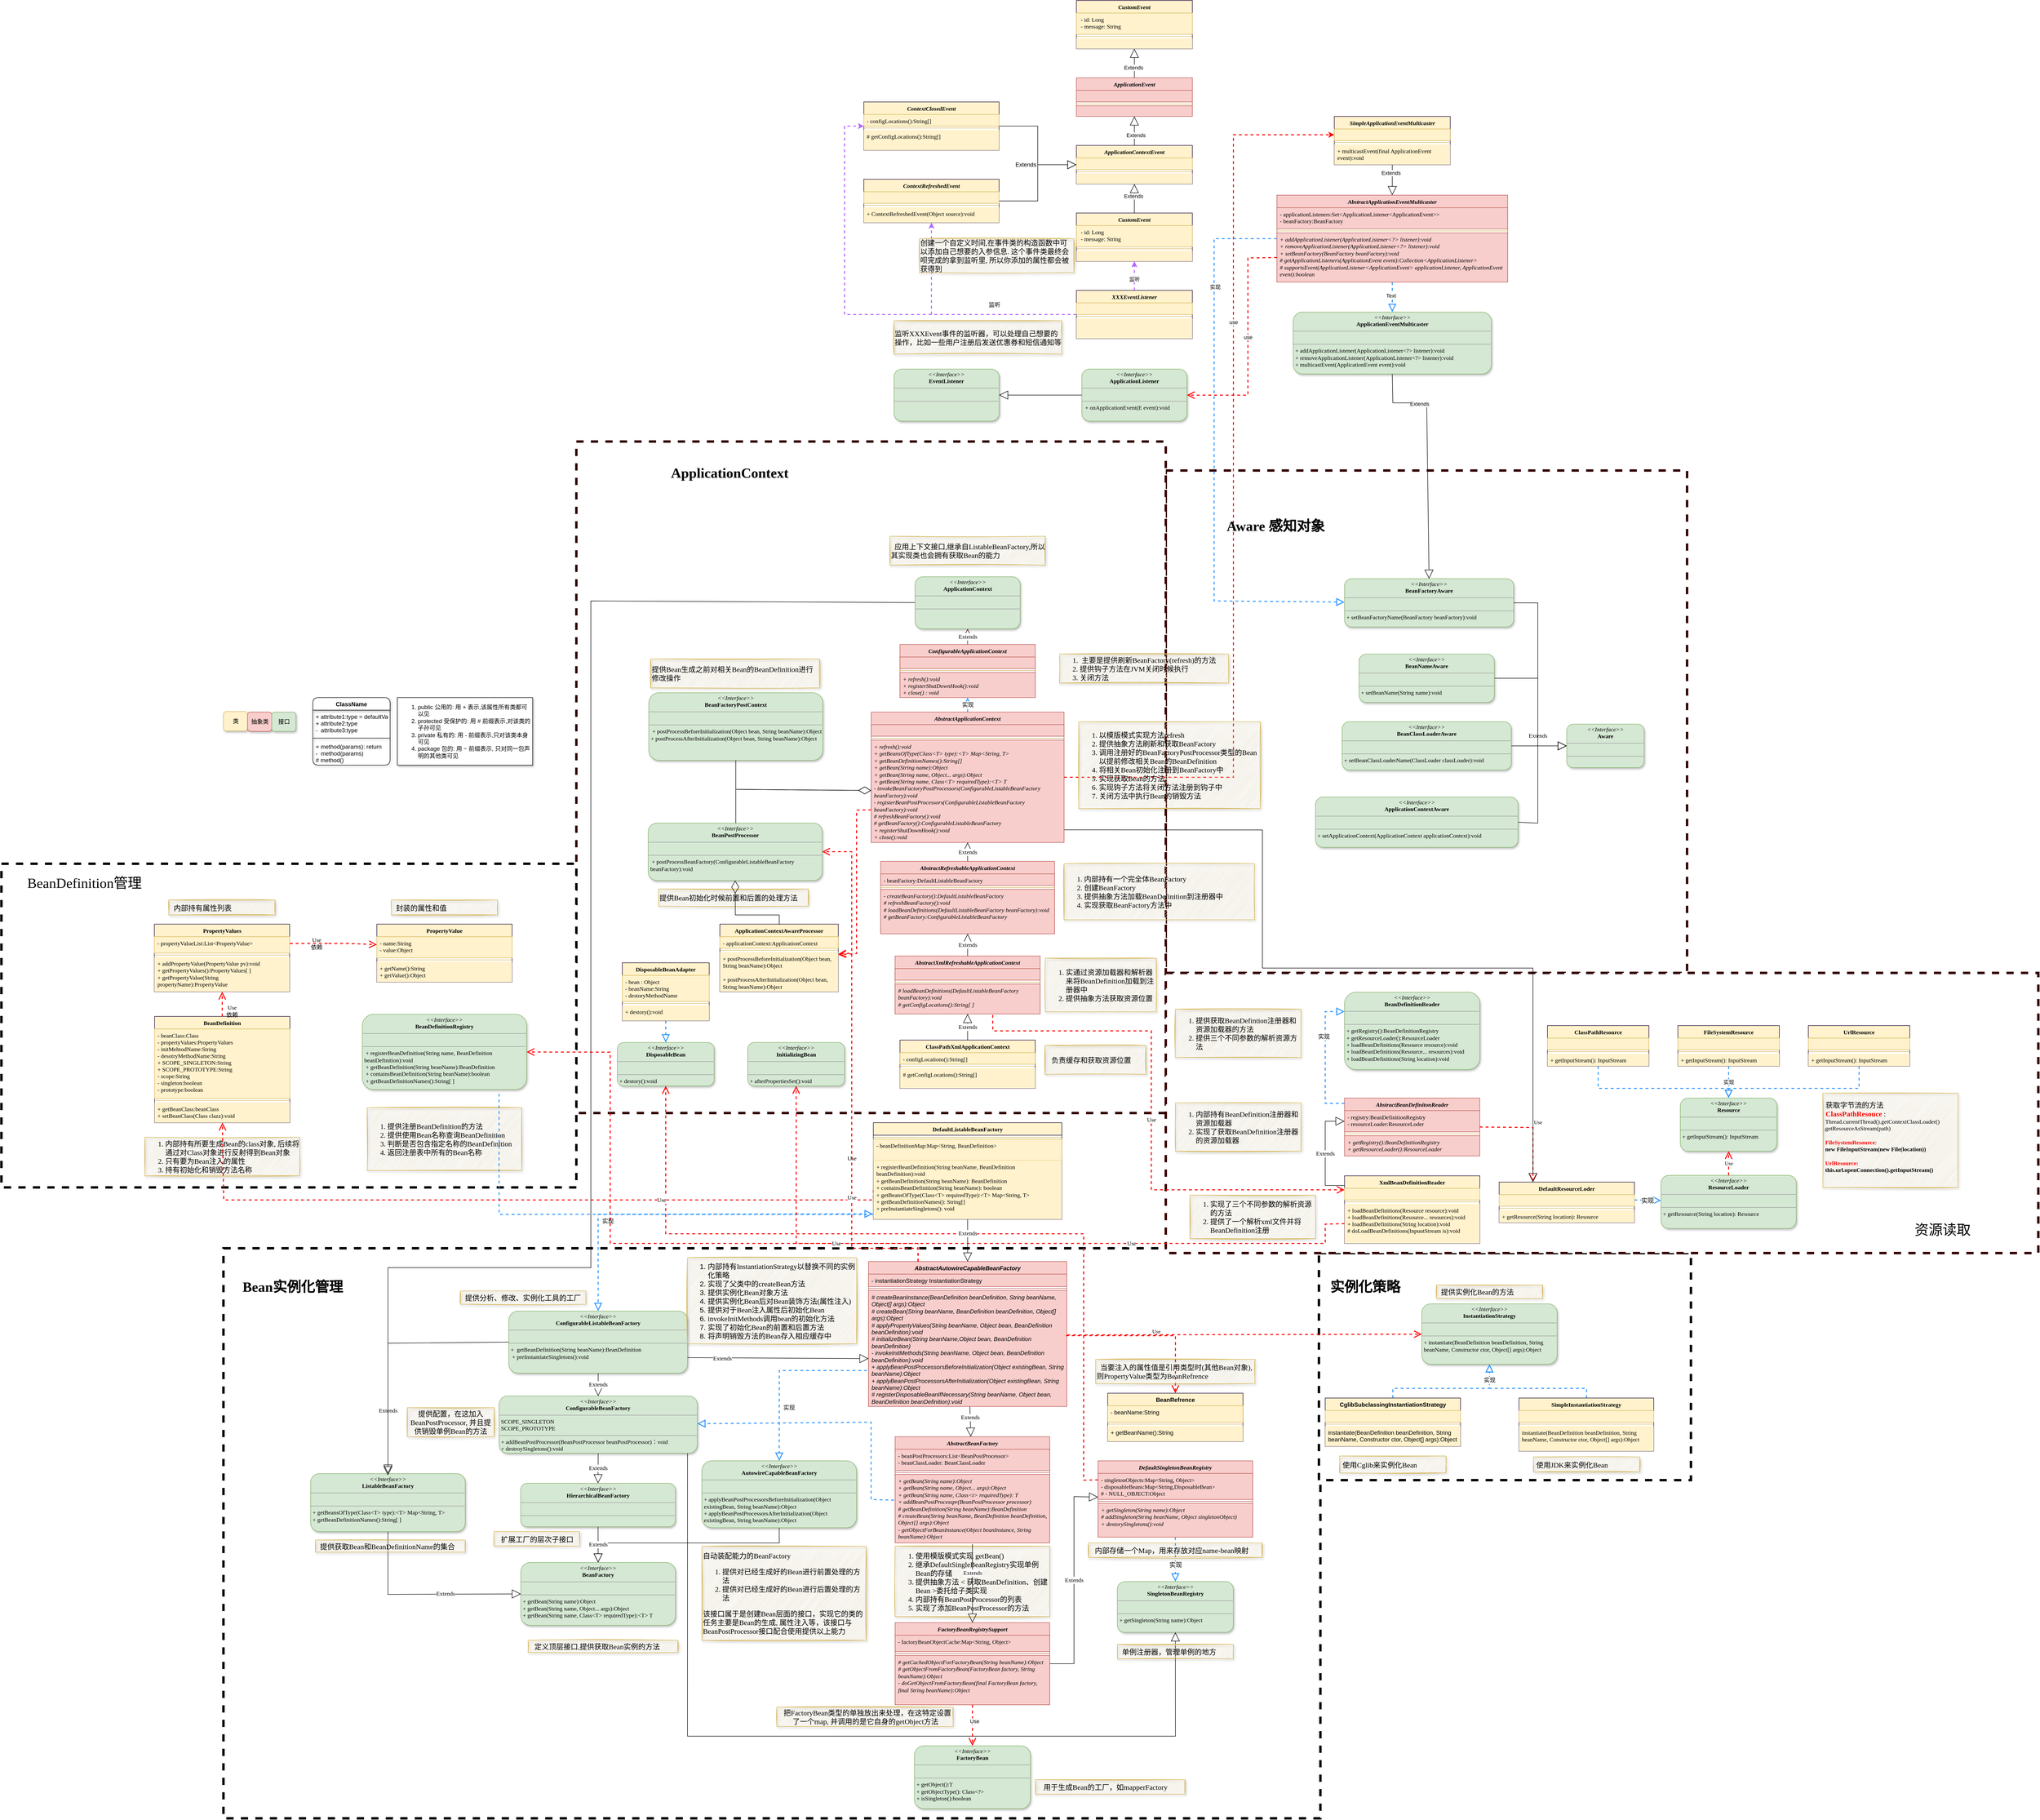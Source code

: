 <mxfile version="20.3.0" type="device"><diagram id="Aop4ughB5UHuWQfJQ0Li" name="第 1 页"><mxGraphModel dx="4159" dy="3403" grid="1" gridSize="10" guides="1" tooltips="1" connect="1" arrows="1" fold="1" page="1" pageScale="1" pageWidth="827" pageHeight="1169" math="0" shadow="0"><root><mxCell id="0"/><mxCell id="1" parent="0"/><mxCell id="mhtgQ_FGST-OrThIbM7P-5" value="" style="rounded=0;whiteSpace=wrap;html=1;dashed=1;fontFamily=Comic Sans MS;fontSize=12;strokeWidth=5;perimeterSpacing=3;strokeColor=#330000;" parent="1" vertex="1"><mxGeometry x="510" y="-780" width="1079" height="1040" as="geometry"/></mxCell><mxCell id="B6Emg0KwpUpIOVJYSvbM-28" value="" style="rounded=0;whiteSpace=wrap;html=1;dashed=1;fontFamily=Comic Sans MS;fontSize=12;strokeWidth=5;perimeterSpacing=3;strokeColor=#330000;" parent="1" vertex="1"><mxGeometry x="-710" y="-840" width="1220" height="1390" as="geometry"/></mxCell><mxCell id="B6Emg0KwpUpIOVJYSvbM-26" value="" style="rounded=0;whiteSpace=wrap;html=1;dashed=1;fontFamily=Comic Sans MS;fontSize=29;strokeWidth=5;perimeterSpacing=3;" parent="1" vertex="1"><mxGeometry x="-1440.5" y="830" width="2270.5" height="1180" as="geometry"/></mxCell><mxCell id="7nmvzhXGLCRzuH-TEsa0-124" value="" style="rounded=0;whiteSpace=wrap;html=1;dashed=1;fontFamily=Comic Sans MS;fontSize=29;strokeWidth=5;perimeterSpacing=3;" parent="1" vertex="1"><mxGeometry x="827" y="840" width="770" height="470" as="geometry"/></mxCell><mxCell id="7nmvzhXGLCRzuH-TEsa0-101" value="" style="rounded=0;whiteSpace=wrap;html=1;dashed=1;fontFamily=Comic Sans MS;fontSize=12;strokeWidth=5;perimeterSpacing=3;strokeColor=#330000;" parent="1" vertex="1"><mxGeometry x="510" y="260" width="1806" height="580" as="geometry"/></mxCell><mxCell id="7nmvzhXGLCRzuH-TEsa0-43" value="" style="rounded=0;whiteSpace=wrap;html=1;dashed=1;fontFamily=Comic Sans MS;strokeWidth=5;perimeterSpacing=3;" parent="1" vertex="1"><mxGeometry x="-1900" y="34" width="1190" height="670" as="geometry"/></mxCell><mxCell id="7nmvzhXGLCRzuH-TEsa0-2" value="BeanDefinition" style="swimlane;fontStyle=1;align=center;verticalAlign=top;childLayout=stackLayout;horizontal=1;startSize=26;horizontalStack=0;resizeParent=1;resizeParentMax=0;resizeLast=0;collapsible=1;marginBottom=0;fillColor=#fff2cc;strokeColor=#190033;swimlaneFillColor=none;whiteSpace=wrap;html=1;fontFamily=Comic Sans MS;" parent="1" vertex="1"><mxGeometry x="-1583" y="350" width="280" height="220" as="geometry"/></mxCell><mxCell id="7nmvzhXGLCRzuH-TEsa0-3" value="- beanClass:Class&#10;- propertyValues:PropertyValues&#10;- initMehtodName:String&#10;- desotryMethodName:String&#10;+ SCOPE_SINGLETON:String &#10;+ SCOPE_PROTOTYPE:String &#10;- scope:String &#10;- singleton:boolean&#10;- prototype:boolean" style="text;strokeColor=#d6b656;fillColor=#fff2cc;align=left;verticalAlign=top;spacingLeft=4;spacingRight=4;overflow=hidden;rotatable=0;points=[[0,0.5],[1,0.5]];portConstraint=eastwest;swimlaneFillColor=none;fontFamily=Comic Sans MS;" parent="7nmvzhXGLCRzuH-TEsa0-2" vertex="1"><mxGeometry y="26" width="280" height="144" as="geometry"/></mxCell><mxCell id="7nmvzhXGLCRzuH-TEsa0-4" value="" style="line;strokeWidth=1;fillColor=#fff2cc;align=left;verticalAlign=middle;spacingTop=-1;spacingLeft=3;spacingRight=3;rotatable=0;labelPosition=right;points=[];portConstraint=eastwest;strokeColor=#d6b656;swimlaneFillColor=none;fontFamily=Comic Sans MS;" parent="7nmvzhXGLCRzuH-TEsa0-2" vertex="1"><mxGeometry y="170" width="280" height="8" as="geometry"/></mxCell><mxCell id="7nmvzhXGLCRzuH-TEsa0-5" value="+ getBeanClass:beanClass&#10;+ setBeanClass(Class clazz):void" style="text;strokeColor=none;fillColor=#fff2cc;align=left;verticalAlign=top;spacingLeft=4;spacingRight=4;overflow=hidden;rotatable=0;points=[[0,0.5],[1,0.5]];portConstraint=eastwest;swimlaneFillColor=none;fontStyle=0;whiteSpace=wrap;fontFamily=Comic Sans MS;" parent="7nmvzhXGLCRzuH-TEsa0-2" vertex="1"><mxGeometry y="178" width="280" height="42" as="geometry"/></mxCell><mxCell id="7nmvzhXGLCRzuH-TEsa0-6" value="PropertyValues" style="swimlane;fontStyle=1;align=center;verticalAlign=top;childLayout=stackLayout;horizontal=1;startSize=26;horizontalStack=0;resizeParent=1;resizeParentMax=0;resizeLast=0;collapsible=1;marginBottom=0;fillColor=#fff2cc;strokeColor=#190033;swimlaneFillColor=none;whiteSpace=wrap;html=1;fontFamily=Comic Sans MS;" parent="1" vertex="1"><mxGeometry x="-1583.5" y="159" width="280" height="140" as="geometry"/></mxCell><mxCell id="7nmvzhXGLCRzuH-TEsa0-7" value="- propertyValueList:List&lt;PropertyValue&gt;" style="text;strokeColor=#d6b656;fillColor=#fff2cc;align=left;verticalAlign=top;spacingLeft=4;spacingRight=4;overflow=hidden;rotatable=0;points=[[0,0.5],[1,0.5]];portConstraint=eastwest;swimlaneFillColor=none;fontFamily=Comic Sans MS;" parent="7nmvzhXGLCRzuH-TEsa0-6" vertex="1"><mxGeometry y="26" width="280" height="34" as="geometry"/></mxCell><mxCell id="7nmvzhXGLCRzuH-TEsa0-8" value="" style="line;strokeWidth=1;fillColor=#fff2cc;align=left;verticalAlign=middle;spacingTop=-1;spacingLeft=3;spacingRight=3;rotatable=0;labelPosition=right;points=[];portConstraint=eastwest;strokeColor=#d6b656;swimlaneFillColor=none;fontFamily=Comic Sans MS;" parent="7nmvzhXGLCRzuH-TEsa0-6" vertex="1"><mxGeometry y="60" width="280" height="8" as="geometry"/></mxCell><mxCell id="7nmvzhXGLCRzuH-TEsa0-9" value="+ addPropertyValue(PropertyValue pv):void&#10;+ getPropertyValues():PropertyValues[ ]&#10;+ getPropertyValue(String propertyName):PropertyValue" style="text;strokeColor=none;fillColor=#fff2cc;align=left;verticalAlign=top;spacingLeft=4;spacingRight=4;overflow=hidden;rotatable=0;points=[[0,0.5],[1,0.5]];portConstraint=eastwest;swimlaneFillColor=none;fontStyle=0;whiteSpace=wrap;fontFamily=Comic Sans MS;" parent="7nmvzhXGLCRzuH-TEsa0-6" vertex="1"><mxGeometry y="68" width="280" height="72" as="geometry"/></mxCell><mxCell id="7nmvzhXGLCRzuH-TEsa0-12" value="PropertyValue" style="swimlane;fontStyle=1;align=center;verticalAlign=top;childLayout=stackLayout;horizontal=1;startSize=26;horizontalStack=0;resizeParent=1;resizeParentMax=0;resizeLast=0;collapsible=1;marginBottom=0;fillColor=#fff2cc;strokeColor=#190033;swimlaneFillColor=none;whiteSpace=wrap;html=1;fontFamily=Comic Sans MS;" parent="1" vertex="1"><mxGeometry x="-1123" y="159" width="280" height="120" as="geometry"/></mxCell><mxCell id="7nmvzhXGLCRzuH-TEsa0-13" value="- name:String&#10;- value:Object" style="text;strokeColor=#d6b656;fillColor=#fff2cc;align=left;verticalAlign=top;spacingLeft=4;spacingRight=4;overflow=hidden;rotatable=0;points=[[0,0.5],[1,0.5]];portConstraint=eastwest;swimlaneFillColor=none;fontFamily=Comic Sans MS;" parent="7nmvzhXGLCRzuH-TEsa0-12" vertex="1"><mxGeometry y="26" width="280" height="44" as="geometry"/></mxCell><mxCell id="7nmvzhXGLCRzuH-TEsa0-14" value="" style="line;strokeWidth=1;fillColor=#fff2cc;align=left;verticalAlign=middle;spacingTop=-1;spacingLeft=3;spacingRight=3;rotatable=0;labelPosition=right;points=[];portConstraint=eastwest;strokeColor=#d6b656;swimlaneFillColor=none;fontFamily=Comic Sans MS;" parent="7nmvzhXGLCRzuH-TEsa0-12" vertex="1"><mxGeometry y="70" width="280" height="8" as="geometry"/></mxCell><mxCell id="7nmvzhXGLCRzuH-TEsa0-15" value="+ getName():String&#10;+ getValue():Object" style="text;strokeColor=none;fillColor=#fff2cc;align=left;verticalAlign=top;spacingLeft=4;spacingRight=4;overflow=hidden;rotatable=0;points=[[0,0.5],[1,0.5]];portConstraint=eastwest;swimlaneFillColor=none;fontStyle=0;whiteSpace=wrap;fontFamily=Comic Sans MS;" parent="7nmvzhXGLCRzuH-TEsa0-12" vertex="1"><mxGeometry y="78" width="280" height="42" as="geometry"/></mxCell><mxCell id="7nmvzhXGLCRzuH-TEsa0-20" value="&lt;div style=&quot;font-size: 15px&quot;&gt;&lt;font&gt;&amp;nbsp; 封装的属性和值&lt;/font&gt;&lt;/div&gt;" style="rounded=0;whiteSpace=wrap;html=1;shadow=1;glass=0;sketch=1;fontSize=12;strokeColor=#d6b656;align=left;fillColor=#fff2cc;fontFamily=Comic Sans MS;" parent="1" vertex="1"><mxGeometry x="-1093" y="109" width="220" height="31" as="geometry"/></mxCell><mxCell id="7nmvzhXGLCRzuH-TEsa0-22" value="&lt;div style=&quot;font-size: 15px&quot;&gt;&lt;font&gt;&amp;nbsp; 内部持有属性列表&lt;/font&gt;&lt;/div&gt;" style="rounded=0;whiteSpace=wrap;html=1;shadow=1;glass=0;sketch=1;fontSize=12;strokeColor=#d6b656;align=left;fillColor=#fff2cc;fontFamily=Comic Sans MS;" parent="1" vertex="1"><mxGeometry x="-1553.5" y="109" width="220" height="31" as="geometry"/></mxCell><mxCell id="7nmvzhXGLCRzuH-TEsa0-23" value="&lt;div style=&quot;font-size: 15px&quot;&gt;&lt;ol&gt;&lt;li&gt;&lt;font&gt;内部持有所要生成Bean的class对象, 后续将通过对Class对象进行反射得到Bean对象&lt;/font&gt;&lt;/li&gt;&lt;li&gt;&lt;font&gt;只有要为Bean注入的属性&lt;/font&gt;&lt;/li&gt;&lt;li&gt;持有初始化和销毁方法名称&lt;/li&gt;&lt;/ol&gt;&lt;/div&gt;" style="rounded=0;whiteSpace=wrap;html=1;shadow=1;glass=0;sketch=1;fontSize=12;strokeColor=#d6b656;align=left;fillColor=#fff2cc;fontFamily=Comic Sans MS;" parent="1" vertex="1"><mxGeometry x="-1603.25" y="600" width="320.5" height="80" as="geometry"/></mxCell><mxCell id="7nmvzhXGLCRzuH-TEsa0-24" style="endArrow=open;endSize=12;dashed=1;html=1;rounded=0;startArrow=none;exitX=0.5;exitY=0;exitDx=0;exitDy=0;fontFamily=Comic Sans MS;strokeColor=#FF0000;strokeWidth=2;" parent="1" source="7nmvzhXGLCRzuH-TEsa0-2" target="7nmvzhXGLCRzuH-TEsa0-9" edge="1"><mxGeometry relative="1" as="geometry"><Array as="points"><mxPoint x="-1443" y="309"/></Array></mxGeometry></mxCell><mxCell id="7nmvzhXGLCRzuH-TEsa0-25" style="endArrow=open;endSize=12;dashed=1;html=1;rounded=0;startArrow=none;fontFamily=Comic Sans MS;strokeColor=#FF0000;strokeWidth=2;" parent="1" source="7nmvzhXGLCRzuH-TEsa0-38" target="7nmvzhXGLCRzuH-TEsa0-13" edge="1"><mxGeometry relative="1" as="geometry"><Array as="points"><mxPoint x="-1183" y="199"/></Array><mxPoint x="-1303" y="199" as="sourcePoint"/></mxGeometry></mxCell><mxCell id="7nmvzhXGLCRzuH-TEsa0-29" value="类" style="rounded=1;whiteSpace=wrap;html=1;strokeColor=#d6b656;fillColor=#fff2cc;shadow=1;sketch=0;glass=0;" parent="1" vertex="1"><mxGeometry x="-1440.5" y="-281" width="50" height="40" as="geometry"/></mxCell><mxCell id="7nmvzhXGLCRzuH-TEsa0-30" value="抽象类" style="rounded=1;whiteSpace=wrap;html=1;strokeColor=#b85450;fillColor=#f8cecc;shadow=1;sketch=0;glass=0;" parent="1" vertex="1"><mxGeometry x="-1390.5" y="-280" width="50" height="40" as="geometry"/></mxCell><mxCell id="7nmvzhXGLCRzuH-TEsa0-31" value="接口" style="rounded=1;whiteSpace=wrap;html=1;strokeColor=#82b366;fillColor=#d5e8d4;shadow=1;sketch=0;glass=0;" parent="1" vertex="1"><mxGeometry x="-1340.5" y="-280" width="50" height="40" as="geometry"/></mxCell><mxCell id="7nmvzhXGLCRzuH-TEsa0-32" value="ClassName" style="swimlane;fontStyle=1;align=center;verticalAlign=top;childLayout=stackLayout;horizontal=1;startSize=26;horizontalStack=0;resizeParent=1;resizeParentMax=0;resizeLast=0;collapsible=1;marginBottom=0;rounded=1;shadow=1;glass=0;sketch=0;strokeColor=#000000;" parent="1" vertex="1"><mxGeometry x="-1255.5" y="-310" width="160" height="140" as="geometry"/></mxCell><mxCell id="7nmvzhXGLCRzuH-TEsa0-33" value="+ attribute1:type = defaultValue&#10;+ attribute2:type&#10;-  attribute3:type" style="text;strokeColor=none;fillColor=none;align=left;verticalAlign=top;spacingLeft=4;spacingRight=4;overflow=hidden;rotatable=0;points=[[0,0.5],[1,0.5]];portConstraint=eastwest;rounded=1;shadow=1;glass=0;sketch=0;" parent="7nmvzhXGLCRzuH-TEsa0-32" vertex="1"><mxGeometry y="26" width="160" height="54" as="geometry"/></mxCell><mxCell id="7nmvzhXGLCRzuH-TEsa0-34" value="" style="line;strokeWidth=1;fillColor=none;align=left;verticalAlign=middle;spacingTop=-1;spacingLeft=3;spacingRight=3;rotatable=0;labelPosition=right;points=[];portConstraint=eastwest;rounded=1;shadow=1;glass=0;sketch=0;" parent="7nmvzhXGLCRzuH-TEsa0-32" vertex="1"><mxGeometry y="80" width="160" height="8" as="geometry"/></mxCell><mxCell id="7nmvzhXGLCRzuH-TEsa0-35" value="+ method(params): return&#10;-  method(params)&#10;# method()" style="text;strokeColor=none;fillColor=none;align=left;verticalAlign=top;spacingLeft=4;spacingRight=4;overflow=hidden;rotatable=0;points=[[0,0.5],[1,0.5]];portConstraint=eastwest;rounded=1;shadow=1;glass=0;sketch=0;" parent="7nmvzhXGLCRzuH-TEsa0-32" vertex="1"><mxGeometry y="88" width="160" height="52" as="geometry"/></mxCell><mxCell id="7nmvzhXGLCRzuH-TEsa0-36" value="&lt;ol&gt;&lt;li&gt;public 公用的: 用 + 表示,该属性所有类都可以见&lt;/li&gt;&lt;li&gt;protected 受保护的: 用 # 前缀表示,对该类的子孙可见&lt;/li&gt;&lt;li&gt;private 私有的: 用 - 前缀表示,只对该类本身可见&lt;/li&gt;&lt;li&gt;package 包的: 用 ~ 前缀表示, 只对同一包声明的其他类可见&lt;/li&gt;&lt;/ol&gt;" style="rounded=0;whiteSpace=wrap;html=1;shadow=1;glass=0;sketch=0;strokeColor=#000000;align=left;" parent="1" vertex="1"><mxGeometry x="-1080.5" y="-310" width="280" height="140" as="geometry"/></mxCell><mxCell id="7nmvzhXGLCRzuH-TEsa0-37" value="Use&lt;br&gt;依赖" style="text;html=1;align=center;verticalAlign=middle;resizable=0;points=[];autosize=1;strokeColor=none;fillColor=none;fontSize=12;fontFamily=Comic Sans MS;fontColor=#000000;strokeWidth=2;" parent="1" vertex="1"><mxGeometry x="-1448" y="319" width="50" height="40" as="geometry"/></mxCell><mxCell id="7nmvzhXGLCRzuH-TEsa0-38" value="Use&lt;br&gt;依赖" style="text;html=1;align=center;verticalAlign=middle;resizable=0;points=[];autosize=1;strokeColor=none;fillColor=none;fontSize=12;fontFamily=Comic Sans MS;fontColor=#000000;" parent="1" vertex="1"><mxGeometry x="-1273" y="179" width="50" height="40" as="geometry"/></mxCell><mxCell id="7nmvzhXGLCRzuH-TEsa0-39" value="" style="endArrow=none;endSize=12;dashed=1;html=1;rounded=0;startArrow=none;fontFamily=Comic Sans MS;strokeColor=#FF0000;strokeWidth=2;" parent="1" target="7nmvzhXGLCRzuH-TEsa0-38" edge="1"><mxGeometry relative="1" as="geometry"><Array as="points"><mxPoint x="-1223" y="199"/></Array><mxPoint x="-1303" y="199" as="sourcePoint"/><mxPoint x="-1183" y="199" as="targetPoint"/></mxGeometry></mxCell><mxCell id="7nmvzhXGLCRzuH-TEsa0-41" value="&lt;p style=&quot;margin: 0px ; margin-top: 4px ; text-align: center&quot;&gt;&lt;i&gt;&amp;lt;&amp;lt;Interface&amp;gt;&amp;gt;&lt;/i&gt;&lt;br&gt;&lt;b&gt;BeanDefinitionRegistry&lt;/b&gt;&lt;/p&gt;&lt;hr size=&quot;1&quot;&gt;&lt;p style=&quot;margin: 0px ; margin-left: 4px&quot;&gt;&lt;br&gt;&lt;/p&gt;&lt;hr size=&quot;1&quot;&gt;&lt;p style=&quot;margin: 0px ; margin-left: 4px&quot;&gt;&amp;nbsp;+ registerBeanDefinition(String name, BeanDefinition beanDefinition):void&lt;/p&gt;&lt;p style=&quot;margin: 0px ; margin-left: 4px&quot;&gt;&amp;nbsp;+ getBeanDefinition(String beanName):BeanDefinition&lt;/p&gt;&lt;p style=&quot;margin: 0px ; margin-left: 4px&quot;&gt;&amp;nbsp;+ containsBeanDefinition&lt;span&gt;(String beanName):boolean&lt;/span&gt;&lt;/p&gt;&lt;p style=&quot;margin: 0px ; margin-left: 4px&quot;&gt;&amp;nbsp;+ getBeanDefinitionNames():String&lt;span&gt;[ ]&lt;/span&gt;&lt;/p&gt;&lt;p style=&quot;margin: 0px ; margin-left: 4px&quot;&gt;&lt;br&gt;&lt;/p&gt;" style="verticalAlign=top;align=left;overflow=fill;fontSize=12;fontFamily=Comic Sans MS;html=1;rounded=1;shadow=1;glass=0;sketch=0;strokeColor=#82b366;fillColor=#d5e8d4;whiteSpace=wrap;" parent="1" vertex="1"><mxGeometry x="-1153" y="345.75" width="340" height="155.5" as="geometry"/></mxCell><mxCell id="7nmvzhXGLCRzuH-TEsa0-42" value="&lt;div style=&quot;font-size: 15px&quot;&gt;&lt;ol&gt;&lt;li&gt;&lt;font&gt;提供注册BeanDefinition的方法&lt;/font&gt;&lt;/li&gt;&lt;li&gt;&lt;font&gt;提供使用Bean名称查询BeanDefinition&lt;/font&gt;&lt;/li&gt;&lt;li&gt;&lt;font&gt;判断是否包含指定名称的BeanDefinition&lt;/font&gt;&lt;/li&gt;&lt;li&gt;&lt;font&gt;返回注册表中所有的Bean名称&lt;/font&gt;&lt;/li&gt;&lt;/ol&gt;&lt;/div&gt;" style="rounded=0;whiteSpace=wrap;html=1;shadow=1;glass=0;sketch=1;fontSize=12;strokeColor=#d6b656;align=left;fillColor=#fff2cc;fontFamily=Comic Sans MS;" parent="1" vertex="1"><mxGeometry x="-1143" y="539" width="320" height="130" as="geometry"/></mxCell><mxCell id="7nmvzhXGLCRzuH-TEsa0-44" value="&lt;font style=&quot;font-size: 29px;&quot;&gt;BeanDefinition管理&lt;/font&gt;" style="text;html=1;strokeColor=none;fillColor=none;align=center;verticalAlign=middle;whiteSpace=wrap;rounded=0;dashed=1;fontFamily=Comic Sans MS;" parent="1" vertex="1"><mxGeometry x="-1873.5" y="59" width="290" height="30" as="geometry"/></mxCell><mxCell id="7nmvzhXGLCRzuH-TEsa0-47" value="&lt;p style=&quot;margin: 0px ; margin-top: 4px ; text-align: center&quot;&gt;&lt;i&gt;&amp;lt;&amp;lt;Interface&amp;gt;&amp;gt;&lt;/i&gt;&lt;br&gt;&lt;b&gt;Resource&lt;/b&gt;&lt;/p&gt;&lt;hr size=&quot;1&quot;&gt;&lt;p style=&quot;margin: 0px ; margin-left: 4px&quot;&gt;&lt;br&gt;&lt;/p&gt;&lt;hr size=&quot;1&quot;&gt;&lt;p style=&quot;margin: 0px ; margin-left: 4px&quot;&gt;+ getInputStream(): InputStream&lt;br&gt;&lt;br&gt;&lt;/p&gt;" style="verticalAlign=top;align=left;overflow=fill;fontSize=12;fontFamily=Comic Sans MS;html=1;rounded=1;shadow=1;glass=0;sketch=0;strokeColor=#82b366;fillColor=#d5e8d4;" parent="1" vertex="1"><mxGeometry x="1575" y="519" width="200" height="110" as="geometry"/></mxCell><mxCell id="7nmvzhXGLCRzuH-TEsa0-48" value="&lt;p style=&quot;margin: 0px ; margin-top: 4px ; text-align: center&quot;&gt;&lt;i&gt;&amp;lt;&amp;lt;Interface&amp;gt;&amp;gt;&lt;/i&gt;&lt;br&gt;&lt;b&gt;ResourceLoader&lt;/b&gt;&lt;/p&gt;&lt;hr size=&quot;1&quot;&gt;&lt;p style=&quot;margin: 0px ; margin-left: 4px&quot;&gt;&lt;br&gt;&lt;/p&gt;&lt;hr size=&quot;1&quot;&gt;&lt;p style=&quot;margin: 0px ; margin-left: 4px&quot;&gt;+ getResource(String location): Resource&lt;br&gt;&lt;br&gt;&lt;/p&gt;" style="verticalAlign=top;align=left;overflow=fill;fontSize=12;fontFamily=Comic Sans MS;html=1;rounded=1;shadow=1;glass=0;sketch=0;strokeColor=#82b366;fillColor=#d5e8d4;" parent="1" vertex="1"><mxGeometry x="1535" y="679" width="280" height="110" as="geometry"/></mxCell><mxCell id="7nmvzhXGLCRzuH-TEsa0-49" value="DefaultResourceLoder" style="swimlane;fontStyle=1;align=center;verticalAlign=top;childLayout=stackLayout;horizontal=1;startSize=26;horizontalStack=0;resizeParent=1;resizeParentMax=0;resizeLast=0;collapsible=1;marginBottom=0;fillColor=#fff2cc;strokeColor=#190033;swimlaneFillColor=none;fontFamily=Comic Sans MS;" parent="1" vertex="1"><mxGeometry x="1200" y="693" width="280" height="84" as="geometry"/></mxCell><mxCell id="7nmvzhXGLCRzuH-TEsa0-52" value="" style="text;strokeColor=#d6b656;fillColor=#fff2cc;align=left;verticalAlign=top;spacingLeft=4;spacingRight=4;overflow=hidden;rotatable=0;points=[[0,0.5],[1,0.5]];portConstraint=eastwest;swimlaneFillColor=none;fontFamily=Comic Sans MS;" parent="7nmvzhXGLCRzuH-TEsa0-49" vertex="1"><mxGeometry y="26" width="280" height="24" as="geometry"/></mxCell><mxCell id="7nmvzhXGLCRzuH-TEsa0-53" value="" style="line;strokeWidth=1;fillColor=#fff2cc;align=left;verticalAlign=middle;spacingTop=-1;spacingLeft=3;spacingRight=3;rotatable=0;labelPosition=right;points=[];portConstraint=eastwest;strokeColor=#d6b656;swimlaneFillColor=none;fontFamily=Comic Sans MS;" parent="7nmvzhXGLCRzuH-TEsa0-49" vertex="1"><mxGeometry y="50" width="280" height="8" as="geometry"/></mxCell><mxCell id="7nmvzhXGLCRzuH-TEsa0-54" value="+ getResource(String location): Resource" style="text;strokeColor=none;fillColor=#fff2cc;align=left;verticalAlign=top;spacingLeft=4;spacingRight=4;overflow=hidden;rotatable=0;points=[[0,0.5],[1,0.5]];portConstraint=eastwest;swimlaneFillColor=none;fontFamily=Comic Sans MS;" parent="7nmvzhXGLCRzuH-TEsa0-49" vertex="1"><mxGeometry y="58" width="280" height="26" as="geometry"/></mxCell><mxCell id="7nmvzhXGLCRzuH-TEsa0-55" value="Use" style="endArrow=open;endSize=12;dashed=1;html=1;rounded=0;entryX=0.5;entryY=1;entryDx=0;entryDy=0;startArrow=none;exitX=0.5;exitY=0;exitDx=0;exitDy=0;fontFamily=Comic Sans MS;strokeColor=#FF0000;strokeWidth=2;" parent="1" source="7nmvzhXGLCRzuH-TEsa0-48" target="7nmvzhXGLCRzuH-TEsa0-47" edge="1"><mxGeometry width="160" relative="1" as="geometry"><mxPoint x="1680" y="679" as="sourcePoint"/><mxPoint x="1850" y="548.5" as="targetPoint"/><Array as="points"/></mxGeometry></mxCell><mxCell id="7nmvzhXGLCRzuH-TEsa0-96" style="endArrow=block;dashed=1;endFill=0;endSize=12;html=1;rounded=0;fontFamily=Comic Sans MS;strokeColor=#3399FF;strokeWidth=2;" parent="1" source="7nmvzhXGLCRzuH-TEsa0-57" target="7nmvzhXGLCRzuH-TEsa0-47" edge="1"><mxGeometry relative="1" as="geometry"><Array as="points"><mxPoint x="1405" y="499"/><mxPoint x="1675" y="499"/></Array></mxGeometry></mxCell><mxCell id="7nmvzhXGLCRzuH-TEsa0-57" value="ClassPathResource" style="swimlane;fontStyle=1;align=center;verticalAlign=top;childLayout=stackLayout;horizontal=1;startSize=26;horizontalStack=0;resizeParent=1;resizeParentMax=0;resizeLast=0;collapsible=1;marginBottom=0;fillColor=#fff2cc;strokeColor=#190033;swimlaneFillColor=none;fontFamily=Comic Sans MS;" parent="1" vertex="1"><mxGeometry x="1300" y="369" width="210" height="84" as="geometry"/></mxCell><mxCell id="7nmvzhXGLCRzuH-TEsa0-58" value="" style="text;strokeColor=#d6b656;fillColor=#fff2cc;align=left;verticalAlign=top;spacingLeft=4;spacingRight=4;overflow=hidden;rotatable=0;points=[[0,0.5],[1,0.5]];portConstraint=eastwest;swimlaneFillColor=none;fontFamily=Comic Sans MS;" parent="7nmvzhXGLCRzuH-TEsa0-57" vertex="1"><mxGeometry y="26" width="210" height="24" as="geometry"/></mxCell><mxCell id="7nmvzhXGLCRzuH-TEsa0-59" value="" style="line;strokeWidth=1;fillColor=#fff2cc;align=left;verticalAlign=middle;spacingTop=-1;spacingLeft=3;spacingRight=3;rotatable=0;labelPosition=right;points=[];portConstraint=eastwest;strokeColor=#d6b656;swimlaneFillColor=none;fontFamily=Comic Sans MS;" parent="7nmvzhXGLCRzuH-TEsa0-57" vertex="1"><mxGeometry y="50" width="210" height="8" as="geometry"/></mxCell><mxCell id="7nmvzhXGLCRzuH-TEsa0-60" value="+ getInputStream(): InputStream" style="text;strokeColor=none;fillColor=#fff2cc;align=left;verticalAlign=top;spacingLeft=4;spacingRight=4;overflow=hidden;rotatable=0;points=[[0,0.5],[1,0.5]];portConstraint=eastwest;swimlaneFillColor=none;fontFamily=Comic Sans MS;" parent="7nmvzhXGLCRzuH-TEsa0-57" vertex="1"><mxGeometry y="58" width="210" height="26" as="geometry"/></mxCell><mxCell id="7nmvzhXGLCRzuH-TEsa0-97" value="实现" style="endArrow=block;dashed=1;endFill=0;endSize=12;html=1;rounded=0;fontFamily=Comic Sans MS;strokeColor=#3399FF;strokeWidth=2;" parent="1" source="7nmvzhXGLCRzuH-TEsa0-61" target="7nmvzhXGLCRzuH-TEsa0-47" edge="1"><mxGeometry relative="1" as="geometry"/></mxCell><mxCell id="7nmvzhXGLCRzuH-TEsa0-61" value="FileSystemResource" style="swimlane;fontStyle=1;align=center;verticalAlign=top;childLayout=stackLayout;horizontal=1;startSize=26;horizontalStack=0;resizeParent=1;resizeParentMax=0;resizeLast=0;collapsible=1;marginBottom=0;fillColor=#fff2cc;strokeColor=#190033;swimlaneFillColor=none;fontFamily=Comic Sans MS;" parent="1" vertex="1"><mxGeometry x="1570" y="369" width="210" height="84" as="geometry"/></mxCell><mxCell id="7nmvzhXGLCRzuH-TEsa0-62" value="" style="text;strokeColor=#d6b656;fillColor=#fff2cc;align=left;verticalAlign=top;spacingLeft=4;spacingRight=4;overflow=hidden;rotatable=0;points=[[0,0.5],[1,0.5]];portConstraint=eastwest;swimlaneFillColor=none;fontFamily=Comic Sans MS;" parent="7nmvzhXGLCRzuH-TEsa0-61" vertex="1"><mxGeometry y="26" width="210" height="24" as="geometry"/></mxCell><mxCell id="7nmvzhXGLCRzuH-TEsa0-63" value="" style="line;strokeWidth=1;fillColor=#fff2cc;align=left;verticalAlign=middle;spacingTop=-1;spacingLeft=3;spacingRight=3;rotatable=0;labelPosition=right;points=[];portConstraint=eastwest;strokeColor=#d6b656;swimlaneFillColor=none;fontFamily=Comic Sans MS;" parent="7nmvzhXGLCRzuH-TEsa0-61" vertex="1"><mxGeometry y="50" width="210" height="8" as="geometry"/></mxCell><mxCell id="7nmvzhXGLCRzuH-TEsa0-64" value="+ getInputStream(): InputStream" style="text;strokeColor=none;fillColor=#fff2cc;align=left;verticalAlign=top;spacingLeft=4;spacingRight=4;overflow=hidden;rotatable=0;points=[[0,0.5],[1,0.5]];portConstraint=eastwest;swimlaneFillColor=none;fontFamily=Comic Sans MS;" parent="7nmvzhXGLCRzuH-TEsa0-61" vertex="1"><mxGeometry y="58" width="210" height="26" as="geometry"/></mxCell><mxCell id="7nmvzhXGLCRzuH-TEsa0-98" style="endArrow=block;dashed=1;endFill=0;endSize=12;html=1;rounded=0;fontFamily=Comic Sans MS;strokeColor=#3399FF;strokeWidth=2;" parent="1" source="7nmvzhXGLCRzuH-TEsa0-66" target="7nmvzhXGLCRzuH-TEsa0-47" edge="1"><mxGeometry relative="1" as="geometry"><Array as="points"><mxPoint x="1945" y="499"/><mxPoint x="1675" y="499"/></Array></mxGeometry></mxCell><mxCell id="7nmvzhXGLCRzuH-TEsa0-66" value="UrlResource" style="swimlane;fontStyle=1;align=center;verticalAlign=top;childLayout=stackLayout;horizontal=1;startSize=26;horizontalStack=0;resizeParent=1;resizeParentMax=0;resizeLast=0;collapsible=1;marginBottom=0;fillColor=#fff2cc;strokeColor=#190033;swimlaneFillColor=none;fontFamily=Comic Sans MS;" parent="1" vertex="1"><mxGeometry x="1840" y="369" width="210" height="84" as="geometry"/></mxCell><mxCell id="7nmvzhXGLCRzuH-TEsa0-67" value="" style="text;strokeColor=#d6b656;fillColor=#fff2cc;align=left;verticalAlign=top;spacingLeft=4;spacingRight=4;overflow=hidden;rotatable=0;points=[[0,0.5],[1,0.5]];portConstraint=eastwest;swimlaneFillColor=none;fontFamily=Comic Sans MS;" parent="7nmvzhXGLCRzuH-TEsa0-66" vertex="1"><mxGeometry y="26" width="210" height="24" as="geometry"/></mxCell><mxCell id="7nmvzhXGLCRzuH-TEsa0-68" value="" style="line;strokeWidth=1;fillColor=#fff2cc;align=left;verticalAlign=middle;spacingTop=-1;spacingLeft=3;spacingRight=3;rotatable=0;labelPosition=right;points=[];portConstraint=eastwest;strokeColor=#d6b656;swimlaneFillColor=none;fontFamily=Comic Sans MS;" parent="7nmvzhXGLCRzuH-TEsa0-66" vertex="1"><mxGeometry y="50" width="210" height="8" as="geometry"/></mxCell><mxCell id="7nmvzhXGLCRzuH-TEsa0-69" value="+ getInputStream(): InputStream" style="text;strokeColor=none;fillColor=#fff2cc;align=left;verticalAlign=top;spacingLeft=4;spacingRight=4;overflow=hidden;rotatable=0;points=[[0,0.5],[1,0.5]];portConstraint=eastwest;swimlaneFillColor=none;fontFamily=Comic Sans MS;" parent="7nmvzhXGLCRzuH-TEsa0-66" vertex="1"><mxGeometry y="58" width="210" height="26" as="geometry"/></mxCell><mxCell id="7nmvzhXGLCRzuH-TEsa0-72" value="&lt;div style=&quot;font-size: 15px&quot;&gt;&lt;font style=&quot;font-size: 15px&quot;&gt;&amp;nbsp;获取字节流的方法&lt;/font&gt;&lt;/div&gt;&lt;div style=&quot;font-size: 15px&quot;&gt;&lt;font&gt;&lt;font color=&quot;#ff0000&quot; style=&quot;font-size: 15px&quot;&gt;&lt;b&gt;&amp;nbsp;ClassPathResouce&lt;/b&gt;&lt;/font&gt; :&amp;nbsp;&amp;nbsp;&lt;/font&gt;&lt;/div&gt;&lt;div&gt;&lt;font&gt;&amp;nbsp;Thread.currentThread().getContextClassLoader()&lt;/font&gt;&lt;/div&gt;&lt;div&gt;&lt;font&gt;.getResourceAsStream(path)&lt;/font&gt;&lt;/div&gt;&lt;div&gt;&lt;font&gt;&lt;br&gt;&lt;/font&gt;&lt;/div&gt;&lt;div&gt;&lt;font&gt;&lt;font color=&quot;#ff0000&quot;&gt;&lt;b&gt;&amp;nbsp;FileSystemResource&lt;/b&gt;&lt;/font&gt;:&amp;nbsp;&lt;/font&gt;&lt;/div&gt;&lt;div&gt;&lt;b&gt;&lt;font&gt;&amp;nbsp;new FileInputStream(new File(location))&lt;/font&gt;&lt;/b&gt;&lt;/div&gt;&lt;div&gt;&lt;font color=&quot;#ff0000&quot;&gt;&lt;b&gt;&lt;br&gt;&lt;/b&gt;&lt;/font&gt;&lt;/div&gt;&lt;div&gt;&lt;font color=&quot;#ff0000&quot;&gt;&lt;b&gt;&amp;nbsp;UrlResource:&lt;/b&gt;&lt;/font&gt;&lt;/div&gt;&lt;div&gt;&lt;font&gt;&lt;b&gt;&amp;nbsp;this.url.openConnection().getInputStream()&lt;/b&gt;&lt;br&gt;&lt;/font&gt;&lt;/div&gt;&lt;div&gt;&lt;br&gt;&lt;/div&gt;" style="rounded=0;whiteSpace=wrap;html=1;shadow=1;glass=0;sketch=1;fontSize=12;strokeColor=#d6b656;align=left;fillColor=#fff2cc;fontFamily=Comic Sans MS;" parent="1" vertex="1"><mxGeometry x="1870" y="509" width="280" height="195" as="geometry"/></mxCell><mxCell id="7nmvzhXGLCRzuH-TEsa0-74" value="&lt;p style=&quot;margin: 0px ; margin-top: 4px ; text-align: center&quot;&gt;&lt;i&gt;&amp;lt;&amp;lt;Interface&amp;gt;&amp;gt;&lt;/i&gt;&lt;br&gt;&lt;b&gt;BeanDefinitionReader&lt;/b&gt;&lt;/p&gt;&lt;hr size=&quot;1&quot;&gt;&lt;p style=&quot;margin: 0px ; margin-left: 4px&quot;&gt;&lt;br&gt;&lt;/p&gt;&lt;hr size=&quot;1&quot;&gt;&lt;p style=&quot;margin: 0px ; margin-left: 4px&quot;&gt;+&amp;nbsp;&lt;span&gt;getRegistry():BeanDefinitionRegistry&lt;/span&gt;&lt;/p&gt;&lt;p style=&quot;margin: 0px ; margin-left: 4px&quot;&gt;+ getResourceLoader():ResourceLoader&lt;/p&gt;&lt;p style=&quot;margin: 0px ; margin-left: 4px&quot;&gt;+ loadBeanDefinitions(Resource resource):void&lt;/p&gt;&lt;p style=&quot;margin: 0px ; margin-left: 4px&quot;&gt;+ loadBeanDefinitions(Resource... resources):void&lt;/p&gt;&lt;p style=&quot;margin: 0px ; margin-left: 4px&quot;&gt;+ loadBeanDefinitions(String location):void&lt;/p&gt;" style="verticalAlign=top;align=left;overflow=fill;fontSize=12;fontFamily=Comic Sans MS;html=1;rounded=1;shadow=1;glass=0;sketch=0;strokeColor=#82b366;fillColor=#d5e8d4;" parent="1" vertex="1"><mxGeometry x="880" y="300" width="280" height="160" as="geometry"/></mxCell><mxCell id="7nmvzhXGLCRzuH-TEsa0-75" value="XmlBeanDefinitionReader" style="swimlane;fontStyle=1;align=center;verticalAlign=top;childLayout=stackLayout;horizontal=1;startSize=26;horizontalStack=0;resizeParent=1;resizeParentMax=0;resizeLast=0;collapsible=1;marginBottom=0;fillColor=#fff2cc;strokeColor=#190033;swimlaneFillColor=none;fontFamily=Comic Sans MS;" parent="1" vertex="1"><mxGeometry x="880" y="680" width="280" height="140" as="geometry"/></mxCell><mxCell id="7nmvzhXGLCRzuH-TEsa0-76" value="Extends" style="endArrow=block;endSize=16;endFill=0;html=1;rounded=0;fontFamily=Comic Sans MS;fontSize=12;fontColor=#000000;entryX=0;entryY=0.5;entryDx=0;entryDy=0;" parent="7nmvzhXGLCRzuH-TEsa0-75" target="7nmvzhXGLCRzuH-TEsa0-81" edge="1"><mxGeometry width="160" relative="1" as="geometry"><mxPoint y="20" as="sourcePoint"/><mxPoint x="160" y="20" as="targetPoint"/><Array as="points"><mxPoint x="-40" y="20"/><mxPoint x="-40" y="-113"/></Array></mxGeometry></mxCell><mxCell id="7nmvzhXGLCRzuH-TEsa0-77" value="" style="text;strokeColor=#d6b656;fillColor=#fff2cc;align=left;verticalAlign=top;spacingLeft=4;spacingRight=4;overflow=hidden;rotatable=0;points=[[0,0.5],[1,0.5]];portConstraint=eastwest;swimlaneFillColor=none;fontFamily=Comic Sans MS;" parent="7nmvzhXGLCRzuH-TEsa0-75" vertex="1"><mxGeometry y="26" width="280" height="24" as="geometry"/></mxCell><mxCell id="7nmvzhXGLCRzuH-TEsa0-78" value="" style="line;strokeWidth=1;fillColor=#fff2cc;align=left;verticalAlign=middle;spacingTop=-1;spacingLeft=3;spacingRight=3;rotatable=0;labelPosition=right;points=[];portConstraint=eastwest;strokeColor=#d6b656;swimlaneFillColor=none;fontFamily=Comic Sans MS;" parent="7nmvzhXGLCRzuH-TEsa0-75" vertex="1"><mxGeometry y="50" width="280" height="8" as="geometry"/></mxCell><mxCell id="7nmvzhXGLCRzuH-TEsa0-79" value="+ loadBeanDefinitions(Resource resource):void&#10;+ loadBeanDefinitions(Resource... resources):void&#10;+ loadBeanDefinitions(String location):void&#10;# doLoadBeanDefinitions(InpuutStream is):void" style="text;strokeColor=none;fillColor=#fff2cc;align=left;verticalAlign=top;spacingLeft=4;spacingRight=4;overflow=hidden;rotatable=0;points=[[0,0.5],[1,0.5]];portConstraint=eastwest;swimlaneFillColor=none;fontFamily=Comic Sans MS;" parent="7nmvzhXGLCRzuH-TEsa0-75" vertex="1"><mxGeometry y="58" width="280" height="82" as="geometry"/></mxCell><mxCell id="7nmvzhXGLCRzuH-TEsa0-80" value="AbstractBeanDefinitonReader" style="swimlane;fontStyle=3;align=center;verticalAlign=top;childLayout=stackLayout;horizontal=1;startSize=26;horizontalStack=0;resizeParent=1;resizeParentMax=0;resizeLast=0;collapsible=1;marginBottom=0;fillColor=#f8cecc;strokeColor=#b85450;swimlaneFillColor=none;fontFamily=Comic Sans MS;" parent="1" vertex="1"><mxGeometry x="880" y="519" width="280" height="120" as="geometry"/></mxCell><mxCell id="7nmvzhXGLCRzuH-TEsa0-81" value="- registry:BeanDefinitionRegistry&#10;- resourceLoader:ResourceLoder" style="text;strokeColor=#b85450;fillColor=#f8cecc;align=left;verticalAlign=top;spacingLeft=4;spacingRight=4;overflow=hidden;rotatable=0;points=[[0,0.5],[1,0.5]];portConstraint=eastwest;swimlaneFillColor=none;fontFamily=Comic Sans MS;" parent="7nmvzhXGLCRzuH-TEsa0-80" vertex="1"><mxGeometry y="26" width="280" height="44" as="geometry"/></mxCell><mxCell id="7nmvzhXGLCRzuH-TEsa0-82" value="" style="line;strokeWidth=1;fillColor=#fff2cc;align=left;verticalAlign=middle;spacingTop=-1;spacingLeft=3;spacingRight=3;rotatable=0;labelPosition=right;points=[];portConstraint=eastwest;strokeColor=#d6b656;swimlaneFillColor=none;fontFamily=Comic Sans MS;" parent="7nmvzhXGLCRzuH-TEsa0-80" vertex="1"><mxGeometry y="70" width="280" height="8" as="geometry"/></mxCell><mxCell id="7nmvzhXGLCRzuH-TEsa0-83" value="+ getRegistry():BeanDefinitionRegistry&#10;+ getResourceLoader():ResourceLoader" style="text;strokeColor=#b85450;fillColor=#f8cecc;align=left;verticalAlign=top;spacingLeft=4;spacingRight=4;overflow=hidden;rotatable=0;points=[[0,0.5],[1,0.5]];portConstraint=eastwest;swimlaneFillColor=none;fontStyle=2;fontFamily=Comic Sans MS;" parent="7nmvzhXGLCRzuH-TEsa0-80" vertex="1"><mxGeometry y="78" width="280" height="42" as="geometry"/></mxCell><mxCell id="7nmvzhXGLCRzuH-TEsa0-84" style="endArrow=block;dashed=1;endFill=0;endSize=12;html=1;rounded=0;fontFamily=Comic Sans MS;strokeColor=#3399FF;strokeWidth=2;entryX=0;entryY=0.25;entryDx=0;entryDy=0;" parent="1" target="7nmvzhXGLCRzuH-TEsa0-74" edge="1"><mxGeometry relative="1" as="geometry"><mxPoint x="880" y="530" as="sourcePoint"/><Array as="points"><mxPoint x="840" y="530"/><mxPoint x="840" y="340"/></Array></mxGeometry></mxCell><mxCell id="7nmvzhXGLCRzuH-TEsa0-85" value="&lt;span&gt;实现&lt;/span&gt;" style="edgeLabel;html=1;align=center;verticalAlign=middle;resizable=0;points=[];fontSize=12;fontFamily=Comic Sans MS;fontColor=#000000;fontStyle=0" parent="7nmvzhXGLCRzuH-TEsa0-84" vertex="1" connectable="0"><mxGeometry x="0.324" y="3" relative="1" as="geometry"><mxPoint as="offset"/></mxGeometry></mxCell><mxCell id="7nmvzhXGLCRzuH-TEsa0-86" value="&lt;div style=&quot;font-size: 15px&quot;&gt;&lt;ol&gt;&lt;li&gt;&lt;font&gt;提供获取BeanDefintion注册器和资源加载器的方法&lt;/font&gt;&lt;/li&gt;&lt;li&gt;&lt;font&gt;提供三个不同参数的解析资源方法&lt;/font&gt;&lt;/li&gt;&lt;/ol&gt;&lt;/div&gt;" style="rounded=0;whiteSpace=wrap;html=1;shadow=1;glass=0;sketch=1;fontSize=12;strokeColor=#d6b656;align=left;fillColor=#fff2cc;fontFamily=Comic Sans MS;" parent="1" vertex="1"><mxGeometry x="530" y="335" width="260" height="100" as="geometry"/></mxCell><mxCell id="7nmvzhXGLCRzuH-TEsa0-87" value="&lt;div style=&quot;font-size: 15px&quot;&gt;&lt;ol&gt;&lt;li&gt;&lt;font&gt;内部持有BeanDefinition注册器和资源加载器&lt;/font&gt;&lt;/li&gt;&lt;li&gt;&lt;font&gt;实现了获取BeanDefinition注册器的资源加载器&lt;/font&gt;&lt;/li&gt;&lt;/ol&gt;&lt;/div&gt;" style="rounded=0;whiteSpace=wrap;html=1;shadow=1;glass=0;sketch=1;fontSize=12;strokeColor=#d6b656;align=left;fillColor=#fff2cc;fontFamily=Comic Sans MS;" parent="1" vertex="1"><mxGeometry x="530" y="529" width="260" height="100" as="geometry"/></mxCell><mxCell id="7nmvzhXGLCRzuH-TEsa0-88" value="&lt;div style=&quot;font-size: 15px&quot;&gt;&lt;ol&gt;&lt;li&gt;&lt;font&gt;实现了三个不同参数的解析资源的方法&lt;/font&gt;&lt;/li&gt;&lt;li&gt;&lt;font&gt;提供了一个解析xml文件并将BeanDefinition注册&lt;/font&gt;&lt;/li&gt;&lt;/ol&gt;&lt;/div&gt;" style="rounded=0;whiteSpace=wrap;html=1;shadow=1;glass=0;sketch=1;fontSize=12;strokeColor=#d6b656;align=left;fillColor=#fff2cc;fontFamily=Comic Sans MS;" parent="1" vertex="1"><mxGeometry x="560" y="720" width="260" height="90" as="geometry"/></mxCell><mxCell id="7nmvzhXGLCRzuH-TEsa0-94" value="&lt;meta charset=&quot;utf-8&quot;&gt;&lt;span style=&quot;color: rgb(0, 0, 0); font-family: &amp;quot;Comic Sans MS&amp;quot;; font-size: 13px; font-style: normal; font-variant-ligatures: normal; font-variant-caps: normal; font-weight: 400; letter-spacing: normal; orphans: 2; text-align: center; text-indent: 0px; text-transform: none; widows: 2; word-spacing: 0px; -webkit-text-stroke-width: 0px; background-color: rgb(255, 255, 255); text-decoration-thickness: initial; text-decoration-style: initial; text-decoration-color: initial; float: none; display: inline !important;&quot;&gt;实现&lt;/span&gt;" style="endArrow=block;dashed=1;endFill=0;endSize=12;html=1;rounded=0;fontFamily=Comic Sans MS;strokeColor=#3399FF;strokeWidth=2;" parent="1" target="7nmvzhXGLCRzuH-TEsa0-48" edge="1"><mxGeometry relative="1" as="geometry"><mxPoint x="1540" y="730" as="targetPoint"/><mxPoint x="1480" y="730" as="sourcePoint"/></mxGeometry></mxCell><mxCell id="7nmvzhXGLCRzuH-TEsa0-99" style="endArrow=open;endSize=12;dashed=1;html=1;rounded=0;entryX=0.25;entryY=0;entryDx=0;entryDy=0;startArrow=none;exitX=1;exitY=0.5;exitDx=0;exitDy=0;fontFamily=Comic Sans MS;strokeColor=#FF0000;strokeWidth=2;" parent="1" source="7nmvzhXGLCRzuH-TEsa0-80" target="7nmvzhXGLCRzuH-TEsa0-49" edge="1"><mxGeometry relative="1" as="geometry"><Array as="points"><mxPoint x="1270" y="580"/></Array></mxGeometry></mxCell><mxCell id="7nmvzhXGLCRzuH-TEsa0-100" value="&lt;meta charset=&quot;utf-8&quot;&gt;&lt;span style=&quot;color: rgb(0, 0, 0); font-size: 11px; font-style: normal; font-variant-ligatures: normal; font-variant-caps: normal; font-weight: 400; letter-spacing: normal; orphans: 2; text-align: center; text-indent: 0px; text-transform: none; widows: 2; word-spacing: 0px; -webkit-text-stroke-width: 0px; background-color: rgb(255, 255, 255); text-decoration-thickness: initial; text-decoration-style: initial; text-decoration-color: initial; float: none; display: inline !important;&quot;&gt;Use&lt;/span&gt;" style="text;whiteSpace=wrap;html=1;fontSize=12;fontFamily=Comic Sans MS;" parent="1" vertex="1"><mxGeometry x="1270" y="555" width="50" height="40" as="geometry"/></mxCell><mxCell id="7nmvzhXGLCRzuH-TEsa0-102" value="&lt;font style=&quot;font-size: 29px;&quot;&gt;资源读取&lt;/font&gt;" style="text;html=1;strokeColor=none;fillColor=none;align=center;verticalAlign=middle;whiteSpace=wrap;rounded=0;dashed=1;fontFamily=Comic Sans MS;fontSize=12;" parent="1" vertex="1"><mxGeometry x="2048" y="777" width="140" height="30" as="geometry"/></mxCell><mxCell id="7nmvzhXGLCRzuH-TEsa0-105" value="&lt;p style=&quot;margin: 0px ; margin-top: 4px ; text-align: center&quot;&gt;&lt;i&gt;&amp;lt;&amp;lt;Interface&amp;gt;&amp;gt;&lt;/i&gt;&lt;br&gt;&lt;b&gt;InstantiationStrategy&lt;/b&gt;&lt;/p&gt;&lt;hr size=&quot;1&quot;&gt;&lt;p style=&quot;margin: 0px ; margin-left: 4px&quot;&gt;&lt;br&gt;&lt;/p&gt;&lt;hr size=&quot;1&quot;&gt;&lt;p style=&quot;margin: 0px ; margin-left: 4px&quot;&gt;+ instantiate(BeanDefinition beanDefinition, String beanName, Constructor ctor, Object[] args):Object&lt;br&gt;&lt;/p&gt;" style="verticalAlign=top;align=left;overflow=fill;fontSize=12;fontFamily=Comic Sans MS;html=1;rounded=1;shadow=1;glass=0;sketch=0;strokeColor=#82b366;fillColor=#d5e8d4;whiteSpace=wrap;" parent="1" vertex="1"><mxGeometry x="1040" y="945" width="280" height="125" as="geometry"/></mxCell><mxCell id="7nmvzhXGLCRzuH-TEsa0-122" style="endArrow=block;dashed=1;endFill=0;endSize=12;html=1;rounded=0;fontFamily=Comic Sans MS;strokeColor=#3399FF;strokeWidth=2;" parent="1" source="7nmvzhXGLCRzuH-TEsa0-106" target="7nmvzhXGLCRzuH-TEsa0-105" edge="1"><mxGeometry relative="1" as="geometry"><Array as="points"><mxPoint x="980" y="1120"/><mxPoint x="1180" y="1120"/></Array></mxGeometry></mxCell><mxCell id="7nmvzhXGLCRzuH-TEsa0-106" value="CglibSubclassingInstantiationStrategy" style="swimlane;fontStyle=1;align=center;verticalAlign=top;childLayout=stackLayout;horizontal=1;startSize=26;horizontalStack=0;resizeParent=1;resizeParentMax=0;resizeLast=0;collapsible=1;marginBottom=0;fillColor=#fff2cc;strokeColor=#190033;swimlaneFillColor=none;whiteSpace=wrap;html=1;" parent="1" vertex="1"><mxGeometry x="840.0" y="1140" width="280" height="100" as="geometry"/></mxCell><mxCell id="7nmvzhXGLCRzuH-TEsa0-107" value="" style="text;strokeColor=#d6b656;fillColor=#fff2cc;align=left;verticalAlign=top;spacingLeft=4;spacingRight=4;overflow=hidden;rotatable=0;points=[[0,0.5],[1,0.5]];portConstraint=eastwest;swimlaneFillColor=none;" parent="7nmvzhXGLCRzuH-TEsa0-106" vertex="1"><mxGeometry y="26" width="280" height="24" as="geometry"/></mxCell><mxCell id="7nmvzhXGLCRzuH-TEsa0-108" value="" style="line;strokeWidth=1;fillColor=#fff2cc;align=left;verticalAlign=middle;spacingTop=-1;spacingLeft=3;spacingRight=3;rotatable=0;labelPosition=right;points=[];portConstraint=eastwest;strokeColor=#d6b656;swimlaneFillColor=none;" parent="7nmvzhXGLCRzuH-TEsa0-106" vertex="1"><mxGeometry y="50" width="280" height="8" as="geometry"/></mxCell><mxCell id="7nmvzhXGLCRzuH-TEsa0-109" value="instantiate(BeanDefinition beanDefinition, String beanName, Constructor ctor, Object[] args):Object" style="text;strokeColor=none;fillColor=#fff2cc;align=left;verticalAlign=top;spacingLeft=4;spacingRight=4;overflow=hidden;rotatable=0;points=[[0,0.5],[1,0.5]];portConstraint=eastwest;swimlaneFillColor=none;fontStyle=0;whiteSpace=wrap;" parent="7nmvzhXGLCRzuH-TEsa0-106" vertex="1"><mxGeometry y="58" width="280" height="42" as="geometry"/></mxCell><mxCell id="7nmvzhXGLCRzuH-TEsa0-121" value="&lt;span style=&quot;font-size: 12px;&quot;&gt;实现&lt;/span&gt;" style="endArrow=block;dashed=1;endFill=0;endSize=12;html=1;rounded=0;fontFamily=Comic Sans MS;strokeColor=#3399FF;strokeWidth=2;" parent="1" source="7nmvzhXGLCRzuH-TEsa0-111" edge="1"><mxGeometry x="0.761" relative="1" as="geometry"><mxPoint x="1180" y="1070" as="targetPoint"/><Array as="points"><mxPoint x="1381" y="1120"/><mxPoint x="1180" y="1120"/></Array><mxPoint as="offset"/></mxGeometry></mxCell><mxCell id="7nmvzhXGLCRzuH-TEsa0-111" value="SimpleInstantiationStrategy" style="swimlane;fontStyle=1;align=center;verticalAlign=top;childLayout=stackLayout;horizontal=1;startSize=26;horizontalStack=0;resizeParent=1;resizeParentMax=0;resizeLast=0;collapsible=1;marginBottom=0;fillColor=#fff2cc;strokeColor=#190033;swimlaneFillColor=none;whiteSpace=wrap;html=1;fontFamily=Comic Sans MS;" parent="1" vertex="1"><mxGeometry x="1241" y="1140" width="279" height="110" as="geometry"/></mxCell><mxCell id="7nmvzhXGLCRzuH-TEsa0-112" value="" style="text;strokeColor=#d6b656;fillColor=#fff2cc;align=left;verticalAlign=top;spacingLeft=4;spacingRight=4;overflow=hidden;rotatable=0;points=[[0,0.5],[1,0.5]];portConstraint=eastwest;swimlaneFillColor=none;fontFamily=Comic Sans MS;" parent="7nmvzhXGLCRzuH-TEsa0-111" vertex="1"><mxGeometry y="26" width="279" height="24" as="geometry"/></mxCell><mxCell id="7nmvzhXGLCRzuH-TEsa0-113" value="" style="line;strokeWidth=1;fillColor=#fff2cc;align=left;verticalAlign=middle;spacingTop=-1;spacingLeft=3;spacingRight=3;rotatable=0;labelPosition=right;points=[];portConstraint=eastwest;strokeColor=#d6b656;swimlaneFillColor=none;fontFamily=Comic Sans MS;" parent="7nmvzhXGLCRzuH-TEsa0-111" vertex="1"><mxGeometry y="50" width="279" height="8" as="geometry"/></mxCell><mxCell id="7nmvzhXGLCRzuH-TEsa0-114" value="instantiate(BeanDefinition beanDefinition, String beanName, Constructor ctor, Object[] args):Object" style="text;strokeColor=none;fillColor=#fff2cc;align=left;verticalAlign=top;spacingLeft=4;spacingRight=4;overflow=hidden;rotatable=0;points=[[0,0.5],[1,0.5]];portConstraint=eastwest;swimlaneFillColor=none;fontStyle=0;whiteSpace=wrap;fontFamily=Comic Sans MS;" parent="7nmvzhXGLCRzuH-TEsa0-111" vertex="1"><mxGeometry y="58" width="279" height="52" as="geometry"/></mxCell><mxCell id="7nmvzhXGLCRzuH-TEsa0-117" value="&lt;div style=&quot;font-size: 15px&quot;&gt;&lt;font&gt;&amp;nbsp; 提供实例化Bean的方法&lt;/font&gt;&lt;/div&gt;" style="rounded=0;whiteSpace=wrap;html=1;shadow=1;glass=0;sketch=1;fontSize=12;strokeColor=#d6b656;align=left;fillColor=#fff2cc;fontFamily=Comic Sans MS;" parent="1" vertex="1"><mxGeometry x="1070" y="906" width="220" height="27.75" as="geometry"/></mxCell><mxCell id="7nmvzhXGLCRzuH-TEsa0-118" value="&lt;div style=&quot;font-size: 15px&quot;&gt;&lt;font&gt;&amp;nbsp;使用Cglib来实例化Bean&lt;/font&gt;&lt;/div&gt;" style="rounded=0;whiteSpace=wrap;html=1;shadow=1;glass=0;sketch=1;fontSize=12;strokeColor=#d6b656;align=left;fillColor=#fff2cc;fontFamily=Comic Sans MS;" parent="1" vertex="1"><mxGeometry x="870.0" y="1260" width="220" height="35" as="geometry"/></mxCell><mxCell id="7nmvzhXGLCRzuH-TEsa0-119" value="&lt;div style=&quot;font-size: 15px&quot;&gt;&lt;font&gt;&amp;nbsp;使用JDK来实例化Bean&lt;/font&gt;&lt;/div&gt;" style="rounded=0;whiteSpace=wrap;html=1;shadow=1;glass=0;sketch=1;fontSize=12;strokeColor=#d6b656;align=left;fillColor=#fff2cc;fontFamily=Comic Sans MS;" parent="1" vertex="1"><mxGeometry x="1271.0" y="1262" width="220" height="31" as="geometry"/></mxCell><mxCell id="7nmvzhXGLCRzuH-TEsa0-120" value="实例化策略" style="text;html=1;strokeColor=none;fillColor=none;align=center;verticalAlign=middle;whiteSpace=wrap;rounded=0;shadow=0;glass=0;dashed=1;sketch=0;fontFamily=Comic Sans MS;fontSize=29;fontColor=#000000;fontStyle=1" parent="1" vertex="1"><mxGeometry x="800" y="902.25" width="246" height="16" as="geometry"/></mxCell><mxCell id="7nmvzhXGLCRzuH-TEsa0-128" value="AbstractBeanFactory" style="swimlane;fontStyle=3;align=center;verticalAlign=top;childLayout=stackLayout;horizontal=1;startSize=26;horizontalStack=0;resizeParent=1;resizeParentMax=0;resizeLast=0;collapsible=1;marginBottom=0;fillColor=#f8cecc;strokeColor=#b85450;swimlaneFillColor=none;fontFamily=Comic Sans MS;" parent="1" vertex="1"><mxGeometry x="-50.19" y="1220" width="320" height="220" as="geometry"/></mxCell><mxCell id="7nmvzhXGLCRzuH-TEsa0-129" value="- beanPostProcessors:List&lt;BeanPostProcessor&gt;&#10;- beanClassLoader: BeanClassLoader" style="text;strokeColor=#b85450;fillColor=#f8cecc;align=left;verticalAlign=top;spacingLeft=4;spacingRight=4;overflow=hidden;rotatable=0;points=[[0,0.5],[1,0.5]];portConstraint=eastwest;swimlaneFillColor=none;fontFamily=Comic Sans MS;" parent="7nmvzhXGLCRzuH-TEsa0-128" vertex="1"><mxGeometry y="26" width="320" height="44" as="geometry"/></mxCell><mxCell id="7nmvzhXGLCRzuH-TEsa0-130" value="" style="line;strokeWidth=1;fillColor=#f8cecc;align=left;verticalAlign=middle;spacingTop=-1;spacingLeft=3;spacingRight=3;rotatable=0;labelPosition=right;points=[];portConstraint=eastwest;strokeColor=#b85450;swimlaneFillColor=none;fontFamily=Comic Sans MS;" parent="7nmvzhXGLCRzuH-TEsa0-128" vertex="1"><mxGeometry y="70" width="320" height="8" as="geometry"/></mxCell><mxCell id="7nmvzhXGLCRzuH-TEsa0-131" value="+ getBean(String name):Object&#10;+ getBean(String name, Object... args):Object&#10;+ getBean(String name, Class&lt;t&gt; requiredType): T&#10;+ addBeanPostProcesspr(BeanPostProcessor processor)&#10;# getBeanDefinition(String beanName):BeanDefinition&#10;# createBean(String beanName, BeanDefinition beanDefinition, Object[] args):Object&#10;- getObjectForBeanInstance(Object beanInstance, String beanName):Object&#10;" style="text;strokeColor=#b85450;fillColor=#f8cecc;align=left;verticalAlign=top;spacingLeft=4;spacingRight=4;overflow=hidden;rotatable=0;points=[[0,0.5],[1,0.5]];portConstraint=eastwest;swimlaneFillColor=none;whiteSpace=wrap;fontSize=12;fontStyle=2;fontFamily=Comic Sans MS;" parent="7nmvzhXGLCRzuH-TEsa0-128" vertex="1"><mxGeometry y="78" width="320" height="142" as="geometry"/></mxCell><mxCell id="7nmvzhXGLCRzuH-TEsa0-165" value="&lt;meta charset=&quot;utf-8&quot;&gt;&lt;span style=&quot;color: rgb(0, 0, 0); font-size: 12px; font-style: normal; font-variant-ligatures: normal; font-variant-caps: normal; font-weight: 400; letter-spacing: normal; orphans: 2; text-align: center; text-indent: 0px; text-transform: none; widows: 2; word-spacing: 0px; -webkit-text-stroke-width: 0px; background-color: rgb(255, 255, 255); text-decoration-thickness: initial; text-decoration-style: initial; text-decoration-color: initial; float: none; display: inline !important;&quot;&gt;Extends&lt;/span&gt;" style="endArrow=block;endSize=16;endFill=0;html=1;rounded=0;fontFamily=Comic Sans MS;fontSize=12;fontColor=#000000;entryX=0.5;entryY=0;entryDx=0;entryDy=0;exitX=0.5;exitY=1;exitDx=0;exitDy=0;" parent="1" source="7nmvzhXGLCRzuH-TEsa0-134" target="7nmvzhXGLCRzuH-TEsa0-140" edge="1"><mxGeometry relative="1" as="geometry"/></mxCell><mxCell id="B6Emg0KwpUpIOVJYSvbM-21" style="endArrow=block;endSize=16;endFill=0;html=1;rounded=0;fontFamily=Comic Sans MS;fontSize=12;fontColor=#000000;exitX=0.951;exitY=0.964;exitDx=0;exitDy=0;exitPerimeter=0;" parent="1" source="7nmvzhXGLCRzuH-TEsa0-134" target="7nmvzhXGLCRzuH-TEsa0-148" edge="1"><mxGeometry relative="1" as="geometry"><mxPoint x="-650" y="1250" as="sourcePoint"/><Array as="points"><mxPoint x="-480" y="1840"/><mxPoint x="530" y="1840"/></Array></mxGeometry></mxCell><mxCell id="7nmvzhXGLCRzuH-TEsa0-134" value="&lt;p style=&quot;margin: 0px ; margin-top: 4px ; text-align: center&quot;&gt;&lt;i&gt;&amp;lt;&amp;lt;Interface&amp;gt;&amp;gt;&lt;/i&gt;&lt;br&gt;&lt;b&gt;ConfigurableBeanFactory&lt;/b&gt;&lt;br&gt;&lt;/p&gt;&lt;hr size=&quot;1&quot;&gt;&lt;p style=&quot;margin: 0px 0px 0px 4px;&quot;&gt;SCOPE_SINGLETON&lt;/p&gt;&lt;p style=&quot;margin: 0px 0px 0px 4px;&quot;&gt;SCOPE_PROTOTYPE&lt;/p&gt;&lt;hr size=&quot;1&quot;&gt;&lt;p style=&quot;margin: 0px ; margin-left: 4px&quot;&gt;+ addBeanPostProcessor(BeanPostProcessor beanPostProcessor)：void&lt;br&gt;+ destroySingletons():void&amp;nbsp;&lt;/p&gt;" style="verticalAlign=top;align=left;overflow=fill;fontSize=12;fontFamily=Comic Sans MS;html=1;rounded=1;shadow=1;glass=0;sketch=0;strokeColor=#82b366;fillColor=#d5e8d4;whiteSpace=wrap;" parent="1" vertex="1"><mxGeometry x="-869.93" y="1135.75" width="410.12" height="118.5" as="geometry"/></mxCell><mxCell id="7nmvzhXGLCRzuH-TEsa0-135" value="&lt;p style=&quot;margin: 0px ; margin-top: 4px ; text-align: center&quot;&gt;&lt;i&gt;&amp;lt;&amp;lt;Interface&amp;gt;&amp;gt;&lt;/i&gt;&lt;br&gt;&lt;b&gt;BeanFactory&lt;/b&gt;&lt;br&gt;&lt;/p&gt;&lt;hr size=&quot;1&quot;&gt;&lt;p style=&quot;margin: 0px ; margin-left: 4px&quot;&gt;&lt;br&gt;&lt;/p&gt;&lt;hr size=&quot;1&quot;&gt;&lt;p style=&quot;margin: 0px ; margin-left: 4px&quot;&gt;&lt;font style=&quot;font-size: 12px&quot;&gt;+ getBean(String name):Object&lt;br&gt;&lt;/font&gt;&lt;/p&gt;&lt;p style=&quot;margin: 0px ; margin-left: 4px&quot;&gt;+ getBean(String name, Object... args):Object&lt;/p&gt;&lt;p style=&quot;margin: 0px ; margin-left: 4px&quot;&gt;+ getBean(String name, Class&amp;lt;T&amp;gt; requiredType):&amp;lt;T&amp;gt; T&lt;/p&gt;" style="verticalAlign=top;align=left;overflow=fill;fontSize=12;fontFamily=Comic Sans MS;html=1;rounded=1;shadow=1;glass=0;sketch=0;strokeColor=#82b366;fillColor=#d5e8d4;" parent="1" vertex="1"><mxGeometry x="-824.87" y="1480.5" width="320" height="130" as="geometry"/></mxCell><mxCell id="7nmvzhXGLCRzuH-TEsa0-163" value="&lt;meta charset=&quot;utf-8&quot;&gt;&lt;span style=&quot;color: rgb(0, 0, 0); font-size: 12px; font-style: normal; font-variant-ligatures: normal; font-variant-caps: normal; font-weight: 400; letter-spacing: normal; orphans: 2; text-align: center; text-indent: 0px; text-transform: none; widows: 2; word-spacing: 0px; -webkit-text-stroke-width: 0px; background-color: rgb(255, 255, 255); text-decoration-thickness: initial; text-decoration-style: initial; text-decoration-color: initial; float: none; display: inline !important;&quot;&gt;Extends&lt;/span&gt;" style="endArrow=block;endSize=16;endFill=0;html=1;rounded=0;fontFamily=Comic Sans MS;fontSize=12;fontColor=#000000;entryX=0;entryY=0.5;entryDx=0;entryDy=0;exitX=0.5;exitY=1;exitDx=0;exitDy=0;" parent="1" source="7nmvzhXGLCRzuH-TEsa0-137" target="7nmvzhXGLCRzuH-TEsa0-135" edge="1"><mxGeometry x="0.234" y="1" relative="1" as="geometry"><Array as="points"><mxPoint x="-1100" y="1546.5"/></Array><mxPoint x="-1" as="offset"/></mxGeometry></mxCell><mxCell id="7nmvzhXGLCRzuH-TEsa0-137" value="&lt;p style=&quot;margin: 0px ; margin-top: 4px ; text-align: center&quot;&gt;&lt;i&gt;&amp;lt;&amp;lt;Interface&amp;gt;&amp;gt;&lt;/i&gt;&lt;br&gt;&lt;b&gt;ListableBeanFactory&lt;/b&gt;&lt;br&gt;&lt;/p&gt;&lt;hr size=&quot;1&quot;&gt;&lt;p style=&quot;margin: 0px ; margin-left: 4px&quot;&gt;&lt;br&gt;&lt;/p&gt;&lt;hr size=&quot;1&quot;&gt;&lt;p style=&quot;margin: 0px ; margin-left: 4px&quot;&gt;+ getBeansOfType(Class&amp;lt;T&amp;gt; type):&amp;lt;T&amp;gt; Map&amp;lt;String, T&amp;gt;&lt;/p&gt;&lt;p style=&quot;margin: 0px ; margin-left: 4px&quot;&gt;+ getBeanDefinitionNames():String[ ]&lt;/p&gt;" style="verticalAlign=top;align=left;overflow=fill;fontSize=12;fontFamily=Comic Sans MS;html=1;rounded=1;shadow=1;glass=0;sketch=0;strokeColor=#82b366;fillColor=#d5e8d4;" parent="1" vertex="1"><mxGeometry x="-1260" y="1296.5" width="320" height="120" as="geometry"/></mxCell><mxCell id="7nmvzhXGLCRzuH-TEsa0-161" value="&lt;meta charset=&quot;utf-8&quot;&gt;&lt;span style=&quot;color: rgb(0, 0, 0); font-size: 12px; font-style: normal; font-variant-ligatures: normal; font-variant-caps: normal; font-weight: 400; letter-spacing: normal; orphans: 2; text-align: center; text-indent: 0px; text-transform: none; widows: 2; word-spacing: 0px; -webkit-text-stroke-width: 0px; background-color: rgb(255, 255, 255); text-decoration-thickness: initial; text-decoration-style: initial; text-decoration-color: initial; float: none; display: inline !important;&quot;&gt;Extends&lt;/span&gt;" style="endArrow=block;endSize=16;endFill=0;html=1;rounded=0;fontFamily=Comic Sans MS;fontSize=12;fontColor=#000000;exitX=0.5;exitY=1;exitDx=0;exitDy=0;entryX=0.5;entryY=0;entryDx=0;entryDy=0;" parent="1" source="7nmvzhXGLCRzuH-TEsa0-138" target="7nmvzhXGLCRzuH-TEsa0-135" edge="1"><mxGeometry x="0.281" y="-62" relative="1" as="geometry"><Array as="points"><mxPoint x="-290" y="1440"/><mxPoint x="-480" y="1440"/><mxPoint x="-665" y="1440"/></Array><mxPoint x="-1" as="offset"/></mxGeometry></mxCell><mxCell id="7nmvzhXGLCRzuH-TEsa0-138" value="&lt;p style=&quot;margin: 0px ; margin-top: 4px ; text-align: center&quot;&gt;&lt;i&gt;&amp;lt;&amp;lt;Interface&amp;gt;&amp;gt;&lt;/i&gt;&lt;br&gt;&lt;b&gt;AutowireCapableBeanFactory&lt;/b&gt;&lt;br&gt;&lt;/p&gt;&lt;hr size=&quot;1&quot;&gt;&lt;p style=&quot;margin: 0px ; margin-left: 4px&quot;&gt;&lt;br&gt;&lt;/p&gt;&lt;hr size=&quot;1&quot;&gt;&lt;p style=&quot;margin: 0px 0px 0px 4px;&quot;&gt;+ applyBeanPostProcessorsBeforeInitialization(Object existingBean, String beanName):Object&amp;nbsp;&lt;/p&gt;&lt;p style=&quot;margin: 0px 0px 0px 4px;&quot;&gt;+ applyBeanPostProcessorsAfterInitialization(Object existingBean, String beanName):Object&amp;nbsp;&lt;/p&gt;" style="verticalAlign=top;align=left;overflow=fill;fontSize=12;fontFamily=Comic Sans MS;html=1;rounded=1;shadow=1;glass=0;sketch=0;strokeColor=#82b366;fillColor=#d5e8d4;whiteSpace=wrap;" parent="1" vertex="1"><mxGeometry x="-450.19" y="1270" width="320" height="138.5" as="geometry"/></mxCell><mxCell id="7nmvzhXGLCRzuH-TEsa0-162" value="&lt;meta charset=&quot;utf-8&quot;&gt;&lt;span style=&quot;color: rgb(0, 0, 0); font-size: 12px; font-style: normal; font-variant-ligatures: normal; font-variant-caps: normal; font-weight: 400; letter-spacing: normal; orphans: 2; text-align: center; text-indent: 0px; text-transform: none; widows: 2; word-spacing: 0px; -webkit-text-stroke-width: 0px; background-color: rgb(255, 255, 255); text-decoration-thickness: initial; text-decoration-style: initial; text-decoration-color: initial; float: none; display: inline !important;&quot;&gt;Extends&lt;/span&gt;" style="endArrow=block;endSize=16;endFill=0;html=1;rounded=0;fontFamily=Comic Sans MS;fontSize=12;fontColor=#000000;exitX=0.5;exitY=1;exitDx=0;exitDy=0;" parent="1" source="7nmvzhXGLCRzuH-TEsa0-140" target="7nmvzhXGLCRzuH-TEsa0-135" edge="1"><mxGeometry relative="1" as="geometry"><mxPoint x="-665.12" y="1516.5" as="targetPoint"/></mxGeometry></mxCell><mxCell id="7nmvzhXGLCRzuH-TEsa0-140" value="&lt;p style=&quot;margin: 0px ; margin-top: 4px ; text-align: center&quot;&gt;&lt;i&gt;&amp;lt;&amp;lt;Interface&amp;gt;&amp;gt;&lt;/i&gt;&lt;br&gt;&lt;b&gt;HierarchicalBeanFactory&lt;/b&gt;&lt;br&gt;&lt;/p&gt;&lt;hr size=&quot;1&quot;&gt;&lt;p style=&quot;margin: 0px 0px 0px 4px;&quot;&gt;&lt;br&gt;&lt;/p&gt;&lt;hr size=&quot;1&quot;&gt;&lt;p style=&quot;margin: 0px ; margin-left: 4px&quot;&gt;&lt;br&gt;&lt;/p&gt;" style="verticalAlign=top;align=left;overflow=fill;fontSize=12;fontFamily=Comic Sans MS;html=1;rounded=1;shadow=1;glass=0;sketch=0;strokeColor=#82b366;fillColor=#d5e8d4;" parent="1" vertex="1"><mxGeometry x="-825.12" y="1316.5" width="320" height="90" as="geometry"/></mxCell><mxCell id="7nmvzhXGLCRzuH-TEsa0-143" value="&lt;div style=&quot;font-size: 15px&quot;&gt;&lt;span style=&quot;background-color: initial;&quot;&gt;&amp;nbsp; &amp;nbsp;定义顶层接口,提供获取Bean实例的方法&lt;/span&gt;&lt;br&gt;&lt;/div&gt;" style="rounded=0;whiteSpace=wrap;html=1;shadow=1;glass=0;sketch=1;fontSize=12;strokeColor=#d6b656;align=left;fillColor=#fff2cc;fontFamily=Comic Sans MS;" parent="1" vertex="1"><mxGeometry x="-810" y="1641.5" width="310" height="25" as="geometry"/></mxCell><mxCell id="7nmvzhXGLCRzuH-TEsa0-144" value="&lt;div style=&quot;font-size: 15px&quot;&gt;&lt;ol&gt;&lt;li&gt;&lt;font&gt;使用模版模式实现 getBean()&amp;nbsp;&lt;br&gt;&lt;/font&gt;&lt;/li&gt;&lt;li&gt;&lt;font&gt;继承DefaultSingleBeanRegistry实现单例Bean的存储&lt;/font&gt;&lt;/li&gt;&lt;li&gt;&lt;font&gt;提供抽象方法 &amp;lt; 获取BeanDefinition、创建Bean &amp;gt;&lt;/font&gt;委托给子类实现&lt;/li&gt;&lt;li&gt;内部持有BeanPostProcessor的列表&lt;/li&gt;&lt;li&gt;实现了添加BeanPostProcessor的方法&lt;/li&gt;&lt;/ol&gt;&lt;/div&gt;" style="rounded=0;whiteSpace=wrap;html=1;shadow=1;glass=0;sketch=1;fontSize=12;strokeColor=#d6b656;align=left;fillColor=#fff2cc;fontFamily=Comic Sans MS;" parent="1" vertex="1"><mxGeometry x="-50.28" y="1446.5" width="320" height="146" as="geometry"/></mxCell><mxCell id="7nmvzhXGLCRzuH-TEsa0-148" value="&lt;p style=&quot;margin: 0px ; margin-top: 4px ; text-align: center&quot;&gt;&lt;i&gt;&amp;lt;&amp;lt;Interface&amp;gt;&amp;gt;&lt;/i&gt;&lt;br&gt;&lt;b&gt;SingletonBeanRegistry&lt;/b&gt;&lt;br&gt;&lt;/p&gt;&lt;hr size=&quot;1&quot;&gt;&lt;p style=&quot;margin: 0px ; margin-left: 4px&quot;&gt;&lt;br&gt;&lt;/p&gt;&lt;hr size=&quot;1&quot;&gt;&lt;p style=&quot;margin: 0px ; margin-left: 4px&quot;&gt;+ getSingleton(String name):Object&lt;/p&gt;" style="verticalAlign=top;align=left;overflow=fill;fontSize=12;fontFamily=Comic Sans MS;html=1;rounded=1;shadow=1;glass=0;sketch=0;strokeColor=#82b366;fillColor=#d5e8d4;" parent="1" vertex="1"><mxGeometry x="409.81" y="1520" width="240" height="105" as="geometry"/></mxCell><mxCell id="7nmvzhXGLCRzuH-TEsa0-149" style="endArrow=block;dashed=1;endFill=0;endSize=12;html=1;rounded=0;fontFamily=Comic Sans MS;strokeColor=#3399FF;strokeWidth=2;" parent="1" source="7nmvzhXGLCRzuH-TEsa0-151" target="7nmvzhXGLCRzuH-TEsa0-148" edge="1"><mxGeometry relative="1" as="geometry"/></mxCell><mxCell id="7nmvzhXGLCRzuH-TEsa0-150" value="实现" style="edgeLabel;html=1;align=center;verticalAlign=middle;resizable=0;points=[];fontSize=13;fontFamily=Comic Sans MS;fontColor=#000000;" parent="7nmvzhXGLCRzuH-TEsa0-149" vertex="1" connectable="0"><mxGeometry x="0.146" y="-1" relative="1" as="geometry"><mxPoint x="1" y="4" as="offset"/></mxGeometry></mxCell><mxCell id="hy6rsw1ud062DGJ2uOmA-8" style="endArrow=open;endSize=12;dashed=1;html=1;rounded=0;startArrow=none;fontFamily=Comic Sans MS;strokeColor=#FF0000;strokeWidth=2;exitX=0;exitY=0.25;exitDx=0;exitDy=0;" parent="1" source="7nmvzhXGLCRzuH-TEsa0-151" edge="1"><mxGeometry relative="1" as="geometry"><mxPoint x="-525" y="494" as="targetPoint"/><Array as="points"><mxPoint x="340" y="1310"/><mxPoint x="340" y="800"/><mxPoint x="-525" y="800"/></Array></mxGeometry></mxCell><mxCell id="7nmvzhXGLCRzuH-TEsa0-151" value="DefaultSingletonBeanRegistry" style="swimlane;fontStyle=3;align=center;verticalAlign=top;childLayout=stackLayout;horizontal=1;startSize=26;horizontalStack=0;resizeParent=1;resizeParentMax=0;resizeLast=0;collapsible=1;marginBottom=0;fillColor=#f8cecc;strokeColor=#b85450;swimlaneFillColor=none;fontFamily=Comic Sans MS;" parent="1" vertex="1"><mxGeometry x="369.81" y="1270" width="320" height="158" as="geometry"/></mxCell><mxCell id="7nmvzhXGLCRzuH-TEsa0-152" value="- singletonObjects:Map&lt;String, Object&gt;&#10;- disposableBeans:Map&lt;String,DisposableBean&gt;&#10;# - NULL_OBJECT:Object" style="text;strokeColor=#b85450;fillColor=#f8cecc;align=left;verticalAlign=top;spacingLeft=4;spacingRight=4;overflow=hidden;rotatable=0;points=[[0,0.5],[1,0.5]];portConstraint=eastwest;swimlaneFillColor=none;fontFamily=Comic Sans MS;" parent="7nmvzhXGLCRzuH-TEsa0-151" vertex="1"><mxGeometry y="26" width="320" height="54" as="geometry"/></mxCell><mxCell id="7nmvzhXGLCRzuH-TEsa0-153" value="" style="line;strokeWidth=1;fillColor=#f8cecc;align=left;verticalAlign=middle;spacingTop=-1;spacingLeft=3;spacingRight=3;rotatable=0;labelPosition=right;points=[];portConstraint=eastwest;strokeColor=#b85450;swimlaneFillColor=none;fontFamily=Comic Sans MS;" parent="7nmvzhXGLCRzuH-TEsa0-151" vertex="1"><mxGeometry y="80" width="320" height="8" as="geometry"/></mxCell><mxCell id="7nmvzhXGLCRzuH-TEsa0-154" value="+ getSingleton(String name):Object&#10;# addSingleton(String beanName, Object singletonObject)&#10;+ destorySingletons():void" style="text;strokeColor=#b85450;fillColor=#f8cecc;align=left;verticalAlign=top;spacingLeft=4;spacingRight=4;overflow=hidden;rotatable=0;points=[[0,0.5],[1,0.5]];portConstraint=eastwest;swimlaneFillColor=none;whiteSpace=wrap;fontSize=12;fontStyle=2;fontFamily=Comic Sans MS;" parent="7nmvzhXGLCRzuH-TEsa0-151" vertex="1"><mxGeometry y="88" width="320" height="70" as="geometry"/></mxCell><mxCell id="7nmvzhXGLCRzuH-TEsa0-155" value="Extends" style="endArrow=block;endSize=16;endFill=0;html=1;rounded=0;fontFamily=Comic Sans MS;fontSize=12;fontColor=#000000;startArrow=none;" parent="1" source="_S9RjuVUVDJFnE-Noy5E-1" target="7nmvzhXGLCRzuH-TEsa0-151" edge="1"><mxGeometry relative="1" as="geometry"><mxPoint x="259.81" y="1239" as="sourcePoint"/><Array as="points"><mxPoint x="320" y="1690"/><mxPoint x="320" y="1344"/></Array></mxGeometry></mxCell><mxCell id="7nmvzhXGLCRzuH-TEsa0-164" value="&lt;meta charset=&quot;utf-8&quot;&gt;&lt;span style=&quot;color: rgb(0, 0, 0); font-size: 12px; font-style: normal; font-variant-ligatures: normal; font-variant-caps: normal; font-weight: 400; letter-spacing: normal; orphans: 2; text-align: center; text-indent: 0px; text-transform: none; widows: 2; word-spacing: 0px; -webkit-text-stroke-width: 0px; background-color: rgb(255, 255, 255); text-decoration-thickness: initial; text-decoration-style: initial; text-decoration-color: initial; float: none; display: inline !important;&quot;&gt;Extends&lt;/span&gt;" style="endArrow=block;endSize=16;endFill=0;html=1;rounded=0;fontFamily=Comic Sans MS;fontSize=12;fontColor=#000000;exitX=0.5;exitY=1;exitDx=0;exitDy=0;entryX=0.5;entryY=0;entryDx=0;entryDy=0;" parent="1" source="7nmvzhXGLCRzuH-TEsa0-160" target="7nmvzhXGLCRzuH-TEsa0-134" edge="1"><mxGeometry relative="1" as="geometry"><mxPoint x="-664.87" y="1141.5" as="targetPoint"/></mxGeometry></mxCell><mxCell id="7nmvzhXGLCRzuH-TEsa0-166" value="&lt;meta charset=&quot;utf-8&quot;&gt;&lt;span style=&quot;color: rgb(0, 0, 0); font-size: 12px; font-style: normal; font-variant-ligatures: normal; font-variant-caps: normal; font-weight: 400; letter-spacing: normal; orphans: 2; text-align: center; text-indent: 0px; text-transform: none; widows: 2; word-spacing: 0px; -webkit-text-stroke-width: 0px; background-color: rgb(255, 255, 255); text-decoration-thickness: initial; text-decoration-style: initial; text-decoration-color: initial; float: none; display: inline !important;&quot;&gt;Extends&lt;/span&gt;" style="endArrow=block;endSize=16;endFill=0;html=1;rounded=0;fontFamily=Comic Sans MS;fontSize=12;fontColor=#000000;exitX=0;exitY=0.5;exitDx=0;exitDy=0;entryX=0.5;entryY=0;entryDx=0;entryDy=0;" parent="1" source="7nmvzhXGLCRzuH-TEsa0-160" target="7nmvzhXGLCRzuH-TEsa0-137" edge="1"><mxGeometry x="0.5" relative="1" as="geometry"><mxPoint x="-1180" y="1296.5" as="targetPoint"/><Array as="points"><mxPoint x="-1100" y="1026.5"/></Array><mxPoint as="offset"/></mxGeometry></mxCell><mxCell id="7nmvzhXGLCRzuH-TEsa0-160" value="&lt;p style=&quot;margin: 0px ; margin-top: 4px ; text-align: center&quot;&gt;&lt;i&gt;&amp;lt;&amp;lt;Interface&amp;gt;&amp;gt;&lt;/i&gt;&lt;br&gt;&lt;b&gt;ConfigurableListableBeanFactory&lt;/b&gt;&lt;br&gt;&lt;/p&gt;&lt;hr size=&quot;1&quot;&gt;&lt;p style=&quot;margin: 0px ; margin-left: 4px&quot;&gt;&lt;br&gt;&lt;/p&gt;&lt;hr size=&quot;1&quot;&gt;&lt;p style=&quot;margin: 0px ; margin-left: 4px&quot;&gt;+ &amp;nbsp;getBeanDefinition(String beanName):BeanDefinition&lt;br&gt;&lt;/p&gt;&lt;p style=&quot;margin: 0px ; margin-left: 4px&quot;&gt;&lt;span style=&quot;background-color: initial;&quot;&gt;&amp;nbsp;+ preInstantiateSingletons():void&lt;/span&gt;&lt;br&gt;&lt;/p&gt;" style="verticalAlign=top;align=left;overflow=fill;fontSize=12;fontFamily=Comic Sans MS;html=1;rounded=1;shadow=1;glass=0;sketch=0;strokeColor=#82b366;fillColor=#d5e8d4;" parent="1" vertex="1"><mxGeometry x="-849.87" y="960" width="370" height="128.5" as="geometry"/></mxCell><mxCell id="7nmvzhXGLCRzuH-TEsa0-169" value="&lt;div style=&quot;font-size: 15px&quot;&gt;&lt;div&gt;&lt;font&gt;&amp;nbsp; 提供获取Bean和BeanDefinitionName的集合&lt;/font&gt;&lt;/div&gt;&lt;/div&gt;" style="rounded=0;whiteSpace=wrap;html=1;shadow=1;glass=0;sketch=1;fontSize=12;strokeColor=#d6b656;align=left;fillColor=#fff2cc;fontFamily=Comic Sans MS;" parent="1" vertex="1"><mxGeometry x="-1250" y="1434" width="310" height="25" as="geometry"/></mxCell><mxCell id="7nmvzhXGLCRzuH-TEsa0-170" value="&lt;div style=&quot;font-size: 15px&quot;&gt;&lt;div&gt;&lt;font&gt;&amp;nbsp;提供配置，在这加入&amp;nbsp; BeanPostProcessor, 并且提供销毁单例Bean的方法&lt;br&gt;&lt;/font&gt;&lt;/div&gt;&lt;/div&gt;" style="rounded=0;whiteSpace=wrap;html=1;shadow=1;glass=0;sketch=1;fontSize=12;strokeColor=#d6b656;align=center;fillColor=#fff2cc;fontFamily=Comic Sans MS;" parent="1" vertex="1"><mxGeometry x="-1060" y="1160" width="180" height="60" as="geometry"/></mxCell><mxCell id="7nmvzhXGLCRzuH-TEsa0-171" value="&lt;div style=&quot;font-size: 15px&quot;&gt;&lt;div&gt;&lt;font&gt;&amp;nbsp; 提供分析、修改、实例化工具的工厂&lt;/font&gt;&lt;/div&gt;&lt;/div&gt;" style="rounded=0;whiteSpace=wrap;html=1;shadow=1;glass=0;sketch=1;fontSize=12;strokeColor=#d6b656;align=left;fillColor=#fff2cc;fontFamily=Comic Sans MS;" parent="1" vertex="1"><mxGeometry x="-950" y="918.25" width="260" height="27.5" as="geometry"/></mxCell><mxCell id="7nmvzhXGLCRzuH-TEsa0-174" value="&lt;div style=&quot;font-size: 15px&quot;&gt;&lt;div style=&quot;text-align: center;&quot;&gt;&amp;nbsp; &amp;nbsp;内部存储一个Map，用来存放对应name-bean映射&lt;/div&gt;&lt;/div&gt;" style="rounded=0;whiteSpace=wrap;html=1;shadow=1;glass=0;sketch=1;fontSize=12;strokeColor=#d6b656;align=left;fillColor=#fff2cc;fontFamily=Comic Sans MS;" parent="1" vertex="1"><mxGeometry x="349.81" y="1440" width="360" height="30" as="geometry"/></mxCell><mxCell id="7nmvzhXGLCRzuH-TEsa0-175" value="&lt;div style=&quot;font-size: 15px&quot;&gt;&lt;div style=&quot;text-align: center;&quot;&gt;&amp;nbsp; 单例注册器，管理单例的地方&lt;/div&gt;&lt;/div&gt;" style="rounded=0;whiteSpace=wrap;html=1;shadow=1;glass=0;sketch=1;fontSize=12;strokeColor=#d6b656;align=left;fillColor=#fff2cc;fontFamily=Comic Sans MS;" parent="1" vertex="1"><mxGeometry x="409.81" y="1650" width="240" height="30" as="geometry"/></mxCell><mxCell id="7nmvzhXGLCRzuH-TEsa0-185" value="&lt;meta charset=&quot;utf-8&quot;&gt;&lt;span style=&quot;color: rgb(0, 0, 0); font-family: &amp;quot;Comic Sans MS&amp;quot;; font-size: 12px; font-style: normal; font-variant-ligatures: normal; font-variant-caps: normal; font-weight: 400; letter-spacing: normal; orphans: 2; text-align: center; text-indent: 0px; text-transform: none; widows: 2; word-spacing: 0px; -webkit-text-stroke-width: 0px; background-color: rgb(255, 255, 255); text-decoration-thickness: initial; text-decoration-style: initial; text-decoration-color: initial; float: none; display: inline !important;&quot;&gt;Extends&lt;/span&gt;" style="endArrow=block;endSize=16;endFill=0;html=1;rounded=0;fontFamily=Comic Sans MS;fontSize=12;fontColor=#000000;startArrow=none;" parent="1" source="7nmvzhXGLCRzuH-TEsa0-176" target="7nmvzhXGLCRzuH-TEsa0-128" edge="1"><mxGeometry x="-0.259" relative="1" as="geometry"><mxPoint as="offset"/></mxGeometry></mxCell><mxCell id="7nmvzhXGLCRzuH-TEsa0-188" style="endArrow=block;dashed=1;endFill=0;endSize=12;html=1;rounded=0;fontFamily=Comic Sans MS;exitX=-0.008;exitY=0.69;exitDx=0;exitDy=0;exitPerimeter=0;strokeColor=#3399FF;strokeWidth=2;" parent="1" source="7nmvzhXGLCRzuH-TEsa0-179" target="7nmvzhXGLCRzuH-TEsa0-138" edge="1"><mxGeometry relative="1" as="geometry"><Array as="points"><mxPoint x="-290" y="1083"/></Array></mxGeometry></mxCell><mxCell id="B6Emg0KwpUpIOVJYSvbM-14" value="&lt;meta charset=&quot;utf-8&quot;&gt;&lt;span style=&quot;color: rgb(0, 0, 0); font-family: &amp;quot;Comic Sans MS&amp;quot;; font-size: 12px; font-style: normal; font-variant-ligatures: normal; font-variant-caps: normal; font-weight: 400; letter-spacing: normal; orphans: 2; text-align: center; text-indent: 0px; text-transform: none; widows: 2; word-spacing: 0px; -webkit-text-stroke-width: 0px; background-color: rgb(255, 255, 255); text-decoration-thickness: initial; text-decoration-style: initial; text-decoration-color: initial; float: none; display: inline !important;&quot;&gt;Use&lt;/span&gt;" style="endArrow=open;endSize=12;dashed=1;html=1;rounded=0;fontFamily=Comic Sans MS;strokeColor=#FF0000;strokeWidth=2;exitX=0.25;exitY=0;exitDx=0;exitDy=0;" parent="1" source="7nmvzhXGLCRzuH-TEsa0-176" target="-GBVG4MW2LWpbw92IqK_-4" edge="1"><mxGeometry x="-0.329" relative="1" as="geometry"><Array as="points"><mxPoint x="-3" y="820"/><mxPoint x="-70" y="820"/><mxPoint x="-140" y="820"/><mxPoint x="-140" y="9"/></Array><mxPoint as="offset"/><mxPoint x="7" y="860" as="sourcePoint"/></mxGeometry></mxCell><mxCell id="7nmvzhXGLCRzuH-TEsa0-176" value="AbstractAutowireCapableBeanFactory" style="swimlane;fontStyle=3;align=center;verticalAlign=top;childLayout=stackLayout;horizontal=1;startSize=26;horizontalStack=0;resizeParent=1;resizeParentMax=0;resizeLast=0;collapsible=1;marginBottom=0;fillColor=#f8cecc;strokeColor=#b85450;swimlaneFillColor=none;" parent="1" vertex="1"><mxGeometry x="-105.27" y="857.5" width="410.19" height="300" as="geometry"/></mxCell><mxCell id="7nmvzhXGLCRzuH-TEsa0-177" value="- instantiationStrategy InstantiationStrategy" style="text;strokeColor=#b85450;fillColor=#f8cecc;align=left;verticalAlign=top;spacingLeft=4;spacingRight=4;overflow=hidden;rotatable=0;points=[[0,0.5],[1,0.5]];portConstraint=eastwest;swimlaneFillColor=none;" parent="7nmvzhXGLCRzuH-TEsa0-176" vertex="1"><mxGeometry y="26" width="410.19" height="26" as="geometry"/></mxCell><mxCell id="7nmvzhXGLCRzuH-TEsa0-178" value="" style="line;strokeWidth=1;fillColor=#f8cecc;align=left;verticalAlign=middle;spacingTop=-1;spacingLeft=3;spacingRight=3;rotatable=0;labelPosition=right;points=[];portConstraint=eastwest;strokeColor=#b85450;swimlaneFillColor=none;" parent="7nmvzhXGLCRzuH-TEsa0-176" vertex="1"><mxGeometry y="52" width="410.19" height="8" as="geometry"/></mxCell><mxCell id="7nmvzhXGLCRzuH-TEsa0-179" value="# createBeanInstance(BeanDefinition beanDefinition, String beanName, Object[] args):Object&#10;# createBean(String beanName, BeanDefinition beanDefinition, Object[] args):Object&#10;# applyPropertyValues(String beanName, Object bean, BeanDefinition beanDefinition):void&#10;# initializeBean(String beanName,Object bean, BeanDefinition beanDefinition)&#10;- invokeInitMethods(String beanName, Object bean, BeanDefinition beanDefinition):void&#10;+ applyBeanPostProcessorsBeforeInitialization(Object existingBean, String beanName):Object&#10;+ applyBeanPostProcessorsAfterInitialization(Object existingBean, String beanName):Object&#10;# registerDisposableBeanIfNecessary(String beanName, Object bean, BeanDefinition beanDefinition):void" style="text;strokeColor=#b85450;fillColor=#f8cecc;align=left;verticalAlign=top;spacingLeft=4;spacingRight=4;overflow=hidden;rotatable=0;points=[[0,0.5],[1,0.5]];portConstraint=eastwest;swimlaneFillColor=none;whiteSpace=wrap;fontSize=12;fontStyle=2" parent="7nmvzhXGLCRzuH-TEsa0-176" vertex="1"><mxGeometry y="60" width="410.19" height="240" as="geometry"/></mxCell><mxCell id="7nmvzhXGLCRzuH-TEsa0-180" value="&lt;div style=&quot;&quot;&gt;&lt;font face=&quot;Comic Sans MS&quot;&gt;&lt;span style=&quot;font-size: 15px;&quot;&gt;自动装配能力的BeanFactory&lt;br&gt;&lt;ol&gt;&lt;li&gt;提供对已经生成好的Bean进行前置处理的方法&lt;/li&gt;&lt;li&gt;提供对已经生成好的Bean进行后置处理的方法&lt;/li&gt;&lt;/ol&gt;&lt;/span&gt;&lt;/font&gt;&lt;span style=&quot;font-size: 15px; font-family: &amp;quot;Comic Sans MS&amp;quot;; background-color: initial;&quot;&gt;该接口属于是创建Bean层面的接口，实现它的类的任务主要是Bean的生成, 属性注入等，该接口与BeanPostProcessor接口配合使用提供以上能力&lt;/span&gt;&lt;font face=&quot;Comic Sans MS&quot;&gt;&lt;span style=&quot;font-size: 15px;&quot;&gt;&lt;br&gt;&lt;/span&gt;&lt;/font&gt;&lt;/div&gt;" style="rounded=0;whiteSpace=wrap;html=1;shadow=1;glass=0;sketch=1;fontSize=12;strokeColor=#d6b656;align=left;fillColor=#fff2cc;" parent="1" vertex="1"><mxGeometry x="-450.19" y="1447" width="340" height="194.5" as="geometry"/></mxCell><mxCell id="7nmvzhXGLCRzuH-TEsa0-187" value="" style="endArrow=block;dashed=1;endFill=0;endSize=12;html=1;rounded=0;fontFamily=Comic Sans MS;strokeColor=#3399FF;strokeWidth=2;exitX=-0.007;exitY=0.376;exitDx=0;exitDy=0;exitPerimeter=0;" parent="1" source="7nmvzhXGLCRzuH-TEsa0-131" target="7nmvzhXGLCRzuH-TEsa0-134" edge="1"><mxGeometry relative="1" as="geometry"><mxPoint x="-60" y="1190" as="sourcePoint"/><Array as="points"><mxPoint x="-100" y="1350"/><mxPoint x="-100" y="1190"/></Array><mxPoint x="-470" y="1200" as="targetPoint"/></mxGeometry></mxCell><mxCell id="7nmvzhXGLCRzuH-TEsa0-189" style="endArrow=open;endSize=12;dashed=1;html=1;rounded=0;entryX=0.5;entryY=0;entryDx=0;entryDy=0;startArrow=none;fontFamily=Comic Sans MS;strokeColor=#FF0000;strokeWidth=2;exitX=0.996;exitY=0.389;exitDx=0;exitDy=0;exitPerimeter=0;" parent="1" source="7nmvzhXGLCRzuH-TEsa0-179" target="7nmvzhXGLCRzuH-TEsa0-192" edge="1"><mxGeometry relative="1" as="geometry"><mxPoint x="320" y="1000" as="sourcePoint"/><mxPoint x="439.81" y="1132" as="targetPoint"/><Array as="points"><mxPoint x="530" y="1011"/></Array></mxGeometry></mxCell><mxCell id="7nmvzhXGLCRzuH-TEsa0-190" style="endArrow=open;endSize=12;dashed=1;html=1;rounded=0;startArrow=none;fontFamily=Comic Sans MS;strokeColor=#FF0000;strokeWidth=2;exitX=1.003;exitY=0.383;exitDx=0;exitDy=0;exitPerimeter=0;" parent="1" source="7nmvzhXGLCRzuH-TEsa0-179" target="7nmvzhXGLCRzuH-TEsa0-105" edge="1"><mxGeometry relative="1" as="geometry"><mxPoint x="300" y="1000" as="sourcePoint"/><mxPoint x="1050" y="1009" as="targetPoint"/><Array as="points"/></mxGeometry></mxCell><mxCell id="7nmvzhXGLCRzuH-TEsa0-191" value="&lt;meta charset=&quot;utf-8&quot;&gt;&lt;span style=&quot;color: rgb(0, 0, 0); font-size: 11px; font-style: normal; font-variant-ligatures: normal; font-variant-caps: normal; font-weight: 400; letter-spacing: normal; orphans: 2; text-align: center; text-indent: 0px; text-transform: none; widows: 2; word-spacing: 0px; -webkit-text-stroke-width: 0px; background-color: rgb(255, 255, 255); text-decoration-thickness: initial; text-decoration-style: initial; text-decoration-color: initial; float: none; display: inline !important;&quot;&gt;Use&lt;/span&gt;" style="text;whiteSpace=wrap;html=1;fontSize=12;fontFamily=Comic Sans MS;" parent="1" vertex="1"><mxGeometry x="479.81" y="987.5" width="50" height="40" as="geometry"/></mxCell><mxCell id="7nmvzhXGLCRzuH-TEsa0-192" value="BeanRefrence" style="swimlane;fontStyle=1;align=center;verticalAlign=top;childLayout=stackLayout;horizontal=1;startSize=26;horizontalStack=0;resizeParent=1;resizeParentMax=0;resizeLast=0;collapsible=1;marginBottom=0;fillColor=#fff2cc;strokeColor=#190033;swimlaneFillColor=none;whiteSpace=wrap;html=1;" parent="1" vertex="1"><mxGeometry x="389.81" y="1130" width="280" height="100" as="geometry"/></mxCell><mxCell id="7nmvzhXGLCRzuH-TEsa0-193" value="- beanName:String" style="text;strokeColor=#d6b656;fillColor=#fff2cc;align=left;verticalAlign=top;spacingLeft=4;spacingRight=4;overflow=hidden;rotatable=0;points=[[0,0.5],[1,0.5]];portConstraint=eastwest;swimlaneFillColor=none;" parent="7nmvzhXGLCRzuH-TEsa0-192" vertex="1"><mxGeometry y="26" width="280" height="34" as="geometry"/></mxCell><mxCell id="7nmvzhXGLCRzuH-TEsa0-194" value="" style="line;strokeWidth=1;fillColor=#fff2cc;align=left;verticalAlign=middle;spacingTop=-1;spacingLeft=3;spacingRight=3;rotatable=0;labelPosition=right;points=[];portConstraint=eastwest;strokeColor=#d6b656;swimlaneFillColor=none;" parent="7nmvzhXGLCRzuH-TEsa0-192" vertex="1"><mxGeometry y="60" width="280" height="8" as="geometry"/></mxCell><mxCell id="7nmvzhXGLCRzuH-TEsa0-195" value="+ getBeanName():String&#10;" style="text;strokeColor=none;fillColor=#fff2cc;align=left;verticalAlign=top;spacingLeft=4;spacingRight=4;overflow=hidden;rotatable=0;points=[[0,0.5],[1,0.5]];portConstraint=eastwest;swimlaneFillColor=none;fontStyle=0;whiteSpace=wrap;" parent="7nmvzhXGLCRzuH-TEsa0-192" vertex="1"><mxGeometry y="68" width="280" height="32" as="geometry"/></mxCell><mxCell id="7nmvzhXGLCRzuH-TEsa0-196" value="&lt;div style=&quot;font-size: 15px&quot;&gt;&lt;font face=&quot;Comic Sans MS&quot;&gt;&amp;nbsp; 当要注入的属性值是引用类型时(其他Bean对象), 则PropertyValue类型为BeanRefrence&lt;/font&gt;&lt;/div&gt;" style="rounded=0;whiteSpace=wrap;html=1;shadow=1;glass=0;sketch=1;fontSize=12;strokeColor=#d6b656;align=left;fillColor=#fff2cc;" parent="1" vertex="1"><mxGeometry x="364.81" y="1060" width="330" height="50" as="geometry"/></mxCell><mxCell id="7nmvzhXGLCRzuH-TEsa0-200" value="&lt;div style=&quot;font-size: 15px&quot;&gt;扩展工厂的层次子接口&lt;/div&gt;" style="rounded=0;whiteSpace=wrap;html=1;shadow=1;glass=0;sketch=1;fontSize=12;strokeColor=#d6b656;align=center;fillColor=#fff2cc;fontFamily=Comic Sans MS;" parent="1" vertex="1"><mxGeometry x="-880.5" y="1416.5" width="177.5" height="30" as="geometry"/></mxCell><mxCell id="7nmvzhXGLCRzuH-TEsa0-204" value="&lt;div style=&quot;font-size: 15px&quot;&gt;&lt;ol&gt;&lt;li&gt;&lt;font face=&quot;Comic Sans MS&quot;&gt;内部持有InstantiationStrategy以替换不同的实例化策略&lt;/font&gt;&lt;/li&gt;&lt;li&gt;&lt;font face=&quot;Comic Sans MS&quot;&gt;实现了父类中的createBean方法&lt;/font&gt;&lt;/li&gt;&lt;li&gt;&lt;font face=&quot;Comic Sans MS&quot;&gt;提供实例化Bean对象方法&lt;/font&gt;&lt;/li&gt;&lt;li&gt;&lt;font face=&quot;Comic Sans MS&quot;&gt;提供实例化Bean后对Bean装饰方法(属性注入)&lt;/font&gt;&lt;/li&gt;&lt;li&gt;&lt;font face=&quot;Comic Sans MS&quot;&gt;提供对于Bean注入属性后初始化Bean&lt;/font&gt;&lt;/li&gt;&lt;li&gt;&lt;font face=&quot;Comic Sans MS&quot;&gt;invokeInitMethods调用bean的初始化方法&lt;/font&gt;&lt;/li&gt;&lt;li&gt;&lt;font face=&quot;Comic Sans MS&quot;&gt;实现了初始化Bean的前置和后置方法&lt;/font&gt;&lt;/li&gt;&lt;li&gt;&lt;font face=&quot;Comic Sans MS&quot;&gt;将声明销毁方法的Bean存入相应缓存中&lt;/font&gt;&lt;/li&gt;&lt;/ol&gt;&lt;/div&gt;" style="rounded=0;whiteSpace=wrap;html=1;shadow=1;glass=0;sketch=1;fontSize=12;strokeColor=#d6b656;align=left;fillColor=#fff2cc;" parent="1" vertex="1"><mxGeometry x="-479.87" y="849.5" width="350" height="178" as="geometry"/></mxCell><mxCell id="B6Emg0KwpUpIOVJYSvbM-23" style="endArrow=block;endSize=16;endFill=0;html=1;rounded=0;fontFamily=Comic Sans MS;fontSize=12;fontColor=#000000;entryX=0;entryY=0.587;entryDx=0;entryDy=0;entryPerimeter=0;" parent="1" source="-GBVG4MW2LWpbw92IqK_-1" edge="1"><mxGeometry relative="1" as="geometry"><mxPoint x="-1100" y="1300" as="targetPoint"/><Array as="points"><mxPoint x="-680" y="-510"/><mxPoint x="-680" y="320"/><mxPoint x="-680" y="870"/><mxPoint x="-1100" y="870"/></Array></mxGeometry></mxCell><mxCell id="-GBVG4MW2LWpbw92IqK_-1" value="&lt;p style=&quot;margin: 0px ; margin-top: 4px ; text-align: center&quot;&gt;&lt;i&gt;&amp;lt;&amp;lt;Interface&amp;gt;&amp;gt;&lt;/i&gt;&lt;br&gt;&lt;b&gt;ApplicationContext&lt;/b&gt;&lt;/p&gt;&lt;hr size=&quot;1&quot;&gt;&lt;p style=&quot;margin: 0px ; margin-left: 4px&quot;&gt;&lt;br&gt;&lt;/p&gt;&lt;hr size=&quot;1&quot;&gt;&lt;p style=&quot;margin: 0px ; margin-left: 4px&quot;&gt;&amp;nbsp;&lt;/p&gt;" style="verticalAlign=top;align=left;overflow=fill;fontSize=12;fontFamily=Comic Sans MS;html=1;rounded=1;shadow=1;glass=0;sketch=0;strokeColor=#82b366;fillColor=#d5e8d4;whiteSpace=wrap;" parent="1" vertex="1"><mxGeometry x="-8.93" y="-560" width="217.5" height="107.75" as="geometry"/></mxCell><mxCell id="-GBVG4MW2LWpbw92IqK_-3" value="&lt;p style=&quot;margin: 0px ; margin-top: 4px ; text-align: center&quot;&gt;&lt;i&gt;&amp;lt;&amp;lt;Interface&amp;gt;&amp;gt;&lt;/i&gt;&lt;br&gt;&lt;b&gt;BeanFactoryPostContext&lt;/b&gt;&lt;/p&gt;&lt;hr size=&quot;1&quot;&gt;&lt;p style=&quot;margin: 0px ; margin-left: 4px&quot;&gt;&lt;br&gt;&lt;/p&gt;&lt;hr size=&quot;1&quot;&gt;&lt;p style=&quot;margin: 0px ; margin-left: 4px&quot;&gt;&amp;nbsp;&lt;span&gt;+ postProcessBeforeInitialization(Object bean, String beanName):Object&lt;/span&gt;&lt;/p&gt;&lt;p style=&quot;margin: 0px ; margin-left: 4px&quot;&gt;+ postProcessAfterInitialization(Object bean, String beanName):Object&lt;/p&gt;&lt;div&gt;&lt;br&gt;&lt;/div&gt;" style="verticalAlign=top;align=left;overflow=fill;fontSize=12;fontFamily=Comic Sans MS;html=1;rounded=1;shadow=1;glass=0;sketch=0;strokeColor=#82b366;fillColor=#d5e8d4;whiteSpace=wrap;" parent="1" vertex="1"><mxGeometry x="-560" y="-320" width="360" height="140" as="geometry"/></mxCell><mxCell id="-GBVG4MW2LWpbw92IqK_-4" value="&lt;p style=&quot;margin: 0px ; margin-top: 4px ; text-align: center&quot;&gt;&lt;i&gt;&amp;lt;&amp;lt;Interface&amp;gt;&amp;gt;&lt;/i&gt;&lt;br&gt;&lt;b&gt;BeanPostProcessor&lt;/b&gt;&lt;/p&gt;&lt;hr size=&quot;1&quot;&gt;&lt;p style=&quot;margin: 0px ; margin-left: 4px&quot;&gt;&lt;br&gt;&lt;/p&gt;&lt;hr size=&quot;1&quot;&gt;&lt;p style=&quot;margin: 0px ; margin-left: 4px&quot;&gt;&amp;nbsp;+ postProcessBeanFactory(ConfigurableListableBeanFactory beanFactory):void&lt;/p&gt;" style="verticalAlign=top;align=left;overflow=fill;fontSize=12;fontFamily=Comic Sans MS;html=1;rounded=1;shadow=1;glass=0;sketch=0;strokeColor=#82b366;fillColor=#d5e8d4;whiteSpace=wrap;" parent="1" vertex="1"><mxGeometry x="-561.25" y="-50" width="360" height="118.75" as="geometry"/></mxCell><mxCell id="-GBVG4MW2LWpbw92IqK_-42" value="&lt;meta charset=&quot;utf-8&quot;&gt;&lt;span style=&quot;color: rgb(0, 0, 0); font-family: &amp;quot;comic sans ms&amp;quot;; font-size: 12px; font-style: normal; font-weight: 400; letter-spacing: normal; text-align: center; text-indent: 0px; text-transform: none; word-spacing: 0px; background-color: rgb(255, 255, 255); display: inline; float: none;&quot;&gt;Extends&lt;/span&gt;" style="endArrow=block;endSize=16;endFill=0;html=1;rounded=0;fontFamily=Comic Sans MS;fontSize=12;fontColor=#000000;strokeColor=#330000;" parent="1" source="-GBVG4MW2LWpbw92IqK_-5" target="-GBVG4MW2LWpbw92IqK_-1" edge="1"><mxGeometry relative="1" as="geometry"/></mxCell><mxCell id="-GBVG4MW2LWpbw92IqK_-5" value="ConfigurableApplicationContext" style="swimlane;fontStyle=3;align=center;verticalAlign=top;childLayout=stackLayout;horizontal=1;startSize=26;horizontalStack=0;resizeParent=1;resizeParentMax=0;resizeLast=0;collapsible=1;marginBottom=0;fillColor=#f8cecc;strokeColor=#b85450;swimlaneFillColor=none;fontFamily=Comic Sans MS;" parent="1" vertex="1"><mxGeometry x="-40.19" y="-420" width="280" height="110" as="geometry"/></mxCell><mxCell id="-GBVG4MW2LWpbw92IqK_-6" value="" style="text;strokeColor=#b85450;fillColor=#f8cecc;align=left;verticalAlign=top;spacingLeft=4;spacingRight=4;overflow=hidden;rotatable=0;points=[[0,0.5],[1,0.5]];portConstraint=eastwest;swimlaneFillColor=none;fontFamily=Comic Sans MS;" parent="-GBVG4MW2LWpbw92IqK_-5" vertex="1"><mxGeometry y="26" width="280" height="24" as="geometry"/></mxCell><mxCell id="-GBVG4MW2LWpbw92IqK_-7" value="" style="line;strokeWidth=1;fillColor=#fff2cc;align=left;verticalAlign=middle;spacingTop=-1;spacingLeft=3;spacingRight=3;rotatable=0;labelPosition=right;points=[];portConstraint=eastwest;strokeColor=#d6b656;swimlaneFillColor=none;fontFamily=Comic Sans MS;" parent="-GBVG4MW2LWpbw92IqK_-5" vertex="1"><mxGeometry y="50" width="280" height="8" as="geometry"/></mxCell><mxCell id="-GBVG4MW2LWpbw92IqK_-8" value="+ refresh():void&#10;+ registerShutDownHook():void&#10;+ close() : void" style="text;strokeColor=#b85450;fillColor=#f8cecc;align=left;verticalAlign=top;spacingLeft=4;spacingRight=4;overflow=hidden;rotatable=0;points=[[0,0.5],[1,0.5]];portConstraint=eastwest;swimlaneFillColor=none;fontStyle=2;fontFamily=Comic Sans MS;" parent="-GBVG4MW2LWpbw92IqK_-5" vertex="1"><mxGeometry y="58" width="280" height="52" as="geometry"/></mxCell><mxCell id="-GBVG4MW2LWpbw92IqK_-41" value="&lt;font face=&quot;comic sans ms&quot;&gt;&lt;span style=&quot;font-size: 12px;&quot;&gt;实现&lt;/span&gt;&lt;/font&gt;" style="endArrow=block;dashed=1;endFill=0;endSize=12;html=1;rounded=0;fontFamily=Comic Sans MS;strokeColor=#3399FF;strokeWidth=2;" parent="1" source="-GBVG4MW2LWpbw92IqK_-9" target="-GBVG4MW2LWpbw92IqK_-8" edge="1"><mxGeometry relative="1" as="geometry"/></mxCell><mxCell id="B6Emg0KwpUpIOVJYSvbM-25" style="endArrow=block;endSize=16;endFill=0;html=1;rounded=0;fontFamily=Comic Sans MS;fontSize=12;fontColor=#000000;exitX=0.999;exitY=0.876;exitDx=0;exitDy=0;exitPerimeter=0;entryX=0.25;entryY=0;entryDx=0;entryDy=0;" parent="1" source="-GBVG4MW2LWpbw92IqK_-12" target="7nmvzhXGLCRzuH-TEsa0-49" edge="1"><mxGeometry relative="1" as="geometry"><mxPoint x="1340.0" y="680" as="targetPoint"/><Array as="points"><mxPoint x="710" y="-36"/><mxPoint x="710" y="250"/><mxPoint x="1270" y="250"/></Array></mxGeometry></mxCell><mxCell id="mhtgQ_FGST-OrThIbM7P-31" style="endArrow=open;endSize=12;dashed=1;html=1;rounded=0;fontFamily=Comic Sans MS;exitX=0;exitY=0.75;exitDx=0;exitDy=0;strokeColor=#FF0000;strokeWidth=2;" parent="1" source="-GBVG4MW2LWpbw92IqK_-9" target="mhtgQ_FGST-OrThIbM7P-18" edge="1"><mxGeometry relative="1" as="geometry"><Array as="points"><mxPoint x="-130" y="-77"/><mxPoint x="-130" y="220"/></Array></mxGeometry></mxCell><mxCell id="ixsPhJ7vSeJS16nEKzQq-80" style="edgeStyle=orthogonalEdgeStyle;rounded=0;orthogonalLoop=1;jettySize=auto;html=1;entryX=0;entryY=0.5;entryDx=0;entryDy=0;dashed=1;strokeColor=#FF0000;strokeWidth=2;" edge="1" parent="1" source="-GBVG4MW2LWpbw92IqK_-9" target="ixsPhJ7vSeJS16nEKzQq-62"><mxGeometry relative="1" as="geometry"><Array as="points"><mxPoint x="650" y="-145"/><mxPoint x="650" y="-1475"/></Array></mxGeometry></mxCell><mxCell id="ixsPhJ7vSeJS16nEKzQq-82" value="use" style="edgeLabel;html=1;align=center;verticalAlign=middle;resizable=0;points=[];" vertex="1" connectable="0" parent="ixsPhJ7vSeJS16nEKzQq-80"><mxGeometry x="0.368" relative="1" as="geometry"><mxPoint as="offset"/></mxGeometry></mxCell><mxCell id="-GBVG4MW2LWpbw92IqK_-9" value="AbstractApplicationContext" style="swimlane;fontStyle=3;align=center;verticalAlign=top;childLayout=stackLayout;horizontal=1;startSize=26;horizontalStack=0;resizeParent=1;resizeParentMax=0;resizeLast=0;collapsible=1;marginBottom=0;fillColor=#f8cecc;strokeColor=#b85450;swimlaneFillColor=none;fontFamily=Comic Sans MS;whiteSpace=wrap;" parent="1" vertex="1"><mxGeometry x="-99.74" y="-280" width="399.13" height="270" as="geometry"/></mxCell><mxCell id="-GBVG4MW2LWpbw92IqK_-10" value="" style="text;strokeColor=#b85450;fillColor=#f8cecc;align=left;verticalAlign=top;spacingLeft=4;spacingRight=4;overflow=hidden;rotatable=0;points=[[0,0.5],[1,0.5]];portConstraint=eastwest;swimlaneFillColor=none;fontFamily=Comic Sans MS;whiteSpace=wrap;" parent="-GBVG4MW2LWpbw92IqK_-9" vertex="1"><mxGeometry y="26" width="399.13" height="24" as="geometry"/></mxCell><mxCell id="-GBVG4MW2LWpbw92IqK_-11" value="" style="line;strokeWidth=1;fillColor=#fff2cc;align=left;verticalAlign=middle;spacingTop=-1;spacingLeft=3;spacingRight=3;rotatable=0;labelPosition=right;points=[];portConstraint=eastwest;strokeColor=#d6b656;swimlaneFillColor=none;fontFamily=Comic Sans MS;" parent="-GBVG4MW2LWpbw92IqK_-9" vertex="1"><mxGeometry y="50" width="399.13" height="8" as="geometry"/></mxCell><mxCell id="-GBVG4MW2LWpbw92IqK_-12" value="+ refresh():void&#10;+ getBeansOfType(Class&lt;T&gt; type):&lt;T&gt; Map&lt;String, T&gt;&#10;+ getBeanDefinitionNames():String[] &#10;+ getBean(String name):Object&#10;+ getBean(String name, Object... args):Object&#10;+ getBean(String name, Class&lt;T&gt; requiredType):&lt;T&gt; T&#10;- invokeBeanFactoryPostProcessors(ConfigurableListableBeanFactory beanFactory):void&#10;- registerBeanPostProcessors(ConfigurableListableBeanFactory beanFactory):void&#10;# refreshBeanFactory():void&#10;# getBeanFactory():ConfigurableListableBeanFactory&#10;+ registerShutDownHook():void&#10;+ close():void" style="text;strokeColor=#b85450;fillColor=#f8cecc;align=left;verticalAlign=top;spacingLeft=4;spacingRight=4;overflow=hidden;rotatable=0;points=[[0,0.5],[1,0.5]];portConstraint=eastwest;swimlaneFillColor=none;fontStyle=2;fontFamily=Comic Sans MS;whiteSpace=wrap;" parent="-GBVG4MW2LWpbw92IqK_-9" vertex="1"><mxGeometry y="58" width="399.13" height="212" as="geometry"/></mxCell><mxCell id="-GBVG4MW2LWpbw92IqK_-40" value="&lt;meta charset=&quot;utf-8&quot;&gt;&lt;span style=&quot;color: rgb(0, 0, 0); font-family: &amp;quot;comic sans ms&amp;quot;; font-size: 12px; font-style: normal; font-weight: 400; letter-spacing: normal; text-align: center; text-indent: 0px; text-transform: none; word-spacing: 0px; background-color: rgb(255, 255, 255); display: inline; float: none;&quot;&gt;Extends&lt;/span&gt;" style="endArrow=block;endSize=16;endFill=0;html=1;rounded=0;fontFamily=Comic Sans MS;fontSize=12;fontColor=#000000;" parent="1" source="-GBVG4MW2LWpbw92IqK_-13" target="-GBVG4MW2LWpbw92IqK_-12" edge="1"><mxGeometry relative="1" as="geometry"/></mxCell><mxCell id="-GBVG4MW2LWpbw92IqK_-13" value="AbstractRefreshableApplicationContext" style="swimlane;fontStyle=3;align=center;verticalAlign=top;childLayout=stackLayout;horizontal=1;startSize=26;horizontalStack=0;resizeParent=1;resizeParentMax=0;resizeLast=0;collapsible=1;marginBottom=0;fillColor=#f8cecc;strokeColor=#b85450;swimlaneFillColor=none;fontFamily=Comic Sans MS;" parent="1" vertex="1"><mxGeometry x="-80.18" y="29" width="360" height="150" as="geometry"/></mxCell><mxCell id="-GBVG4MW2LWpbw92IqK_-14" value="- beanFactory:DefaultListableBeanFactory" style="text;strokeColor=#b85450;fillColor=#f8cecc;align=left;verticalAlign=top;spacingLeft=4;spacingRight=4;overflow=hidden;rotatable=0;points=[[0,0.5],[1,0.5]];portConstraint=eastwest;swimlaneFillColor=none;fontFamily=Comic Sans MS;" parent="-GBVG4MW2LWpbw92IqK_-13" vertex="1"><mxGeometry y="26" width="360" height="24" as="geometry"/></mxCell><mxCell id="-GBVG4MW2LWpbw92IqK_-15" value="" style="line;strokeWidth=1;fillColor=#fff2cc;align=left;verticalAlign=middle;spacingTop=-1;spacingLeft=3;spacingRight=3;rotatable=0;labelPosition=right;points=[];portConstraint=eastwest;strokeColor=#d6b656;swimlaneFillColor=none;fontFamily=Comic Sans MS;" parent="-GBVG4MW2LWpbw92IqK_-13" vertex="1"><mxGeometry y="50" width="360" height="8" as="geometry"/></mxCell><mxCell id="-GBVG4MW2LWpbw92IqK_-16" value="- createBeanFactory():DefaultListableBeanFactory&#10;# refreshBeanFactory():void&#10;# loadBeanDefinitions(DefaultListableBeanFactory beanFactory):void&#10;# getBeanFactory:ConfigurableListableBeanFactory" style="text;strokeColor=#b85450;fillColor=#f8cecc;align=left;verticalAlign=top;spacingLeft=4;spacingRight=4;overflow=hidden;rotatable=0;points=[[0,0.5],[1,0.5]];portConstraint=eastwest;swimlaneFillColor=none;fontStyle=2;fontFamily=Comic Sans MS;whiteSpace=wrap;" parent="-GBVG4MW2LWpbw92IqK_-13" vertex="1"><mxGeometry y="58" width="360" height="92" as="geometry"/></mxCell><mxCell id="-GBVG4MW2LWpbw92IqK_-39" value="&lt;meta charset=&quot;utf-8&quot;&gt;&lt;span style=&quot;color: rgb(0, 0, 0); font-family: &amp;quot;comic sans ms&amp;quot;; font-size: 12px; font-style: normal; font-weight: 400; letter-spacing: normal; text-align: center; text-indent: 0px; text-transform: none; word-spacing: 0px; background-color: rgb(255, 255, 255); display: inline; float: none;&quot;&gt;Extends&lt;/span&gt;" style="endArrow=block;endSize=16;endFill=0;html=1;rounded=0;fontFamily=Comic Sans MS;fontSize=12;fontColor=#000000;" parent="1" source="-GBVG4MW2LWpbw92IqK_-17" target="-GBVG4MW2LWpbw92IqK_-16" edge="1"><mxGeometry relative="1" as="geometry"/></mxCell><mxCell id="-GBVG4MW2LWpbw92IqK_-17" value="AbstractXmlRefreshableApplicationContext" style="swimlane;fontStyle=3;align=center;verticalAlign=top;childLayout=stackLayout;horizontal=1;startSize=26;horizontalStack=0;resizeParent=1;resizeParentMax=0;resizeLast=0;collapsible=1;marginBottom=0;fillColor=#f8cecc;strokeColor=#b85450;swimlaneFillColor=none;fontFamily=Comic Sans MS;" parent="1" vertex="1"><mxGeometry x="-50.28" y="225" width="300.19" height="120" as="geometry"/></mxCell><mxCell id="-GBVG4MW2LWpbw92IqK_-18" value="" style="text;strokeColor=#b85450;fillColor=#f8cecc;align=left;verticalAlign=top;spacingLeft=4;spacingRight=4;overflow=hidden;rotatable=0;points=[[0,0.5],[1,0.5]];portConstraint=eastwest;swimlaneFillColor=none;fontFamily=Comic Sans MS;" parent="-GBVG4MW2LWpbw92IqK_-17" vertex="1"><mxGeometry y="26" width="300.19" height="24" as="geometry"/></mxCell><mxCell id="-GBVG4MW2LWpbw92IqK_-19" value="" style="line;strokeWidth=1;fillColor=#fff2cc;align=left;verticalAlign=middle;spacingTop=-1;spacingLeft=3;spacingRight=3;rotatable=0;labelPosition=right;points=[];portConstraint=eastwest;strokeColor=#d6b656;swimlaneFillColor=none;fontFamily=Comic Sans MS;" parent="-GBVG4MW2LWpbw92IqK_-17" vertex="1"><mxGeometry y="50" width="300.19" height="8" as="geometry"/></mxCell><mxCell id="-GBVG4MW2LWpbw92IqK_-20" value="# loadBeanDefinitions(DefaultListableBeanFactory beanFactory):void&#10;# getConfigLocations():String[ ]" style="text;strokeColor=#b85450;fillColor=#f8cecc;align=left;verticalAlign=top;spacingLeft=4;spacingRight=4;overflow=hidden;rotatable=0;points=[[0,0.5],[1,0.5]];portConstraint=eastwest;swimlaneFillColor=none;fontStyle=2;fontFamily=Comic Sans MS;whiteSpace=wrap;" parent="-GBVG4MW2LWpbw92IqK_-17" vertex="1"><mxGeometry y="58" width="300.19" height="62" as="geometry"/></mxCell><mxCell id="hy6rsw1ud062DGJ2uOmA-5" style="endArrow=block;dashed=1;endFill=0;endSize=12;html=1;rounded=0;fontFamily=Comic Sans MS;strokeColor=#3399FF;strokeWidth=2;entryX=0.5;entryY=0;entryDx=0;entryDy=0;" parent="1" source="-GBVG4MW2LWpbw92IqK_-24" edge="1"><mxGeometry relative="1" as="geometry"><mxPoint x="-525" y="404" as="targetPoint"/></mxGeometry></mxCell><mxCell id="-GBVG4MW2LWpbw92IqK_-21" value="DisposableBeanAdapter" style="swimlane;fontStyle=1;align=center;verticalAlign=top;childLayout=stackLayout;horizontal=1;startSize=26;horizontalStack=0;resizeParent=1;resizeParentMax=0;resizeLast=0;collapsible=1;marginBottom=0;fillColor=#fff2cc;strokeColor=#190033;swimlaneFillColor=none;whiteSpace=wrap;html=1;fontFamily=Comic Sans MS;" parent="1" vertex="1"><mxGeometry x="-615" y="239" width="180" height="120" as="geometry"/></mxCell><mxCell id="-GBVG4MW2LWpbw92IqK_-22" value="- bean : Object&#10;- beanName:String&#10;- destoryMethodName" style="text;strokeColor=#d6b656;fillColor=#fff2cc;align=left;verticalAlign=top;spacingLeft=4;spacingRight=4;overflow=hidden;rotatable=0;points=[[0,0.5],[1,0.5]];portConstraint=eastwest;swimlaneFillColor=none;fontFamily=Comic Sans MS;" parent="-GBVG4MW2LWpbw92IqK_-21" vertex="1"><mxGeometry y="26" width="180" height="54" as="geometry"/></mxCell><mxCell id="-GBVG4MW2LWpbw92IqK_-23" value="" style="line;strokeWidth=1;fillColor=#fff2cc;align=left;verticalAlign=middle;spacingTop=-1;spacingLeft=3;spacingRight=3;rotatable=0;labelPosition=right;points=[];portConstraint=eastwest;strokeColor=#d6b656;swimlaneFillColor=none;fontFamily=Comic Sans MS;" parent="-GBVG4MW2LWpbw92IqK_-21" vertex="1"><mxGeometry y="80" width="180" height="8" as="geometry"/></mxCell><mxCell id="-GBVG4MW2LWpbw92IqK_-24" value="+ destory():void" style="text;strokeColor=none;fillColor=#fff2cc;align=left;verticalAlign=top;spacingLeft=4;spacingRight=4;overflow=hidden;rotatable=0;points=[[0,0.5],[1,0.5]];portConstraint=eastwest;swimlaneFillColor=none;fontStyle=0;whiteSpace=wrap;fontFamily=Comic Sans MS;" parent="-GBVG4MW2LWpbw92IqK_-21" vertex="1"><mxGeometry y="88" width="180" height="32" as="geometry"/></mxCell><mxCell id="-GBVG4MW2LWpbw92IqK_-38" value="&lt;meta charset=&quot;utf-8&quot;&gt;&lt;span style=&quot;color: rgb(0, 0, 0); font-family: &amp;quot;comic sans ms&amp;quot;; font-size: 12px; font-style: normal; font-weight: 400; letter-spacing: normal; text-align: center; text-indent: 0px; text-transform: none; word-spacing: 0px; background-color: rgb(255, 255, 255); display: inline; float: none;&quot;&gt;Extends&lt;/span&gt;" style="endArrow=block;endSize=16;endFill=0;html=1;rounded=0;fontFamily=Comic Sans MS;fontSize=12;fontColor=#000000;" parent="1" source="-GBVG4MW2LWpbw92IqK_-29" target="-GBVG4MW2LWpbw92IqK_-20" edge="1"><mxGeometry relative="1" as="geometry"/></mxCell><mxCell id="-GBVG4MW2LWpbw92IqK_-29" value="ClassPathXmlApplicationContext" style="swimlane;fontStyle=1;align=center;verticalAlign=top;childLayout=stackLayout;horizontal=1;startSize=26;horizontalStack=0;resizeParent=1;resizeParentMax=0;resizeLast=0;collapsible=1;marginBottom=0;fillColor=#fff2cc;strokeColor=#190033;swimlaneFillColor=none;whiteSpace=wrap;html=1;fontFamily=Comic Sans MS;" parent="1" vertex="1"><mxGeometry x="-40.19" y="399" width="280" height="100" as="geometry"/></mxCell><mxCell id="-GBVG4MW2LWpbw92IqK_-30" value="- configLocations():String[]&#10;" style="text;strokeColor=#d6b656;fillColor=#fff2cc;align=left;verticalAlign=top;spacingLeft=4;spacingRight=4;overflow=hidden;rotatable=0;points=[[0,0.5],[1,0.5]];portConstraint=eastwest;swimlaneFillColor=none;fontFamily=Comic Sans MS;" parent="-GBVG4MW2LWpbw92IqK_-29" vertex="1"><mxGeometry y="26" width="280" height="24" as="geometry"/></mxCell><mxCell id="-GBVG4MW2LWpbw92IqK_-31" value="" style="line;strokeWidth=1;fillColor=#fff2cc;align=left;verticalAlign=middle;spacingTop=-1;spacingLeft=3;spacingRight=3;rotatable=0;labelPosition=right;points=[];portConstraint=eastwest;strokeColor=#d6b656;swimlaneFillColor=none;fontFamily=Comic Sans MS;" parent="-GBVG4MW2LWpbw92IqK_-29" vertex="1"><mxGeometry y="50" width="280" height="8" as="geometry"/></mxCell><mxCell id="-GBVG4MW2LWpbw92IqK_-32" value="# getConfigLocations():String[]" style="text;strokeColor=none;fillColor=#fff2cc;align=left;verticalAlign=top;spacingLeft=4;spacingRight=4;overflow=hidden;rotatable=0;points=[[0,0.5],[1,0.5]];portConstraint=eastwest;swimlaneFillColor=none;fontStyle=0;whiteSpace=wrap;fontFamily=Comic Sans MS;" parent="-GBVG4MW2LWpbw92IqK_-29" vertex="1"><mxGeometry y="58" width="280" height="42" as="geometry"/></mxCell><mxCell id="B6Emg0KwpUpIOVJYSvbM-4" style="endArrow=block;dashed=1;endFill=0;endSize=12;html=1;rounded=0;fontFamily=Comic Sans MS;strokeColor=#3399FF;strokeWidth=2;exitX=-0.003;exitY=0.908;exitDx=0;exitDy=0;exitPerimeter=0;entryX=-0.003;entryY=0.908;entryDx=0;entryDy=0;entryPerimeter=0;" parent="1" target="-GBVG4MW2LWpbw92IqK_-36" edge="1"><mxGeometry relative="1" as="geometry"><mxPoint x="-870" y="510" as="sourcePoint"/><Array as="points"><mxPoint x="-870" y="760"/></Array><mxPoint x="-120" y="690" as="targetPoint"/></mxGeometry></mxCell><mxCell id="B6Emg0KwpUpIOVJYSvbM-5" style="endArrow=block;dashed=1;endFill=0;endSize=12;html=1;rounded=0;fontFamily=Comic Sans MS;strokeColor=#3399FF;strokeWidth=2;exitX=-0.003;exitY=0.918;exitDx=0;exitDy=0;exitPerimeter=0;" parent="1" source="-GBVG4MW2LWpbw92IqK_-36" target="7nmvzhXGLCRzuH-TEsa0-160" edge="1"><mxGeometry relative="1" as="geometry"><mxPoint x="-100" y="694" as="sourcePoint"/><Array as="points"><mxPoint x="-665" y="760"/><mxPoint x="-665" y="780"/></Array></mxGeometry></mxCell><mxCell id="B6Emg0KwpUpIOVJYSvbM-11" value="&lt;span style=&quot;font-size: 12px;&quot;&gt;Use&lt;/span&gt;" style="endArrow=open;endSize=12;dashed=1;html=1;rounded=0;fontFamily=Comic Sans MS;exitX=0;exitY=0.5;exitDx=0;exitDy=0;strokeColor=#FF0000;strokeWidth=2;" parent="1" source="-GBVG4MW2LWpbw92IqK_-36" target="7nmvzhXGLCRzuH-TEsa0-5" edge="1"><mxGeometry x="-0.398" relative="1" as="geometry"><Array as="points"><mxPoint x="-95" y="730"/><mxPoint x="-1440" y="730"/></Array><mxPoint x="-1" as="offset"/></mxGeometry></mxCell><mxCell id="B6Emg0KwpUpIOVJYSvbM-13" value="&lt;meta charset=&quot;utf-8&quot;&gt;&lt;span style=&quot;color: rgb(0, 0, 0); font-family: &amp;quot;Comic Sans MS&amp;quot;; font-size: 12px; font-style: normal; font-variant-ligatures: normal; font-variant-caps: normal; font-weight: 400; letter-spacing: normal; orphans: 2; text-align: center; text-indent: 0px; text-transform: none; widows: 2; word-spacing: 0px; -webkit-text-stroke-width: 0px; background-color: rgb(255, 255, 255); text-decoration-thickness: initial; text-decoration-style: initial; text-decoration-color: initial; float: none; display: inline !important;&quot;&gt;Extends&lt;/span&gt;" style="endArrow=block;endSize=16;endFill=0;html=1;rounded=0;fontFamily=Comic Sans MS;fontSize=12;fontColor=#000000;startArrow=none;" parent="1" source="-GBVG4MW2LWpbw92IqK_-33" target="7nmvzhXGLCRzuH-TEsa0-176" edge="1"><mxGeometry x="-0.333" relative="1" as="geometry"><mxPoint as="offset"/><mxPoint x="110" y="890" as="targetPoint"/></mxGeometry></mxCell><mxCell id="-GBVG4MW2LWpbw92IqK_-33" value="DefaultListableBeanFactory" style="swimlane;fontStyle=1;align=center;verticalAlign=top;childLayout=stackLayout;horizontal=1;startSize=26;horizontalStack=0;resizeParent=1;resizeParentMax=0;resizeLast=0;collapsible=1;marginBottom=0;fillColor=#fff2cc;strokeColor=#190033;swimlaneFillColor=none;whiteSpace=wrap;html=1;fontFamily=Comic Sans MS;" parent="1" vertex="1"><mxGeometry x="-95.29" y="570" width="390.19" height="200" as="geometry"/></mxCell><mxCell id="-GBVG4MW2LWpbw92IqK_-35" value="" style="line;strokeWidth=1;fillColor=#fff2cc;align=left;verticalAlign=middle;spacingTop=-1;spacingLeft=3;spacingRight=3;rotatable=0;labelPosition=right;points=[];portConstraint=eastwest;strokeColor=#d6b656;swimlaneFillColor=none;fontFamily=Comic Sans MS;" parent="-GBVG4MW2LWpbw92IqK_-33" vertex="1"><mxGeometry y="26" width="390.19" height="8" as="geometry"/></mxCell><mxCell id="-GBVG4MW2LWpbw92IqK_-34" value="- beanDefinitionMap:Map&lt;String, BeanDefinition&gt;" style="text;strokeColor=#d6b656;fillColor=#fff2cc;align=left;verticalAlign=top;spacingLeft=4;spacingRight=4;overflow=hidden;rotatable=0;points=[[0,0.5],[1,0.5]];portConstraint=eastwest;swimlaneFillColor=none;fontFamily=Comic Sans MS;whiteSpace=wrap;" parent="-GBVG4MW2LWpbw92IqK_-33" vertex="1"><mxGeometry y="34" width="390.19" height="44" as="geometry"/></mxCell><mxCell id="-GBVG4MW2LWpbw92IqK_-36" value="+ registerBeanDefinition(String beanName, BeanDefinition beanDefinition):void&#10;+ getBeanDefinition(String beanName): BeanDefinition&#10;+ containsBeanDefinition(String beanName): boolean&#10;+ getBeansOfType(Class&lt;T&gt; requiredType):&lt;T&gt; Map&lt;String, T&gt;&#10;+ getBeanDefinitionNames(): String[]&#10;+ preInstantiateSingletons(): void" style="text;strokeColor=none;fillColor=#fff2cc;align=left;verticalAlign=top;spacingLeft=4;spacingRight=4;overflow=hidden;rotatable=0;points=[[0,0.5],[1,0.5]];portConstraint=eastwest;swimlaneFillColor=none;fontStyle=0;whiteSpace=wrap;fontFamily=Comic Sans MS;" parent="-GBVG4MW2LWpbw92IqK_-33" vertex="1"><mxGeometry y="78" width="390.19" height="122" as="geometry"/></mxCell><mxCell id="-GBVG4MW2LWpbw92IqK_-44" value="" style="endArrow=diamondThin;endFill=0;endSize=24;html=1;rounded=0;" parent="1" target="-GBVG4MW2LWpbw92IqK_-12" edge="1"><mxGeometry width="160" relative="1" as="geometry"><mxPoint x="-380" y="-180" as="sourcePoint"/><mxPoint x="-120" y="-140" as="targetPoint"/><Array as="points"><mxPoint x="-380" y="-120"/></Array></mxGeometry></mxCell><mxCell id="-GBVG4MW2LWpbw92IqK_-45" value="" style="endArrow=diamondThin;endFill=0;endSize=24;html=1;rounded=0;" parent="1" target="-GBVG4MW2LWpbw92IqK_-12" edge="1"><mxGeometry width="160" relative="1" as="geometry"><mxPoint x="-380" y="-50" as="sourcePoint"/><mxPoint x="-120" y="-120" as="targetPoint"/><Array as="points"><mxPoint x="-380" y="-120"/></Array></mxGeometry></mxCell><mxCell id="-GBVG4MW2LWpbw92IqK_-46" value="&lt;div style=&quot;font-size: 15px&quot;&gt;&amp;nbsp; 应用上下文接口,继承自ListableBeanFactory,所以其实现类也会拥有获取Bean的能力&lt;/div&gt;" style="rounded=0;whiteSpace=wrap;html=1;shadow=1;glass=0;sketch=1;fontSize=12;strokeColor=#d6b656;align=left;fillColor=#fff2cc;fontFamily=Comic Sans MS;" parent="1" vertex="1"><mxGeometry x="-61.04" y="-644" width="321.69" height="60" as="geometry"/></mxCell><mxCell id="-GBVG4MW2LWpbw92IqK_-47" value="&lt;div style=&quot;font-size: 15px&quot;&gt;&lt;ol&gt;&lt;li&gt;&lt;span&gt;&amp;nbsp;主要是提供刷新BeanFactory(refresh)的方法&lt;/span&gt;&lt;/li&gt;&lt;li&gt;提供钩子方法在JVM关闭时候执行&lt;/li&gt;&lt;li&gt;关闭方法&lt;/li&gt;&lt;/ol&gt;&lt;/div&gt;" style="rounded=0;whiteSpace=wrap;html=1;shadow=1;glass=0;sketch=1;fontSize=12;strokeColor=#d6b656;align=left;fillColor=#fff2cc;fontFamily=Comic Sans MS;" parent="1" vertex="1"><mxGeometry x="290" y="-400" width="350" height="60" as="geometry"/></mxCell><mxCell id="-GBVG4MW2LWpbw92IqK_-48" value="&lt;div style=&quot;font-size: 15px&quot;&gt;&lt;ol&gt;&lt;li&gt;以模版模式实现方法refresh&lt;/li&gt;&lt;li&gt;提供抽象方法刷新和获取BeanFactory&lt;/li&gt;&lt;li&gt;调用注册好的BeanFactoryPostProcessor类型的Bean以提前修改相关Bean的BeanDefinition&lt;/li&gt;&lt;li&gt;将相关Bean初始化注册到BeanFactory中&lt;/li&gt;&lt;li&gt;实现获取Bean的方法&lt;br&gt;&lt;/li&gt;&lt;li&gt;实现钩子方法将关闭方法注册到钩子中&lt;/li&gt;&lt;li&gt;关闭方法中执行Bean的销毁方法&lt;/li&gt;&lt;/ol&gt;&lt;/div&gt;" style="rounded=0;whiteSpace=wrap;html=1;shadow=1;glass=0;sketch=1;fontSize=12;strokeColor=#d6b656;align=left;fillColor=#fff2cc;fontFamily=Comic Sans MS;" parent="1" vertex="1"><mxGeometry x="330" y="-260" width="375.75" height="180" as="geometry"/></mxCell><mxCell id="-GBVG4MW2LWpbw92IqK_-49" value="&lt;div style=&quot;font-size: 15px&quot;&gt;&lt;span&gt;&amp;nbsp; &amp;nbsp;负责缓存和获取资源位置&lt;/span&gt;&lt;br&gt;&lt;/div&gt;" style="rounded=0;whiteSpace=wrap;html=1;shadow=1;glass=0;sketch=1;fontSize=12;strokeColor=#d6b656;align=left;fillColor=#fff2cc;fontFamily=Comic Sans MS;" parent="1" vertex="1"><mxGeometry x="259.81" y="410" width="209.6" height="60" as="geometry"/></mxCell><mxCell id="-GBVG4MW2LWpbw92IqK_-50" value="&lt;div style=&quot;font-size: 15px&quot;&gt;&lt;ol&gt;&lt;li&gt;实通过资源加载器和解析器来将BeanDefinition加载到注册器中&lt;/li&gt;&lt;li&gt;提供抽象方法获取资源位置&lt;/li&gt;&lt;/ol&gt;&lt;/div&gt;" style="rounded=0;whiteSpace=wrap;html=1;shadow=1;glass=0;sketch=1;fontSize=12;strokeColor=#d6b656;align=left;fillColor=#fff2cc;fontFamily=Comic Sans MS;" parent="1" vertex="1"><mxGeometry x="260.65" y="229.5" width="229.6" height="111" as="geometry"/></mxCell><mxCell id="-GBVG4MW2LWpbw92IqK_-51" value="&lt;div style=&quot;font-size: 15px&quot;&gt;&lt;ol&gt;&lt;li&gt;内部持有一个完全体BeanFactory&lt;/li&gt;&lt;li&gt;创建BeanFactory&lt;/li&gt;&lt;li&gt;提供抽象方法加载BeanDefinition到注册器中&lt;/li&gt;&lt;li&gt;实现获取BeanFactory方法中&lt;/li&gt;&lt;/ol&gt;&lt;/div&gt;" style="rounded=0;whiteSpace=wrap;html=1;shadow=1;glass=0;sketch=1;fontSize=12;strokeColor=#d6b656;align=left;fillColor=#fff2cc;fontFamily=Comic Sans MS;" parent="1" vertex="1"><mxGeometry x="299.39" y="34" width="394.53" height="116" as="geometry"/></mxCell><mxCell id="-GBVG4MW2LWpbw92IqK_-52" value="&lt;div style=&quot;font-size: 15px&quot;&gt;提供Bean生成之前对相关Bean的BeanDefinition进行修改操作&lt;/div&gt;" style="rounded=0;whiteSpace=wrap;html=1;shadow=1;glass=0;sketch=1;fontSize=12;strokeColor=#d6b656;align=left;fillColor=#fff2cc;fontFamily=Comic Sans MS;" parent="1" vertex="1"><mxGeometry x="-556.25" y="-390" width="350" height="60" as="geometry"/></mxCell><mxCell id="-GBVG4MW2LWpbw92IqK_-53" value="&lt;div style=&quot;font-size: 15px&quot;&gt;提供Bean初始化时候前置和后置的处理方法&lt;/div&gt;" style="rounded=0;whiteSpace=wrap;html=1;shadow=1;glass=0;sketch=1;fontSize=12;strokeColor=#d6b656;align=left;fillColor=#fff2cc;fontFamily=Comic Sans MS;" parent="1" vertex="1"><mxGeometry x="-540" y="86.25" width="310" height="35.5" as="geometry"/></mxCell><mxCell id="B6Emg0KwpUpIOVJYSvbM-1" value="&lt;meta charset=&quot;utf-8&quot;&gt;&lt;span style=&quot;color: rgb(0, 0, 0); font-family: &amp;quot;Comic Sans MS&amp;quot;; font-size: 12px; font-style: normal; font-variant-ligatures: normal; font-variant-caps: normal; font-weight: 400; letter-spacing: normal; orphans: 2; text-align: center; text-indent: 0px; text-transform: none; widows: 2; word-spacing: 0px; -webkit-text-stroke-width: 0px; background-color: rgb(255, 255, 255); text-decoration-thickness: initial; text-decoration-style: initial; text-decoration-color: initial; float: none; display: inline !important;&quot;&gt;Use&lt;/span&gt;" style="endArrow=open;endSize=12;dashed=1;html=1;rounded=0;entryX=0;entryY=0.124;entryDx=0;entryDy=0;entryPerimeter=0;fontFamily=Comic Sans MS;exitX=0.673;exitY=1.032;exitDx=0;exitDy=0;exitPerimeter=0;strokeColor=#FF0000;strokeWidth=2;" parent="1" source="-GBVG4MW2LWpbw92IqK_-20" target="7nmvzhXGLCRzuH-TEsa0-77" edge="1"><mxGeometry relative="1" as="geometry"><mxPoint x="90" y="340" as="sourcePoint"/><Array as="points"><mxPoint x="152" y="380"/><mxPoint x="480" y="380"/><mxPoint x="480" y="709"/></Array></mxGeometry></mxCell><mxCell id="B6Emg0KwpUpIOVJYSvbM-2" value="&lt;meta charset=&quot;utf-8&quot;&gt;&lt;span style=&quot;color: rgb(0, 0, 0); font-family: &amp;quot;Comic Sans MS&amp;quot;; font-size: 12px; font-style: normal; font-variant-ligatures: normal; font-variant-caps: normal; font-weight: 400; letter-spacing: normal; orphans: 2; text-align: center; text-indent: 0px; text-transform: none; widows: 2; word-spacing: 0px; -webkit-text-stroke-width: 0px; background-color: rgb(255, 255, 255); text-decoration-thickness: initial; text-decoration-style: initial; text-decoration-color: initial; float: none; display: inline !important;&quot;&gt;Use&lt;/span&gt;" style="endArrow=open;endSize=12;dashed=1;html=1;rounded=0;fontFamily=Comic Sans MS;exitX=0;exitY=0.5;exitDx=0;exitDy=0;strokeColor=#FF0000;strokeWidth=2;" parent="1" source="7nmvzhXGLCRzuH-TEsa0-79" target="7nmvzhXGLCRzuH-TEsa0-41" edge="1"><mxGeometry x="-0.548" relative="1" as="geometry"><Array as="points"><mxPoint x="840" y="780"/><mxPoint x="840" y="820"/><mxPoint x="-640" y="820"/><mxPoint x="-640" y="424"/></Array><mxPoint as="offset"/></mxGeometry></mxCell><mxCell id="B6Emg0KwpUpIOVJYSvbM-15" value="实现" style="text;html=1;align=center;verticalAlign=middle;resizable=0;points=[];autosize=1;strokeColor=none;fillColor=none;fontSize=12;fontFamily=Comic Sans MS;" parent="1" vertex="1"><mxGeometry x="-670" y="759" width="50" height="30" as="geometry"/></mxCell><mxCell id="B6Emg0KwpUpIOVJYSvbM-18" value="实现" style="text;html=1;align=center;verticalAlign=middle;resizable=0;points=[];autosize=1;strokeColor=none;fillColor=none;" parent="1" vertex="1"><mxGeometry x="-295" y="1145" width="50" height="30" as="geometry"/></mxCell><mxCell id="B6Emg0KwpUpIOVJYSvbM-20" value="&lt;meta charset=&quot;utf-8&quot;&gt;&lt;span style=&quot;color: rgb(0, 0, 0); font-family: &amp;quot;Comic Sans MS&amp;quot;; font-size: 12px; font-style: normal; font-variant-ligatures: normal; font-variant-caps: normal; font-weight: 400; letter-spacing: normal; orphans: 2; text-align: center; text-indent: 0px; text-transform: none; widows: 2; word-spacing: 0px; -webkit-text-stroke-width: 0px; background-color: rgb(255, 255, 255); text-decoration-thickness: initial; text-decoration-style: initial; text-decoration-color: initial; float: none; display: inline !important;&quot;&gt;Extends&lt;/span&gt;" style="endArrow=block;endSize=16;endFill=0;html=1;rounded=0;fontFamily=Comic Sans MS;fontSize=12;fontColor=#000000;entryX=0;entryY=0.587;entryDx=0;entryDy=0;entryPerimeter=0;exitX=1;exitY=0.75;exitDx=0;exitDy=0;" parent="1" source="7nmvzhXGLCRzuH-TEsa0-160" target="7nmvzhXGLCRzuH-TEsa0-179" edge="1"><mxGeometry x="-0.619" y="-1" relative="1" as="geometry"><mxPoint x="-469.87" y="1025" as="sourcePoint"/><mxPoint x="-50.19" y="1025" as="targetPoint"/><Array as="points"/><mxPoint as="offset"/></mxGeometry></mxCell><mxCell id="B6Emg0KwpUpIOVJYSvbM-27" value="Bean实例化管理" style="text;html=1;strokeColor=none;fillColor=none;align=center;verticalAlign=middle;whiteSpace=wrap;rounded=0;shadow=0;glass=0;dashed=1;sketch=0;fontFamily=Comic Sans MS;fontSize=29;fontColor=#000000;fontStyle=1" parent="1" vertex="1"><mxGeometry x="-1420" y="902.25" width="246" height="16" as="geometry"/></mxCell><mxCell id="B6Emg0KwpUpIOVJYSvbM-29" value="&lt;font face=&quot;Comic Sans MS&quot; style=&quot;font-size: 29px;&quot;&gt;&lt;b&gt;ApplicationContext&lt;/b&gt;&lt;/font&gt;" style="text;html=1;strokeColor=none;fillColor=none;align=center;verticalAlign=middle;whiteSpace=wrap;rounded=0;dashed=1;strokeWidth=5;" parent="1" vertex="1"><mxGeometry x="-630" y="-820" width="475" height="90" as="geometry"/></mxCell><mxCell id="hy6rsw1ud062DGJ2uOmA-6" value="&lt;meta charset=&quot;utf-8&quot;&gt;&lt;span style=&quot;color: rgb(0, 0, 0); font-family: &amp;quot;Comic Sans MS&amp;quot;; font-size: 12px; font-style: normal; font-variant-ligatures: normal; font-variant-caps: normal; font-weight: 400; letter-spacing: normal; orphans: 2; text-align: center; text-indent: 0px; text-transform: none; widows: 2; word-spacing: 0px; -webkit-text-stroke-width: 0px; background-color: rgb(255, 255, 255); text-decoration-thickness: initial; text-decoration-style: initial; text-decoration-color: initial; float: none; display: inline !important;&quot;&gt;Use&lt;/span&gt;" style="endArrow=open;endSize=12;dashed=1;html=1;rounded=0;fontFamily=Comic Sans MS;exitX=0.25;exitY=0;exitDx=0;exitDy=0;strokeColor=#FF0000;strokeWidth=2;" parent="1" source="7nmvzhXGLCRzuH-TEsa0-176" target="hy6rsw1ud062DGJ2uOmA-11" edge="1"><mxGeometry x="-0.329" relative="1" as="geometry"><Array as="points"><mxPoint x="-3" y="820"/><mxPoint x="-255" y="820"/></Array><mxPoint as="offset"/><mxPoint x="17.257" y="867.5" as="sourcePoint"/><mxPoint x="-250.095" y="470" as="targetPoint"/></mxGeometry></mxCell><mxCell id="hy6rsw1ud062DGJ2uOmA-11" value="&lt;p style=&quot;margin: 0px ; margin-top: 4px ; text-align: center&quot;&gt;&lt;i&gt;&amp;lt;&amp;lt;Interface&amp;gt;&amp;gt;&lt;/i&gt;&lt;br&gt;&lt;span style=&quot;font-weight: 700;&quot;&gt;InitializingBean&lt;/span&gt;&lt;br&gt;&lt;/p&gt;&lt;hr size=&quot;1&quot;&gt;&lt;p style=&quot;margin: 0px ; margin-left: 4px&quot;&gt;&lt;br&gt;&lt;/p&gt;&lt;hr size=&quot;1&quot;&gt;&lt;p style=&quot;margin: 0px ; margin-left: 4px&quot;&gt;+ afterPropertiesSet():void&lt;br&gt;&lt;/p&gt;" style="verticalAlign=top;align=left;overflow=fill;fontSize=12;fontFamily=Comic Sans MS;html=1;rounded=1;shadow=1;glass=0;sketch=0;strokeColor=#82b366;fillColor=#d5e8d4;whiteSpace=wrap;" parent="1" vertex="1"><mxGeometry x="-355.19" y="404" width="200.19" height="90" as="geometry"/></mxCell><mxCell id="hy6rsw1ud062DGJ2uOmA-12" value="&lt;p style=&quot;margin: 0px ; margin-top: 4px ; text-align: center&quot;&gt;&lt;i&gt;&amp;lt;&amp;lt;Interface&amp;gt;&amp;gt;&lt;/i&gt;&lt;br&gt;&lt;span style=&quot;font-weight: 700;&quot;&gt;DisposableBean&lt;/span&gt;&lt;br&gt;&lt;/p&gt;&lt;hr size=&quot;1&quot;&gt;&lt;p style=&quot;margin: 0px ; margin-left: 4px&quot;&gt;&lt;br&gt;&lt;/p&gt;&lt;hr size=&quot;1&quot;&gt;&lt;p style=&quot;margin: 0px ; margin-left: 4px&quot;&gt;+ destory():void&lt;br&gt;&lt;/p&gt;" style="verticalAlign=top;align=left;overflow=fill;fontSize=12;fontFamily=Comic Sans MS;html=1;rounded=1;shadow=1;glass=0;sketch=0;strokeColor=#82b366;fillColor=#d5e8d4;whiteSpace=wrap;" parent="1" vertex="1"><mxGeometry x="-625.1" y="404" width="200.19" height="90" as="geometry"/></mxCell><mxCell id="mhtgQ_FGST-OrThIbM7P-30" style="endArrow=block;endSize=16;endFill=0;html=1;rounded=0;fontFamily=Comic Sans MS;fontSize=12;fontColor=#000000;entryX=0;entryY=0.5;entryDx=0;entryDy=0;exitX=1;exitY=0.5;exitDx=0;exitDy=0;" parent="1" source="mhtgQ_FGST-OrThIbM7P-6" target="mhtgQ_FGST-OrThIbM7P-10" edge="1"><mxGeometry relative="1" as="geometry"><Array as="points"><mxPoint x="1280" y="-50"/><mxPoint x="1280" y="-210"/></Array></mxGeometry></mxCell><mxCell id="mhtgQ_FGST-OrThIbM7P-6" value="&lt;p style=&quot;margin: 0px ; margin-top: 4px ; text-align: center&quot;&gt;&lt;i&gt;&amp;lt;&amp;lt;Interface&amp;gt;&amp;gt;&lt;/i&gt;&lt;br&gt;&lt;b&gt;ApplicationContextAware&lt;/b&gt;&lt;/p&gt;&lt;hr size=&quot;1&quot;&gt;&lt;p style=&quot;margin: 0px ; margin-left: 4px&quot;&gt;&lt;br&gt;&lt;/p&gt;&lt;hr size=&quot;1&quot;&gt;&lt;p style=&quot;margin: 0px ; margin-left: 4px&quot;&gt;+&amp;nbsp;setApplicationContext(ApplicationContext applicationContext):void&lt;br&gt;&lt;/p&gt;" style="verticalAlign=top;align=left;overflow=fill;fontSize=12;fontFamily=Comic Sans MS;html=1;rounded=1;shadow=1;glass=0;sketch=0;strokeColor=#82b366;fillColor=#d5e8d4;" parent="1" vertex="1"><mxGeometry x="820" y="-104" width="419" height="104" as="geometry"/></mxCell><mxCell id="mhtgQ_FGST-OrThIbM7P-11" value="&lt;meta charset=&quot;utf-8&quot;&gt;&lt;span style=&quot;color: rgb(0, 0, 0); font-family: &amp;quot;Comic Sans MS&amp;quot;; font-size: 12px; font-style: normal; font-variant-ligatures: normal; font-variant-caps: normal; font-weight: 400; letter-spacing: normal; orphans: 2; text-align: center; text-indent: 0px; text-transform: none; widows: 2; word-spacing: 0px; -webkit-text-stroke-width: 0px; background-color: rgb(255, 255, 255); text-decoration-thickness: initial; text-decoration-style: initial; text-decoration-color: initial; float: none; display: inline !important;&quot;&gt;Extends&lt;/span&gt;" style="endArrow=block;endSize=16;endFill=0;html=1;rounded=0;fontFamily=Comic Sans MS;fontSize=12;fontColor=#000000;entryX=0;entryY=0.5;entryDx=0;entryDy=0;" parent="1" source="mhtgQ_FGST-OrThIbM7P-7" target="mhtgQ_FGST-OrThIbM7P-10" edge="1"><mxGeometry x="0.448" relative="1" as="geometry"><Array as="points"><mxPoint x="1280" y="-350"/><mxPoint x="1280" y="-210"/></Array><mxPoint y="-1" as="offset"/></mxGeometry></mxCell><mxCell id="mhtgQ_FGST-OrThIbM7P-7" value="&lt;p style=&quot;margin: 0px ; margin-top: 4px ; text-align: center&quot;&gt;&lt;i&gt;&amp;lt;&amp;lt;Interface&amp;gt;&amp;gt;&lt;/i&gt;&lt;br&gt;&lt;b&gt;BeanNameAware&lt;/b&gt;&lt;/p&gt;&lt;hr size=&quot;1&quot;&gt;&lt;p style=&quot;margin: 0px ; margin-left: 4px&quot;&gt;&lt;br&gt;&lt;/p&gt;&lt;hr size=&quot;1&quot;&gt;&lt;p style=&quot;margin: 0px ; margin-left: 4px&quot;&gt;+&amp;nbsp;setBeanName(String name):void&lt;br&gt;&lt;/p&gt;" style="verticalAlign=top;align=left;overflow=fill;fontSize=12;fontFamily=Comic Sans MS;html=1;rounded=1;shadow=1;glass=0;sketch=0;strokeColor=#82b366;fillColor=#d5e8d4;" parent="1" vertex="1"><mxGeometry x="910" y="-400" width="280" height="100" as="geometry"/></mxCell><mxCell id="mhtgQ_FGST-OrThIbM7P-12" style="endArrow=block;endSize=16;endFill=0;html=1;rounded=0;fontFamily=Comic Sans MS;fontSize=12;fontColor=#000000;" parent="1" source="mhtgQ_FGST-OrThIbM7P-8" target="mhtgQ_FGST-OrThIbM7P-10" edge="1"><mxGeometry relative="1" as="geometry"/></mxCell><mxCell id="mhtgQ_FGST-OrThIbM7P-8" value="&lt;p style=&quot;margin: 0px ; margin-top: 4px ; text-align: center&quot;&gt;&lt;i&gt;&amp;lt;&amp;lt;Interface&amp;gt;&amp;gt;&lt;/i&gt;&lt;br&gt;&lt;b&gt;BeanClassLoaderAware&lt;/b&gt;&lt;/p&gt;&lt;hr size=&quot;1&quot;&gt;&lt;p style=&quot;margin: 0px ; margin-left: 4px&quot;&gt;&lt;br&gt;&lt;/p&gt;&lt;hr size=&quot;1&quot;&gt;&lt;p style=&quot;margin: 0px ; margin-left: 4px&quot;&gt;+&amp;nbsp;setBeanClassLoaderName(ClassLoader classLoader):void&lt;br&gt;&lt;/p&gt;" style="verticalAlign=top;align=left;overflow=fill;fontSize=12;fontFamily=Comic Sans MS;html=1;rounded=1;shadow=1;glass=0;sketch=0;strokeColor=#82b366;fillColor=#d5e8d4;" parent="1" vertex="1"><mxGeometry x="875" y="-260" width="350" height="100" as="geometry"/></mxCell><mxCell id="mhtgQ_FGST-OrThIbM7P-13" style="endArrow=block;endSize=16;endFill=0;html=1;rounded=0;fontFamily=Comic Sans MS;fontSize=12;fontColor=#000000;entryX=0;entryY=0.5;entryDx=0;entryDy=0;exitX=1;exitY=0.5;exitDx=0;exitDy=0;" parent="1" source="mhtgQ_FGST-OrThIbM7P-9" target="mhtgQ_FGST-OrThIbM7P-10" edge="1"><mxGeometry relative="1" as="geometry"><Array as="points"><mxPoint x="1280" y="-506"/><mxPoint x="1280" y="-210"/></Array></mxGeometry></mxCell><mxCell id="mhtgQ_FGST-OrThIbM7P-9" value="&lt;p style=&quot;margin: 0px ; margin-top: 4px ; text-align: center&quot;&gt;&lt;i&gt;&amp;lt;&amp;lt;Interface&amp;gt;&amp;gt;&lt;/i&gt;&lt;br&gt;&lt;b&gt;BeanFactoryAware&lt;/b&gt;&lt;/p&gt;&lt;hr size=&quot;1&quot;&gt;&lt;p style=&quot;margin: 0px ; margin-left: 4px&quot;&gt;&lt;br&gt;&lt;/p&gt;&lt;hr size=&quot;1&quot;&gt;&lt;p style=&quot;margin: 0px ; margin-left: 4px&quot;&gt;+&amp;nbsp;setBeanFactoryName(BeanFactory beanFactory):void&lt;br&gt;&lt;/p&gt;" style="verticalAlign=top;align=left;overflow=fill;fontSize=12;fontFamily=Comic Sans MS;html=1;rounded=1;shadow=1;glass=0;sketch=0;strokeColor=#82b366;fillColor=#d5e8d4;" parent="1" vertex="1"><mxGeometry x="880" y="-556.13" width="350" height="100" as="geometry"/></mxCell><mxCell id="mhtgQ_FGST-OrThIbM7P-10" value="&lt;p style=&quot;margin: 0px ; margin-top: 4px ; text-align: center&quot;&gt;&lt;i&gt;&amp;lt;&amp;lt;Interface&amp;gt;&amp;gt;&lt;/i&gt;&lt;br&gt;&lt;b&gt;Aware&lt;/b&gt;&lt;/p&gt;&lt;hr size=&quot;1&quot;&gt;&lt;p style=&quot;margin: 0px ; margin-left: 4px&quot;&gt;&lt;br&gt;&lt;/p&gt;&lt;hr size=&quot;1&quot;&gt;&lt;p style=&quot;margin: 0px ; margin-left: 4px&quot;&gt;&lt;br&gt;&lt;/p&gt;" style="verticalAlign=top;align=left;overflow=fill;fontSize=12;fontFamily=Comic Sans MS;html=1;rounded=1;shadow=1;glass=0;sketch=0;strokeColor=#82b366;fillColor=#d5e8d4;" parent="1" vertex="1"><mxGeometry x="1340" y="-255" width="160" height="90" as="geometry"/></mxCell><mxCell id="mhtgQ_FGST-OrThIbM7P-18" value="ApplicationContextAwareProcessor" style="swimlane;fontStyle=1;align=center;verticalAlign=top;childLayout=stackLayout;horizontal=1;startSize=26;horizontalStack=0;resizeParent=1;resizeParentMax=0;resizeLast=0;collapsible=1;marginBottom=0;fillColor=#fff2cc;strokeColor=#190033;swimlaneFillColor=none;whiteSpace=wrap;html=1;fontFamily=Comic Sans MS;" parent="1" vertex="1"><mxGeometry x="-413" y="159" width="245.19" height="140" as="geometry"/></mxCell><mxCell id="mhtgQ_FGST-OrThIbM7P-19" value="- applicationContext:ApplicationContext&#10;" style="text;strokeColor=#d6b656;fillColor=#fff2cc;align=left;verticalAlign=top;spacingLeft=4;spacingRight=4;overflow=hidden;rotatable=0;points=[[0,0.5],[1,0.5]];portConstraint=eastwest;swimlaneFillColor=none;fontFamily=Comic Sans MS;" parent="mhtgQ_FGST-OrThIbM7P-18" vertex="1"><mxGeometry y="26" width="245.19" height="24" as="geometry"/></mxCell><mxCell id="mhtgQ_FGST-OrThIbM7P-20" value="" style="line;strokeWidth=1;fillColor=#fff2cc;align=left;verticalAlign=middle;spacingTop=-1;spacingLeft=3;spacingRight=3;rotatable=0;labelPosition=right;points=[];portConstraint=eastwest;strokeColor=#d6b656;swimlaneFillColor=none;fontFamily=Comic Sans MS;" parent="mhtgQ_FGST-OrThIbM7P-18" vertex="1"><mxGeometry y="50" width="245.19" height="8" as="geometry"/></mxCell><mxCell id="mhtgQ_FGST-OrThIbM7P-21" value="+ postProcessBeforeInitialization(Object bean, String beanName):Object&#10;&#10;+ postProcessAfterInitialization(Object bean, String beanName):Object" style="text;strokeColor=none;fillColor=#fff2cc;align=left;verticalAlign=top;spacingLeft=4;spacingRight=4;overflow=hidden;rotatable=0;points=[[0,0.5],[1,0.5]];portConstraint=eastwest;swimlaneFillColor=none;fontStyle=0;whiteSpace=wrap;fontFamily=Comic Sans MS;" parent="mhtgQ_FGST-OrThIbM7P-18" vertex="1"><mxGeometry y="58" width="245.19" height="82" as="geometry"/></mxCell><mxCell id="mhtgQ_FGST-OrThIbM7P-22" value="&lt;meta charset=&quot;utf-8&quot;&gt;&lt;span style=&quot;color: rgb(0, 0, 0); font-family: &amp;quot;Comic Sans MS&amp;quot;; font-size: 12px; font-style: normal; font-variant-ligatures: normal; font-variant-caps: normal; font-weight: 400; letter-spacing: normal; orphans: 2; text-align: center; text-indent: 0px; text-transform: none; widows: 2; word-spacing: 0px; -webkit-text-stroke-width: 0px; background-color: rgb(255, 255, 255); text-decoration-thickness: initial; text-decoration-style: initial; text-decoration-color: initial; float: none; display: inline !important;&quot;&gt;Use&lt;/span&gt;" style="endArrow=open;endSize=12;dashed=1;html=1;rounded=0;fontFamily=Comic Sans MS;exitX=0.25;exitY=0;exitDx=0;exitDy=0;strokeColor=#FF0000;strokeWidth=2;" parent="1" source="7nmvzhXGLCRzuH-TEsa0-176" target="mhtgQ_FGST-OrThIbM7P-18" edge="1"><mxGeometry x="-0.329" relative="1" as="geometry"><Array as="points"><mxPoint x="-3" y="830"/><mxPoint x="-140" y="830"/><mxPoint x="-140" y="219"/></Array><mxPoint as="offset"/><mxPoint x="17.122" y="867.5" as="sourcePoint"/><mxPoint x="-245.083" y="504" as="targetPoint"/></mxGeometry></mxCell><mxCell id="mhtgQ_FGST-OrThIbM7P-24" value="" style="endArrow=diamondThin;endFill=0;endSize=24;html=1;rounded=0;entryX=0.5;entryY=1;entryDx=0;entryDy=0;" parent="1" target="-GBVG4MW2LWpbw92IqK_-4" edge="1"><mxGeometry width="160" relative="1" as="geometry"><mxPoint x="-290" y="160" as="sourcePoint"/><mxPoint x="150" y="260" as="targetPoint"/><Array as="points"><mxPoint x="-290" y="140"/><mxPoint x="-381" y="140"/></Array></mxGeometry></mxCell><mxCell id="mhtgQ_FGST-OrThIbM7P-32" value="&lt;font face=&quot;Comic Sans MS&quot; style=&quot;font-size: 29px;&quot;&gt;&lt;b&gt;Aware 感知对象&lt;/b&gt;&lt;/font&gt;" style="text;html=1;strokeColor=none;fillColor=none;align=center;verticalAlign=middle;whiteSpace=wrap;rounded=0;dashed=1;strokeWidth=5;" parent="1" vertex="1"><mxGeometry x="500" y="-710" width="475" height="90" as="geometry"/></mxCell><mxCell id="_S9RjuVUVDJFnE-Noy5E-1" value="FactoryBeanRegistrySupport" style="swimlane;fontStyle=3;align=center;verticalAlign=top;childLayout=stackLayout;horizontal=1;startSize=26;horizontalStack=0;resizeParent=1;resizeParentMax=0;resizeLast=0;collapsible=1;marginBottom=0;fillColor=#f8cecc;strokeColor=#b85450;swimlaneFillColor=none;fontFamily=Comic Sans MS;" parent="1" vertex="1"><mxGeometry x="-50.19" y="1605" width="320" height="170" as="geometry"/></mxCell><mxCell id="_S9RjuVUVDJFnE-Noy5E-2" value="- factoryBeanObjectCache:Map&lt;String, Object&gt;" style="text;strokeColor=#b85450;fillColor=#f8cecc;align=left;verticalAlign=top;spacingLeft=4;spacingRight=4;overflow=hidden;rotatable=0;points=[[0,0.5],[1,0.5]];portConstraint=eastwest;swimlaneFillColor=none;fontFamily=Comic Sans MS;" parent="_S9RjuVUVDJFnE-Noy5E-1" vertex="1"><mxGeometry y="26" width="320" height="34" as="geometry"/></mxCell><mxCell id="_S9RjuVUVDJFnE-Noy5E-3" value="" style="line;strokeWidth=1;fillColor=#f8cecc;align=left;verticalAlign=middle;spacingTop=-1;spacingLeft=3;spacingRight=3;rotatable=0;labelPosition=right;points=[];portConstraint=eastwest;strokeColor=#b85450;swimlaneFillColor=none;fontFamily=Comic Sans MS;" parent="_S9RjuVUVDJFnE-Noy5E-1" vertex="1"><mxGeometry y="60" width="320" height="8" as="geometry"/></mxCell><mxCell id="_S9RjuVUVDJFnE-Noy5E-4" value="# getCachedObjectForFactoryBean(String beanName):Object &#10;# getObjectFromFactoryBean(FactoryBean factory, String beanName):Object &#10;- doGetObjectFromFactoryBean(final FactoryBean factory, final String beanName):Object " style="text;strokeColor=#b85450;fillColor=#f8cecc;align=left;verticalAlign=top;spacingLeft=4;spacingRight=4;overflow=hidden;rotatable=0;points=[[0,0.5],[1,0.5]];portConstraint=eastwest;swimlaneFillColor=none;whiteSpace=wrap;fontSize=12;fontStyle=2;fontFamily=Comic Sans MS;" parent="_S9RjuVUVDJFnE-Noy5E-1" vertex="1"><mxGeometry y="68" width="320" height="102" as="geometry"/></mxCell><mxCell id="_S9RjuVUVDJFnE-Noy5E-6" value="&lt;meta charset=&quot;utf-8&quot;&gt;&lt;span style=&quot;color: rgb(0, 0, 0); font-family: &amp;quot;Comic Sans MS&amp;quot;; font-size: 12px; font-style: normal; font-variant-ligatures: normal; font-variant-caps: normal; font-weight: 400; letter-spacing: normal; orphans: 2; text-align: center; text-indent: 0px; text-transform: none; widows: 2; word-spacing: 0px; -webkit-text-stroke-width: 0px; background-color: rgb(255, 255, 255); text-decoration-thickness: initial; text-decoration-style: initial; text-decoration-color: initial; float: none; display: inline !important;&quot;&gt;Extends&lt;/span&gt;" style="endArrow=block;endSize=16;endFill=0;html=1;rounded=0;fontFamily=Comic Sans MS;fontSize=12;fontColor=#000000;startArrow=none;exitX=0.5;exitY=1.017;exitDx=0;exitDy=0;exitPerimeter=0;" parent="1" source="7nmvzhXGLCRzuH-TEsa0-131" target="_S9RjuVUVDJFnE-Noy5E-1" edge="1"><mxGeometry x="-0.259" relative="1" as="geometry"><mxPoint as="offset"/><mxPoint x="114.557" y="1167.5" as="sourcePoint"/><mxPoint x="116.529" y="1230" as="targetPoint"/></mxGeometry></mxCell><mxCell id="_S9RjuVUVDJFnE-Noy5E-8" value="&lt;p style=&quot;margin: 0px ; margin-top: 4px ; text-align: center&quot;&gt;&lt;i&gt;&amp;lt;&amp;lt;Interface&amp;gt;&amp;gt;&lt;/i&gt;&lt;br&gt;&lt;b&gt;FactoryBean&lt;/b&gt;&lt;br&gt;&lt;/p&gt;&lt;hr size=&quot;1&quot;&gt;&lt;p style=&quot;margin: 0px ; margin-left: 4px&quot;&gt;&lt;br&gt;&lt;/p&gt;&lt;hr size=&quot;1&quot;&gt;&lt;p style=&quot;margin: 0px ; margin-left: 4px&quot;&gt;+ getObject():T&lt;/p&gt;&lt;p style=&quot;margin: 0px ; margin-left: 4px&quot;&gt;+ getObjectType(): Class&amp;lt;?&amp;gt;&lt;/p&gt;&lt;p style=&quot;margin: 0px ; margin-left: 4px&quot;&gt;+ isSingleton():boolean&lt;/p&gt;" style="verticalAlign=top;align=left;overflow=fill;fontSize=12;fontFamily=Comic Sans MS;html=1;rounded=1;shadow=1;glass=0;sketch=0;strokeColor=#82b366;fillColor=#d5e8d4;" parent="1" vertex="1"><mxGeometry x="-10.28" y="1860" width="240" height="130" as="geometry"/></mxCell><mxCell id="_S9RjuVUVDJFnE-Noy5E-11" style="endArrow=open;endSize=12;dashed=1;html=1;rounded=0;startArrow=none;fontFamily=Comic Sans MS;strokeColor=#FF0000;strokeWidth=2;" parent="1" source="_S9RjuVUVDJFnE-Noy5E-1" target="_S9RjuVUVDJFnE-Noy5E-8" edge="1"><mxGeometry relative="1" as="geometry"><mxPoint x="119.777" y="1785" as="sourcePoint"/><mxPoint x="119.745" y="1870" as="targetPoint"/></mxGeometry></mxCell><mxCell id="_S9RjuVUVDJFnE-Noy5E-12" value="Use" style="edgeLabel;html=1;align=center;verticalAlign=middle;resizable=0;points=[];" parent="_S9RjuVUVDJFnE-Noy5E-11" vertex="1" connectable="0"><mxGeometry x="-0.2" y="4" relative="1" as="geometry"><mxPoint as="offset"/></mxGeometry></mxCell><mxCell id="_S9RjuVUVDJFnE-Noy5E-13" value="&lt;div style=&quot;font-size: 15px&quot;&gt;&lt;div style=&quot;text-align: center;&quot;&gt;&amp;nbsp; &amp;nbsp; 用于生成Bean的工厂，如mapperFactory&lt;/div&gt;&lt;/div&gt;" style="rounded=0;whiteSpace=wrap;html=1;shadow=1;glass=0;sketch=1;fontSize=12;strokeColor=#d6b656;align=left;fillColor=#fff2cc;fontFamily=Comic Sans MS;" parent="1" vertex="1"><mxGeometry x="239.81" y="1930" width="310.19" height="30" as="geometry"/></mxCell><mxCell id="_S9RjuVUVDJFnE-Noy5E-14" value="&lt;div style=&quot;font-size: 15px&quot;&gt;&lt;div style=&quot;text-align: center;&quot;&gt;&amp;nbsp; 把FactoryBean类型的单独放出来处理，在这特定设置了一个map, 并调用的是它自身的getObject方法&lt;/div&gt;&lt;/div&gt;" style="rounded=0;whiteSpace=wrap;html=1;shadow=1;glass=0;sketch=1;fontSize=12;strokeColor=#d6b656;align=left;fillColor=#fff2cc;fontFamily=Comic Sans MS;" parent="1" vertex="1"><mxGeometry x="-295" y="1780" width="365" height="40" as="geometry"/></mxCell><mxCell id="ixsPhJ7vSeJS16nEKzQq-39" value="" style="endArrow=block;endSize=16;endFill=0;html=1;rounded=0;fontFamily=Comic Sans MS;fontSize=12;fontColor=#000000;startArrow=none;" edge="1" parent="1" source="ixsPhJ7vSeJS16nEKzQq-1" target="ixsPhJ7vSeJS16nEKzQq-35"><mxGeometry relative="1" as="geometry"/></mxCell><mxCell id="ixsPhJ7vSeJS16nEKzQq-1" value="ApplicationEvent" style="swimlane;fontStyle=3;align=center;verticalAlign=top;childLayout=stackLayout;horizontal=1;startSize=26;horizontalStack=0;resizeParent=1;resizeParentMax=0;resizeLast=0;collapsible=1;marginBottom=0;fillColor=#f8cecc;strokeColor=#b85450;swimlaneFillColor=none;fontFamily=Comic Sans MS;" vertex="1" parent="1"><mxGeometry x="324.99" y="-1593" width="240" height="80" as="geometry"/></mxCell><mxCell id="ixsPhJ7vSeJS16nEKzQq-2" value="" style="text;strokeColor=#b85450;fillColor=#f8cecc;align=left;verticalAlign=top;spacingLeft=4;spacingRight=4;overflow=hidden;rotatable=0;points=[[0,0.5],[1,0.5]];portConstraint=eastwest;swimlaneFillColor=none;fontFamily=Comic Sans MS;" vertex="1" parent="ixsPhJ7vSeJS16nEKzQq-1"><mxGeometry y="26" width="240" height="24" as="geometry"/></mxCell><mxCell id="ixsPhJ7vSeJS16nEKzQq-3" value="" style="line;strokeWidth=1;fillColor=#fff2cc;align=left;verticalAlign=middle;spacingTop=-1;spacingLeft=3;spacingRight=3;rotatable=0;labelPosition=right;points=[];portConstraint=eastwest;strokeColor=#d6b656;swimlaneFillColor=none;fontFamily=Comic Sans MS;" vertex="1" parent="ixsPhJ7vSeJS16nEKzQq-1"><mxGeometry y="50" width="240" height="8" as="geometry"/></mxCell><mxCell id="ixsPhJ7vSeJS16nEKzQq-4" value="" style="text;strokeColor=#b85450;fillColor=#f8cecc;align=left;verticalAlign=top;spacingLeft=4;spacingRight=4;overflow=hidden;rotatable=0;points=[[0,0.5],[1,0.5]];portConstraint=eastwest;swimlaneFillColor=none;fontStyle=2;fontFamily=Comic Sans MS;whiteSpace=wrap;" vertex="1" parent="ixsPhJ7vSeJS16nEKzQq-1"><mxGeometry y="58" width="240" height="22" as="geometry"/></mxCell><mxCell id="ixsPhJ7vSeJS16nEKzQq-32" style="endArrow=block;endSize=16;endFill=0;html=1;rounded=0;fontFamily=Comic Sans MS;fontSize=12;fontColor=#000000;startArrow=none;" edge="1" parent="1" source="ixsPhJ7vSeJS16nEKzQq-9" target="ixsPhJ7vSeJS16nEKzQq-1"><mxGeometry relative="1" as="geometry"/></mxCell><mxCell id="ixsPhJ7vSeJS16nEKzQq-9" value="&lt;span style=&quot;font-style: italic;&quot;&gt;ApplicationContextEvent&lt;/span&gt;" style="swimlane;fontStyle=1;align=center;verticalAlign=top;childLayout=stackLayout;horizontal=1;startSize=26;horizontalStack=0;resizeParent=1;resizeParentMax=0;resizeLast=0;collapsible=1;marginBottom=0;fillColor=#fff2cc;strokeColor=#190033;swimlaneFillColor=none;whiteSpace=wrap;html=1;fontFamily=Comic Sans MS;" vertex="1" parent="1"><mxGeometry x="324.99" y="-1453" width="240" height="80" as="geometry"/></mxCell><mxCell id="ixsPhJ7vSeJS16nEKzQq-10" value="" style="text;strokeColor=#d6b656;fillColor=#fff2cc;align=left;verticalAlign=top;spacingLeft=4;spacingRight=4;overflow=hidden;rotatable=0;points=[[0,0.5],[1,0.5]];portConstraint=eastwest;swimlaneFillColor=none;fontFamily=Comic Sans MS;" vertex="1" parent="ixsPhJ7vSeJS16nEKzQq-9"><mxGeometry y="26" width="240" height="24" as="geometry"/></mxCell><mxCell id="ixsPhJ7vSeJS16nEKzQq-11" value="" style="line;strokeWidth=1;fillColor=#fff2cc;align=left;verticalAlign=middle;spacingTop=-1;spacingLeft=3;spacingRight=3;rotatable=0;labelPosition=right;points=[];portConstraint=eastwest;strokeColor=#d6b656;swimlaneFillColor=none;fontFamily=Comic Sans MS;" vertex="1" parent="ixsPhJ7vSeJS16nEKzQq-9"><mxGeometry y="50" width="240" height="8" as="geometry"/></mxCell><mxCell id="ixsPhJ7vSeJS16nEKzQq-12" value="" style="text;strokeColor=none;fillColor=#fff2cc;align=left;verticalAlign=top;spacingLeft=4;spacingRight=4;overflow=hidden;rotatable=0;points=[[0,0.5],[1,0.5]];portConstraint=eastwest;swimlaneFillColor=none;fontStyle=0;whiteSpace=wrap;fontFamily=Comic Sans MS;" vertex="1" parent="ixsPhJ7vSeJS16nEKzQq-9"><mxGeometry y="58" width="240" height="22" as="geometry"/></mxCell><mxCell id="ixsPhJ7vSeJS16nEKzQq-33" style="endArrow=block;endSize=16;endFill=0;html=1;rounded=0;fontFamily=Comic Sans MS;fontSize=12;fontColor=#000000;startArrow=none;" edge="1" parent="1" source="ixsPhJ7vSeJS16nEKzQq-13" target="ixsPhJ7vSeJS16nEKzQq-9"><mxGeometry relative="1" as="geometry"/></mxCell><mxCell id="ixsPhJ7vSeJS16nEKzQq-13" value="&lt;span style=&quot;font-style: italic;&quot;&gt;CustomEvent&lt;/span&gt;" style="swimlane;fontStyle=1;align=center;verticalAlign=top;childLayout=stackLayout;horizontal=1;startSize=26;horizontalStack=0;resizeParent=1;resizeParentMax=0;resizeLast=0;collapsible=1;marginBottom=0;fillColor=#fff2cc;strokeColor=#190033;swimlaneFillColor=none;whiteSpace=wrap;html=1;fontFamily=Comic Sans MS;" vertex="1" parent="1"><mxGeometry x="324.99" y="-1313" width="240" height="100" as="geometry"/></mxCell><mxCell id="ixsPhJ7vSeJS16nEKzQq-14" value=" - id: Long&#10; - message: String&#10;" style="text;strokeColor=#d6b656;fillColor=#fff2cc;align=left;verticalAlign=top;spacingLeft=4;spacingRight=4;overflow=hidden;rotatable=0;points=[[0,0.5],[1,0.5]];portConstraint=eastwest;swimlaneFillColor=none;fontFamily=Comic Sans MS;" vertex="1" parent="ixsPhJ7vSeJS16nEKzQq-13"><mxGeometry y="26" width="240" height="44" as="geometry"/></mxCell><mxCell id="ixsPhJ7vSeJS16nEKzQq-15" value="" style="line;strokeWidth=1;fillColor=#fff2cc;align=left;verticalAlign=middle;spacingTop=-1;spacingLeft=3;spacingRight=3;rotatable=0;labelPosition=right;points=[];portConstraint=eastwest;strokeColor=#d6b656;swimlaneFillColor=none;fontFamily=Comic Sans MS;" vertex="1" parent="ixsPhJ7vSeJS16nEKzQq-13"><mxGeometry y="70" width="240" height="8" as="geometry"/></mxCell><mxCell id="ixsPhJ7vSeJS16nEKzQq-16" value="" style="text;strokeColor=none;fillColor=#fff2cc;align=left;verticalAlign=top;spacingLeft=4;spacingRight=4;overflow=hidden;rotatable=0;points=[[0,0.5],[1,0.5]];portConstraint=eastwest;swimlaneFillColor=none;fontStyle=0;whiteSpace=wrap;fontFamily=Comic Sans MS;" vertex="1" parent="ixsPhJ7vSeJS16nEKzQq-13"><mxGeometry y="78" width="240" height="22" as="geometry"/></mxCell><mxCell id="ixsPhJ7vSeJS16nEKzQq-50" style="edgeStyle=orthogonalEdgeStyle;rounded=0;orthogonalLoop=1;jettySize=auto;html=1;strokeColor=#B266FF;strokeWidth=2;dashed=1;" edge="1" parent="1" source="ixsPhJ7vSeJS16nEKzQq-17" target="ixsPhJ7vSeJS16nEKzQq-13"><mxGeometry relative="1" as="geometry"/></mxCell><mxCell id="ixsPhJ7vSeJS16nEKzQq-55" value="监听" style="edgeLabel;html=1;align=center;verticalAlign=middle;resizable=0;points=[];" vertex="1" connectable="0" parent="ixsPhJ7vSeJS16nEKzQq-50"><mxGeometry x="-0.233" relative="1" as="geometry"><mxPoint as="offset"/></mxGeometry></mxCell><mxCell id="ixsPhJ7vSeJS16nEKzQq-51" style="edgeStyle=orthogonalEdgeStyle;rounded=0;orthogonalLoop=1;jettySize=auto;html=1;strokeColor=#B266FF;strokeWidth=2;dashed=1;" edge="1" parent="1" source="ixsPhJ7vSeJS16nEKzQq-17" target="ixsPhJ7vSeJS16nEKzQq-25"><mxGeometry relative="1" as="geometry"/></mxCell><mxCell id="ixsPhJ7vSeJS16nEKzQq-17" value="&lt;span style=&quot;font-style: italic;&quot;&gt;XXXEventListener&lt;/span&gt;" style="swimlane;fontStyle=1;align=center;verticalAlign=top;childLayout=stackLayout;horizontal=1;startSize=26;horizontalStack=0;resizeParent=1;resizeParentMax=0;resizeLast=0;collapsible=1;marginBottom=0;fillColor=#fff2cc;strokeColor=#190033;swimlaneFillColor=none;whiteSpace=wrap;html=1;fontFamily=Comic Sans MS;" vertex="1" parent="1"><mxGeometry x="324.99" y="-1153" width="240" height="100" as="geometry"/></mxCell><mxCell id="ixsPhJ7vSeJS16nEKzQq-18" value="" style="text;strokeColor=#d6b656;fillColor=#fff2cc;align=left;verticalAlign=top;spacingLeft=4;spacingRight=4;overflow=hidden;rotatable=0;points=[[0,0.5],[1,0.5]];portConstraint=eastwest;swimlaneFillColor=none;fontFamily=Comic Sans MS;" vertex="1" parent="ixsPhJ7vSeJS16nEKzQq-17"><mxGeometry y="26" width="240" height="24" as="geometry"/></mxCell><mxCell id="ixsPhJ7vSeJS16nEKzQq-19" value="" style="line;strokeWidth=1;fillColor=#fff2cc;align=left;verticalAlign=middle;spacingTop=-1;spacingLeft=3;spacingRight=3;rotatable=0;labelPosition=right;points=[];portConstraint=eastwest;strokeColor=#d6b656;swimlaneFillColor=none;fontFamily=Comic Sans MS;" vertex="1" parent="ixsPhJ7vSeJS16nEKzQq-17"><mxGeometry y="50" width="240" height="8" as="geometry"/></mxCell><mxCell id="ixsPhJ7vSeJS16nEKzQq-20" value="" style="text;strokeColor=none;fillColor=#fff2cc;align=left;verticalAlign=top;spacingLeft=4;spacingRight=4;overflow=hidden;rotatable=0;points=[[0,0.5],[1,0.5]];portConstraint=eastwest;swimlaneFillColor=none;fontStyle=0;whiteSpace=wrap;fontFamily=Comic Sans MS;" vertex="1" parent="ixsPhJ7vSeJS16nEKzQq-17"><mxGeometry y="58" width="240" height="42" as="geometry"/></mxCell><mxCell id="ixsPhJ7vSeJS16nEKzQq-30" style="endArrow=block;endSize=16;endFill=0;html=1;rounded=0;fontFamily=Comic Sans MS;fontSize=12;fontColor=#000000;startArrow=none;" edge="1" parent="1" source="ixsPhJ7vSeJS16nEKzQq-21" target="ixsPhJ7vSeJS16nEKzQq-9"><mxGeometry relative="1" as="geometry"><mxPoint x="144.99" y="-1573" as="sourcePoint"/><Array as="points"><mxPoint x="244.99" y="-1493"/><mxPoint x="244.99" y="-1413"/></Array></mxGeometry></mxCell><mxCell id="ixsPhJ7vSeJS16nEKzQq-21" value="&lt;span style=&quot;font-style: italic;&quot;&gt;ContextClosedEvent&lt;/span&gt;" style="swimlane;fontStyle=1;align=center;verticalAlign=top;childLayout=stackLayout;horizontal=1;startSize=26;horizontalStack=0;resizeParent=1;resizeParentMax=0;resizeLast=0;collapsible=1;marginBottom=0;fillColor=#fff2cc;strokeColor=#190033;swimlaneFillColor=none;whiteSpace=wrap;html=1;fontFamily=Comic Sans MS;" vertex="1" parent="1"><mxGeometry x="-115.01" y="-1543" width="280" height="100" as="geometry"/></mxCell><mxCell id="ixsPhJ7vSeJS16nEKzQq-22" value="- configLocations():String[]&#10;" style="text;strokeColor=#d6b656;fillColor=#fff2cc;align=left;verticalAlign=top;spacingLeft=4;spacingRight=4;overflow=hidden;rotatable=0;points=[[0,0.5],[1,0.5]];portConstraint=eastwest;swimlaneFillColor=none;fontFamily=Comic Sans MS;" vertex="1" parent="ixsPhJ7vSeJS16nEKzQq-21"><mxGeometry y="26" width="280" height="24" as="geometry"/></mxCell><mxCell id="ixsPhJ7vSeJS16nEKzQq-23" value="" style="line;strokeWidth=1;fillColor=#fff2cc;align=left;verticalAlign=middle;spacingTop=-1;spacingLeft=3;spacingRight=3;rotatable=0;labelPosition=right;points=[];portConstraint=eastwest;strokeColor=#d6b656;swimlaneFillColor=none;fontFamily=Comic Sans MS;" vertex="1" parent="ixsPhJ7vSeJS16nEKzQq-21"><mxGeometry y="50" width="280" height="8" as="geometry"/></mxCell><mxCell id="ixsPhJ7vSeJS16nEKzQq-24" value="# getConfigLocations():String[]" style="text;strokeColor=none;fillColor=#fff2cc;align=left;verticalAlign=top;spacingLeft=4;spacingRight=4;overflow=hidden;rotatable=0;points=[[0,0.5],[1,0.5]];portConstraint=eastwest;swimlaneFillColor=none;fontStyle=0;whiteSpace=wrap;fontFamily=Comic Sans MS;" vertex="1" parent="ixsPhJ7vSeJS16nEKzQq-21"><mxGeometry y="58" width="280" height="42" as="geometry"/></mxCell><mxCell id="ixsPhJ7vSeJS16nEKzQq-25" value="&lt;i&gt;ContextRefreshedEvent&lt;/i&gt;" style="swimlane;fontStyle=1;align=center;verticalAlign=top;childLayout=stackLayout;horizontal=1;startSize=26;horizontalStack=0;resizeParent=1;resizeParentMax=0;resizeLast=0;collapsible=1;marginBottom=0;fillColor=#fff2cc;strokeColor=#190033;swimlaneFillColor=none;whiteSpace=wrap;html=1;fontFamily=Comic Sans MS;" vertex="1" parent="1"><mxGeometry x="-115.01" y="-1383" width="280" height="90" as="geometry"/></mxCell><mxCell id="ixsPhJ7vSeJS16nEKzQq-26" value="" style="text;strokeColor=#d6b656;fillColor=#fff2cc;align=left;verticalAlign=top;spacingLeft=4;spacingRight=4;overflow=hidden;rotatable=0;points=[[0,0.5],[1,0.5]];portConstraint=eastwest;swimlaneFillColor=none;fontFamily=Comic Sans MS;" vertex="1" parent="ixsPhJ7vSeJS16nEKzQq-25"><mxGeometry y="26" width="280" height="24" as="geometry"/></mxCell><mxCell id="ixsPhJ7vSeJS16nEKzQq-27" value="" style="line;strokeWidth=1;fillColor=#fff2cc;align=left;verticalAlign=middle;spacingTop=-1;spacingLeft=3;spacingRight=3;rotatable=0;labelPosition=right;points=[];portConstraint=eastwest;strokeColor=#d6b656;swimlaneFillColor=none;fontFamily=Comic Sans MS;" vertex="1" parent="ixsPhJ7vSeJS16nEKzQq-25"><mxGeometry y="50" width="280" height="8" as="geometry"/></mxCell><mxCell id="ixsPhJ7vSeJS16nEKzQq-28" value="+ ContextRefreshedEvent(Object source):void" style="text;strokeColor=none;fillColor=#fff2cc;align=left;verticalAlign=top;spacingLeft=4;spacingRight=4;overflow=hidden;rotatable=0;points=[[0,0.5],[1,0.5]];portConstraint=eastwest;swimlaneFillColor=none;fontStyle=0;whiteSpace=wrap;fontFamily=Comic Sans MS;" vertex="1" parent="ixsPhJ7vSeJS16nEKzQq-25"><mxGeometry y="58" width="280" height="32" as="geometry"/></mxCell><mxCell id="ixsPhJ7vSeJS16nEKzQq-29" style="endArrow=block;endSize=16;endFill=0;html=1;rounded=0;fontFamily=Comic Sans MS;fontSize=12;fontColor=#000000;startArrow=none;exitX=1;exitY=0.5;exitDx=0;exitDy=0;" edge="1" parent="1" source="ixsPhJ7vSeJS16nEKzQq-25" target="ixsPhJ7vSeJS16nEKzQq-9"><mxGeometry relative="1" as="geometry"><mxPoint x="324.99" y="-1413" as="targetPoint"/><Array as="points"><mxPoint x="244.99" y="-1338"/><mxPoint x="244.99" y="-1413"/></Array></mxGeometry></mxCell><mxCell id="ixsPhJ7vSeJS16nEKzQq-35" value="&lt;span style=&quot;font-style: italic;&quot;&gt;CustomEvent&lt;/span&gt;" style="swimlane;fontStyle=1;align=center;verticalAlign=top;childLayout=stackLayout;horizontal=1;startSize=26;horizontalStack=0;resizeParent=1;resizeParentMax=0;resizeLast=0;collapsible=1;marginBottom=0;fillColor=#fff2cc;strokeColor=#190033;swimlaneFillColor=none;whiteSpace=wrap;html=1;fontFamily=Comic Sans MS;" vertex="1" parent="1"><mxGeometry x="324.99" y="-1753" width="240" height="100" as="geometry"/></mxCell><mxCell id="ixsPhJ7vSeJS16nEKzQq-36" value=" - id: Long&#10; - message: String&#10;" style="text;strokeColor=#d6b656;fillColor=#fff2cc;align=left;verticalAlign=top;spacingLeft=4;spacingRight=4;overflow=hidden;rotatable=0;points=[[0,0.5],[1,0.5]];portConstraint=eastwest;swimlaneFillColor=none;fontFamily=Comic Sans MS;" vertex="1" parent="ixsPhJ7vSeJS16nEKzQq-35"><mxGeometry y="26" width="240" height="44" as="geometry"/></mxCell><mxCell id="ixsPhJ7vSeJS16nEKzQq-37" value="" style="line;strokeWidth=1;fillColor=#fff2cc;align=left;verticalAlign=middle;spacingTop=-1;spacingLeft=3;spacingRight=3;rotatable=0;labelPosition=right;points=[];portConstraint=eastwest;strokeColor=#d6b656;swimlaneFillColor=none;fontFamily=Comic Sans MS;" vertex="1" parent="ixsPhJ7vSeJS16nEKzQq-35"><mxGeometry y="70" width="240" height="8" as="geometry"/></mxCell><mxCell id="ixsPhJ7vSeJS16nEKzQq-38" value="" style="text;strokeColor=none;fillColor=#fff2cc;align=left;verticalAlign=top;spacingLeft=4;spacingRight=4;overflow=hidden;rotatable=0;points=[[0,0.5],[1,0.5]];portConstraint=eastwest;swimlaneFillColor=none;fontStyle=0;whiteSpace=wrap;fontFamily=Comic Sans MS;" vertex="1" parent="ixsPhJ7vSeJS16nEKzQq-35"><mxGeometry y="78" width="240" height="22" as="geometry"/></mxCell><mxCell id="ixsPhJ7vSeJS16nEKzQq-42" value="Extends" style="text;html=1;align=center;verticalAlign=middle;resizable=0;points=[];autosize=1;strokeColor=none;fillColor=none;" vertex="1" parent="1"><mxGeometry x="184.9" y="-1428" width="70" height="30" as="geometry"/></mxCell><mxCell id="ixsPhJ7vSeJS16nEKzQq-44" value="Extends" style="edgeLabel;html=1;align=center;verticalAlign=middle;resizable=0;points=[];" vertex="1" connectable="0" parent="1"><mxGeometry x="455.99" y="-1170" as="geometry"><mxPoint x="-13" y="-178" as="offset"/></mxGeometry></mxCell><mxCell id="ixsPhJ7vSeJS16nEKzQq-45" value="Extends" style="edgeLabel;html=1;align=center;verticalAlign=middle;resizable=0;points=[];" vertex="1" connectable="0" parent="1"><mxGeometry x="465.99" y="-1160" as="geometry"><mxPoint x="-18" y="-314" as="offset"/></mxGeometry></mxCell><mxCell id="ixsPhJ7vSeJS16nEKzQq-46" value="Extends" style="edgeLabel;html=1;align=center;verticalAlign=middle;resizable=0;points=[];" vertex="1" connectable="0" parent="1"><mxGeometry x="475.99" y="-1150" as="geometry"><mxPoint x="-33" y="-464" as="offset"/></mxGeometry></mxCell><mxCell id="ixsPhJ7vSeJS16nEKzQq-47" value="&lt;div style=&quot;font-size: 15px&quot;&gt;创建一个自定义时间,在事件类的构造函数中可以添加自己想要的入参信息. 这个事件类最终会呗完成的拿到监听里, 所以你添加的属性都会被获得到&lt;/div&gt;" style="rounded=0;whiteSpace=wrap;html=1;shadow=1;glass=0;sketch=1;fontSize=12;strokeColor=#d6b656;align=left;fillColor=#fff2cc;fontFamily=Comic Sans MS;" vertex="1" parent="1"><mxGeometry x="1.776e-15" y="-1260" width="320" height="70" as="geometry"/></mxCell><mxCell id="ixsPhJ7vSeJS16nEKzQq-48" value="&lt;div style=&quot;font-size: 15px&quot;&gt;监听XXXEvent事件的监听器，可以处理自己想要的操作，比如一些用户注册后发送优惠券和短信通知等&lt;/div&gt;" style="rounded=0;whiteSpace=wrap;html=1;shadow=1;glass=0;sketch=1;fontSize=12;strokeColor=#d6b656;align=left;fillColor=#fff2cc;fontFamily=Comic Sans MS;" vertex="1" parent="1"><mxGeometry x="-52.6" y="-1090" width="347.5" height="69" as="geometry"/></mxCell><mxCell id="ixsPhJ7vSeJS16nEKzQq-52" style="edgeStyle=orthogonalEdgeStyle;rounded=0;orthogonalLoop=1;jettySize=auto;html=1;strokeColor=#B266FF;strokeWidth=2;dashed=1;" edge="1" parent="1" source="ixsPhJ7vSeJS16nEKzQq-18" target="ixsPhJ7vSeJS16nEKzQq-21"><mxGeometry relative="1" as="geometry"><Array as="points"><mxPoint x="-155.01" y="-1103"/><mxPoint x="-155.01" y="-1493"/></Array></mxGeometry></mxCell><mxCell id="ixsPhJ7vSeJS16nEKzQq-53" value="监听" style="text;html=1;align=center;verticalAlign=middle;resizable=0;points=[];autosize=1;strokeColor=none;fillColor=none;" vertex="1" parent="1"><mxGeometry x="129.99" y="-1138" width="50" height="30" as="geometry"/></mxCell><mxCell id="ixsPhJ7vSeJS16nEKzQq-56" value="&lt;p style=&quot;margin: 0px ; margin-top: 4px ; text-align: center&quot;&gt;&lt;i&gt;&amp;lt;&amp;lt;Interface&amp;gt;&amp;gt;&lt;/i&gt;&lt;br&gt;&lt;b&gt;EventListener&lt;/b&gt;&lt;/p&gt;&lt;hr size=&quot;1&quot;&gt;&lt;p style=&quot;margin: 0px ; margin-left: 4px&quot;&gt;&lt;br&gt;&lt;/p&gt;&lt;hr size=&quot;1&quot;&gt;&lt;p style=&quot;margin: 0px ; margin-left: 4px&quot;&gt;&amp;nbsp;&lt;/p&gt;" style="verticalAlign=top;align=left;overflow=fill;fontSize=12;fontFamily=Comic Sans MS;html=1;rounded=1;shadow=1;glass=0;sketch=0;strokeColor=#82b366;fillColor=#d5e8d4;whiteSpace=wrap;" vertex="1" parent="1"><mxGeometry x="-52.51" y="-990" width="217.5" height="107.75" as="geometry"/></mxCell><mxCell id="ixsPhJ7vSeJS16nEKzQq-57" value="&lt;p style=&quot;margin: 0px ; margin-top: 4px ; text-align: center&quot;&gt;&lt;i&gt;&amp;lt;&amp;lt;Interface&amp;gt;&amp;gt;&lt;/i&gt;&lt;br&gt;&lt;b&gt;ApplicationListener&lt;/b&gt;&lt;/p&gt;&lt;hr size=&quot;1&quot;&gt;&lt;p style=&quot;margin: 0px ; margin-left: 4px&quot;&gt;&lt;br&gt;&lt;/p&gt;&lt;hr size=&quot;1&quot;&gt;&lt;p style=&quot;margin: 0px ; margin-left: 4px&quot;&gt;&amp;nbsp;+ onApplicationEvent(E event):void&lt;/p&gt;" style="verticalAlign=top;align=left;overflow=fill;fontSize=12;fontFamily=Comic Sans MS;html=1;rounded=1;shadow=1;glass=0;sketch=0;strokeColor=#82b366;fillColor=#d5e8d4;whiteSpace=wrap;" vertex="1" parent="1"><mxGeometry x="336.24" y="-990" width="217.5" height="107.75" as="geometry"/></mxCell><mxCell id="ixsPhJ7vSeJS16nEKzQq-59" style="endArrow=block;endSize=16;endFill=0;html=1;rounded=0;fontFamily=Comic Sans MS;fontSize=12;fontColor=#000000;startArrow=none;entryX=1;entryY=0.5;entryDx=0;entryDy=0;" edge="1" parent="1" source="ixsPhJ7vSeJS16nEKzQq-57" target="ixsPhJ7vSeJS16nEKzQq-56"><mxGeometry relative="1" as="geometry"><mxPoint x="454.99" y="-1303" as="sourcePoint"/><mxPoint x="454.99" y="-1363" as="targetPoint"/></mxGeometry></mxCell><mxCell id="ixsPhJ7vSeJS16nEKzQq-77" style="endArrow=block;endSize=16;endFill=0;html=1;rounded=0;fontFamily=Comic Sans MS;fontSize=12;fontColor=#000000;entryX=0.5;entryY=0;entryDx=0;entryDy=0;exitX=0.5;exitY=1;exitDx=0;exitDy=0;" edge="1" parent="1" source="ixsPhJ7vSeJS16nEKzQq-60" target="mhtgQ_FGST-OrThIbM7P-9"><mxGeometry relative="1" as="geometry"><Array as="points"><mxPoint x="980" y="-920"/><mxPoint x="1050" y="-920"/></Array></mxGeometry></mxCell><mxCell id="ixsPhJ7vSeJS16nEKzQq-84" value="Extends" style="edgeLabel;html=1;align=center;verticalAlign=middle;resizable=0;points=[];" vertex="1" connectable="0" parent="ixsPhJ7vSeJS16nEKzQq-77"><mxGeometry x="-0.534" y="-2" relative="1" as="geometry"><mxPoint as="offset"/></mxGeometry></mxCell><mxCell id="ixsPhJ7vSeJS16nEKzQq-60" value="&lt;p style=&quot;margin: 0px ; margin-top: 4px ; text-align: center&quot;&gt;&lt;i&gt;&amp;lt;&amp;lt;Interface&amp;gt;&amp;gt;&lt;/i&gt;&lt;br&gt;&lt;b&gt;ApplicationEventMulticaster&lt;/b&gt;&lt;/p&gt;&lt;hr size=&quot;1&quot;&gt;&lt;p style=&quot;margin: 0px ; margin-left: 4px&quot;&gt;&lt;br&gt;&lt;/p&gt;&lt;hr size=&quot;1&quot;&gt;&lt;p style=&quot;margin: 0px ; margin-left: 4px&quot;&gt;+ addApplicationListener(ApplicationListener&amp;lt;?&amp;gt; listener):void&lt;/p&gt;&lt;p style=&quot;margin: 0px ; margin-left: 4px&quot;&gt;+ removeApplicationListener(ApplicationListener&amp;lt;?&amp;gt; listener):void&lt;/p&gt;&lt;p style=&quot;margin: 0px ; margin-left: 4px&quot;&gt;+ multicastEvent(ApplicationEvent event):void&lt;/p&gt;&lt;div&gt;&lt;br&gt;&lt;/div&gt;" style="verticalAlign=top;align=left;overflow=fill;fontSize=12;fontFamily=Comic Sans MS;html=1;rounded=1;shadow=1;glass=0;sketch=0;strokeColor=#82b366;fillColor=#d5e8d4;whiteSpace=wrap;" vertex="1" parent="1"><mxGeometry x="773.81" y="-1108" width="410" height="128" as="geometry"/></mxCell><mxCell id="ixsPhJ7vSeJS16nEKzQq-69" style="endArrow=block;endSize=16;endFill=0;html=1;rounded=0;fontFamily=Comic Sans MS;fontSize=12;fontColor=#000000;startArrow=none;" edge="1" parent="1" source="ixsPhJ7vSeJS16nEKzQq-61" target="ixsPhJ7vSeJS16nEKzQq-65"><mxGeometry relative="1" as="geometry"/></mxCell><mxCell id="ixsPhJ7vSeJS16nEKzQq-76" value="&lt;span style=&quot;&quot;&gt;Extends&lt;/span&gt;" style="edgeLabel;html=1;align=center;verticalAlign=middle;resizable=0;points=[];" vertex="1" connectable="0" parent="ixsPhJ7vSeJS16nEKzQq-69"><mxGeometry x="-0.421" y="-3" relative="1" as="geometry"><mxPoint y="-1" as="offset"/></mxGeometry></mxCell><mxCell id="ixsPhJ7vSeJS16nEKzQq-61" value="&lt;span style=&quot;font-style: italic;&quot;&gt;SimpleApplicationEventMulticaster&lt;/span&gt;" style="swimlane;fontStyle=1;align=center;verticalAlign=top;childLayout=stackLayout;horizontal=1;startSize=26;horizontalStack=0;resizeParent=1;resizeParentMax=0;resizeLast=0;collapsible=1;marginBottom=0;fillColor=#fff2cc;strokeColor=#190033;swimlaneFillColor=none;whiteSpace=wrap;html=1;fontFamily=Comic Sans MS;" vertex="1" parent="1"><mxGeometry x="858.81" y="-1513" width="240" height="100" as="geometry"/></mxCell><mxCell id="ixsPhJ7vSeJS16nEKzQq-62" value="" style="text;strokeColor=#d6b656;fillColor=#fff2cc;align=left;verticalAlign=top;spacingLeft=4;spacingRight=4;overflow=hidden;rotatable=0;points=[[0,0.5],[1,0.5]];portConstraint=eastwest;swimlaneFillColor=none;fontFamily=Comic Sans MS;" vertex="1" parent="ixsPhJ7vSeJS16nEKzQq-61"><mxGeometry y="26" width="240" height="24" as="geometry"/></mxCell><mxCell id="ixsPhJ7vSeJS16nEKzQq-63" value="" style="line;strokeWidth=1;fillColor=#fff2cc;align=left;verticalAlign=middle;spacingTop=-1;spacingLeft=3;spacingRight=3;rotatable=0;labelPosition=right;points=[];portConstraint=eastwest;strokeColor=#d6b656;swimlaneFillColor=none;fontFamily=Comic Sans MS;" vertex="1" parent="ixsPhJ7vSeJS16nEKzQq-61"><mxGeometry y="50" width="240" height="8" as="geometry"/></mxCell><mxCell id="ixsPhJ7vSeJS16nEKzQq-64" value="+ multicastEvent(final ApplicationEvent event):void" style="text;strokeColor=none;fillColor=#fff2cc;align=left;verticalAlign=top;spacingLeft=4;spacingRight=4;overflow=hidden;rotatable=0;points=[[0,0.5],[1,0.5]];portConstraint=eastwest;swimlaneFillColor=none;fontStyle=0;whiteSpace=wrap;fontFamily=Comic Sans MS;" vertex="1" parent="ixsPhJ7vSeJS16nEKzQq-61"><mxGeometry y="58" width="240" height="42" as="geometry"/></mxCell><mxCell id="ixsPhJ7vSeJS16nEKzQq-70" style="endArrow=block;dashed=1;endFill=0;endSize=12;html=1;rounded=0;fontFamily=Comic Sans MS;strokeColor=#3399FF;strokeWidth=2;" edge="1" parent="1" source="ixsPhJ7vSeJS16nEKzQq-65" target="ixsPhJ7vSeJS16nEKzQq-60"><mxGeometry relative="1" as="geometry"/></mxCell><mxCell id="ixsPhJ7vSeJS16nEKzQq-85" value="Text" style="edgeLabel;html=1;align=center;verticalAlign=middle;resizable=0;points=[];" vertex="1" connectable="0" parent="ixsPhJ7vSeJS16nEKzQq-70"><mxGeometry x="-0.091" y="-3" relative="1" as="geometry"><mxPoint as="offset"/></mxGeometry></mxCell><mxCell id="ixsPhJ7vSeJS16nEKzQq-73" style="endArrow=block;dashed=1;endFill=0;endSize=12;html=1;rounded=0;fontFamily=Comic Sans MS;strokeColor=#3399FF;strokeWidth=2;" edge="1" parent="1" source="ixsPhJ7vSeJS16nEKzQq-65" target="mhtgQ_FGST-OrThIbM7P-9"><mxGeometry relative="1" as="geometry"><Array as="points"><mxPoint x="610" y="-1260"/><mxPoint x="610" y="-510"/></Array></mxGeometry></mxCell><mxCell id="ixsPhJ7vSeJS16nEKzQq-83" value="实现" style="edgeLabel;html=1;align=center;verticalAlign=middle;resizable=0;points=[];" vertex="1" connectable="0" parent="ixsPhJ7vSeJS16nEKzQq-73"><mxGeometry x="-0.601" y="2" relative="1" as="geometry"><mxPoint as="offset"/></mxGeometry></mxCell><mxCell id="ixsPhJ7vSeJS16nEKzQq-65" value="AbstractApplicationEventMulticaster" style="swimlane;fontStyle=3;align=center;verticalAlign=top;childLayout=stackLayout;horizontal=1;startSize=26;horizontalStack=0;resizeParent=1;resizeParentMax=0;resizeLast=0;collapsible=1;marginBottom=0;fillColor=#f8cecc;strokeColor=#b85450;swimlaneFillColor=none;fontFamily=Comic Sans MS;" vertex="1" parent="1"><mxGeometry x="740" y="-1350" width="477.62" height="180" as="geometry"/></mxCell><mxCell id="ixsPhJ7vSeJS16nEKzQq-66" value="- applicationListeners:Set&lt;ApplicationListener&lt;ApplicationEvent&gt;&gt;&#10;- beanFactory:BeanFactory" style="text;strokeColor=#b85450;fillColor=#f8cecc;align=left;verticalAlign=top;spacingLeft=4;spacingRight=4;overflow=hidden;rotatable=0;points=[[0,0.5],[1,0.5]];portConstraint=eastwest;swimlaneFillColor=none;fontFamily=Comic Sans MS;" vertex="1" parent="ixsPhJ7vSeJS16nEKzQq-65"><mxGeometry y="26" width="477.62" height="44" as="geometry"/></mxCell><mxCell id="ixsPhJ7vSeJS16nEKzQq-67" value="" style="line;strokeWidth=1;fillColor=#fff2cc;align=left;verticalAlign=middle;spacingTop=-1;spacingLeft=3;spacingRight=3;rotatable=0;labelPosition=right;points=[];portConstraint=eastwest;strokeColor=#d6b656;swimlaneFillColor=none;fontFamily=Comic Sans MS;" vertex="1" parent="ixsPhJ7vSeJS16nEKzQq-65"><mxGeometry y="70" width="477.62" height="8" as="geometry"/></mxCell><mxCell id="ixsPhJ7vSeJS16nEKzQq-68" value="+ addApplicationListener(ApplicationListener&lt;?&gt; listener):void&#10;+ removeApplicationListener(ApplicationListener&lt;?&gt; listener):void&#10;+ setBeanFactory(BeanFactory beanFactory):void&#10;# getApplicationListeners(ApplicationEvent event):Collection&lt;ApplicationListener&gt;&#10;# supportsEvent(ApplicationListener&lt;ApplicationEvent&gt; applicationListener, ApplicationEvent event):boolean" style="text;strokeColor=#b85450;fillColor=#f8cecc;align=left;verticalAlign=top;spacingLeft=4;spacingRight=4;overflow=hidden;rotatable=0;points=[[0,0.5],[1,0.5]];portConstraint=eastwest;swimlaneFillColor=none;fontStyle=2;fontFamily=Comic Sans MS;whiteSpace=wrap;" vertex="1" parent="ixsPhJ7vSeJS16nEKzQq-65"><mxGeometry y="78" width="477.62" height="102" as="geometry"/></mxCell><mxCell id="ixsPhJ7vSeJS16nEKzQq-78" style="endArrow=open;endSize=12;dashed=1;html=1;rounded=0;fontFamily=Comic Sans MS;exitX=0;exitY=0.5;exitDx=0;exitDy=0;strokeColor=#FF0000;strokeWidth=2;" edge="1" parent="1" source="ixsPhJ7vSeJS16nEKzQq-68" target="ixsPhJ7vSeJS16nEKzQq-57"><mxGeometry relative="1" as="geometry"><Array as="points"><mxPoint x="680" y="-1220"/><mxPoint x="680" y="-936"/></Array></mxGeometry></mxCell><mxCell id="ixsPhJ7vSeJS16nEKzQq-81" value="use" style="edgeLabel;html=1;align=center;verticalAlign=middle;resizable=0;points=[];" vertex="1" connectable="0" parent="ixsPhJ7vSeJS16nEKzQq-78"><mxGeometry x="-0.052" relative="1" as="geometry"><mxPoint y="1" as="offset"/></mxGeometry></mxCell></root></mxGraphModel></diagram></mxfile>
